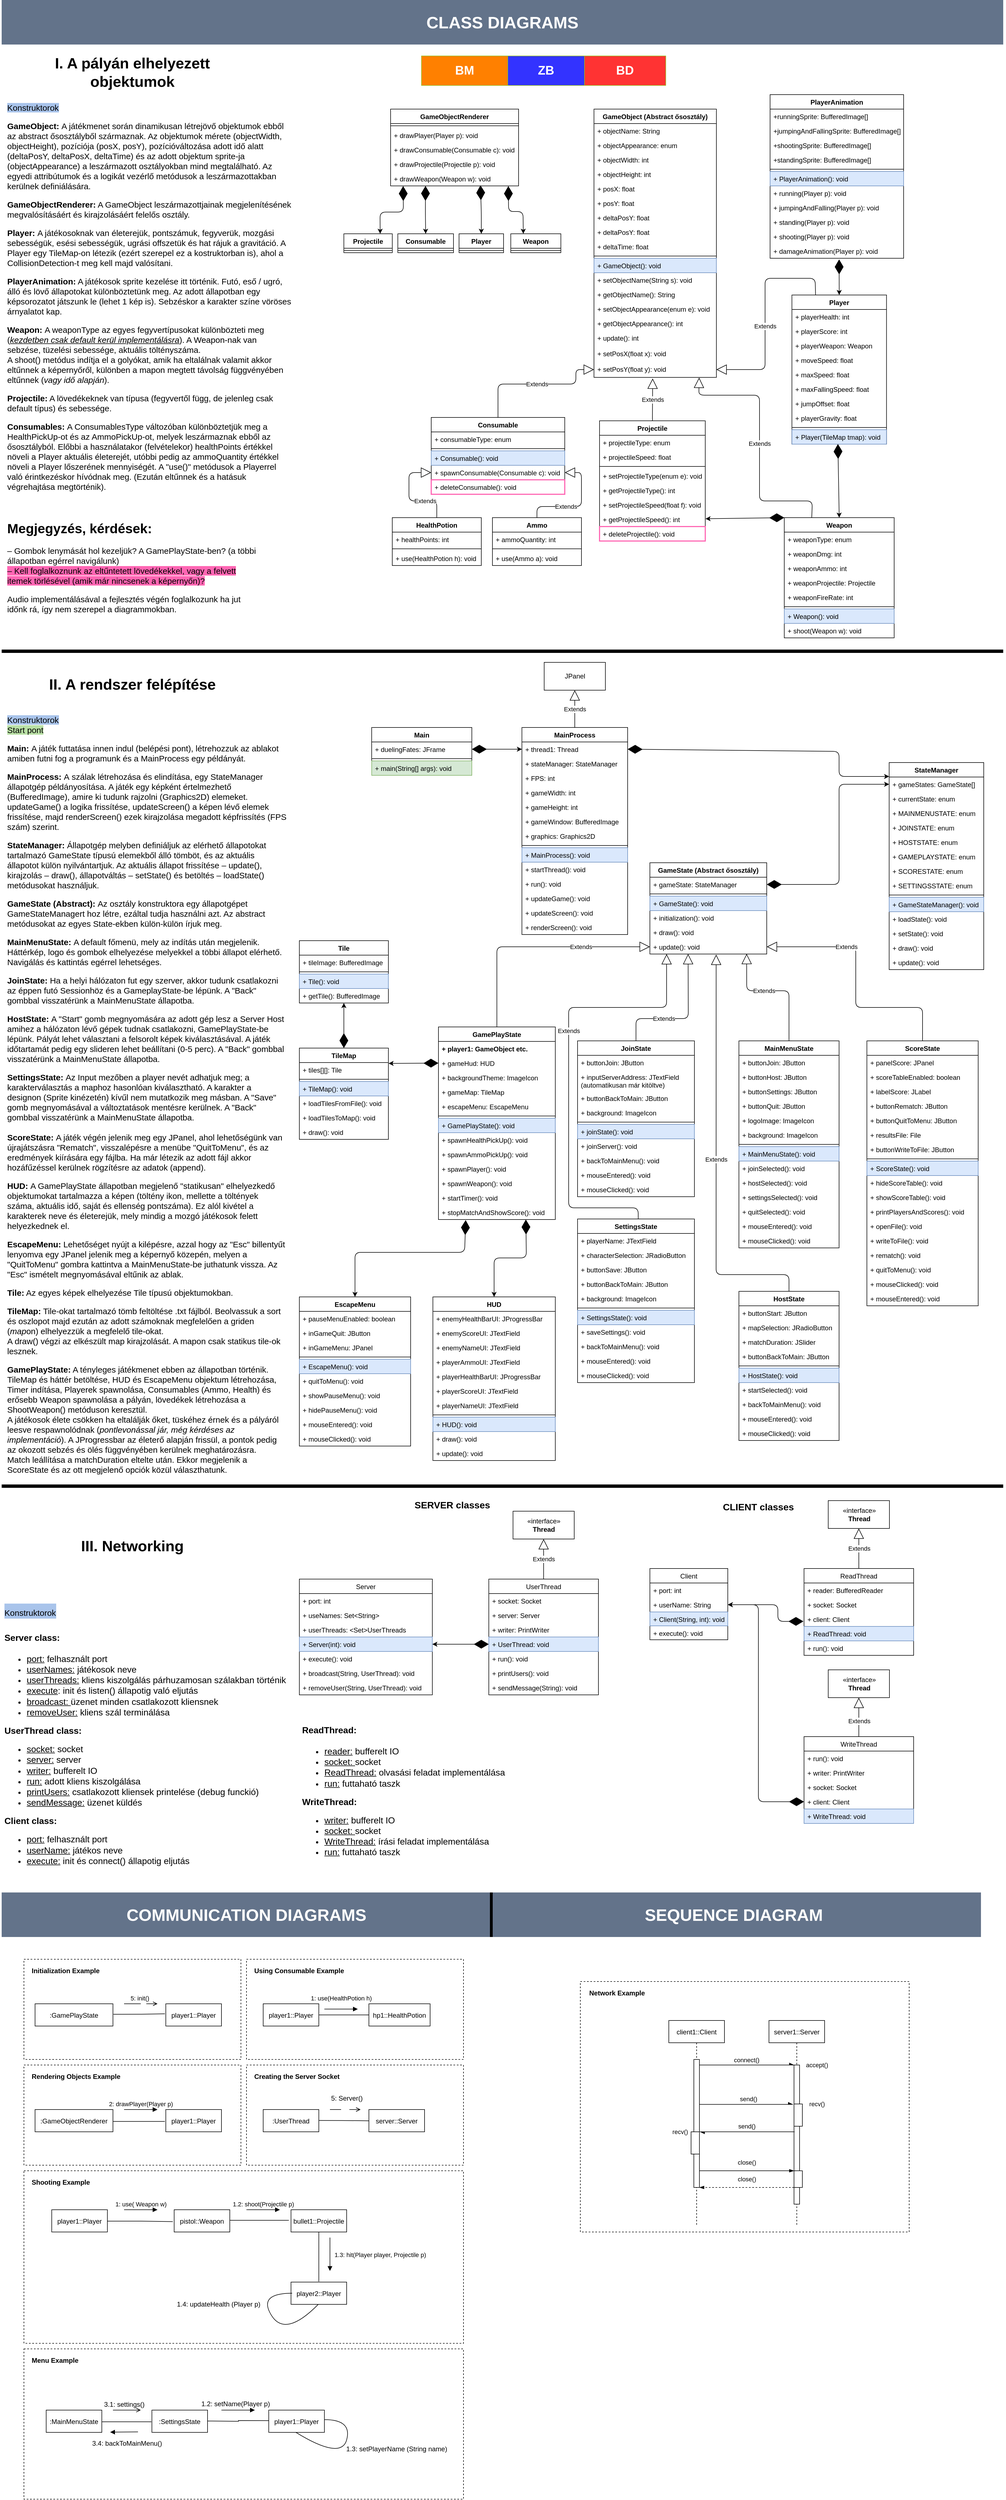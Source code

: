 <mxfile version="14.5.1" type="device"><diagram id="C5RBs43oDa-KdzZeNtuy" name="Page-1"><mxGraphModel dx="2558" dy="1850" grid="1" gridSize="10" guides="1" tooltips="1" connect="1" arrows="1" fold="1" page="1" pageScale="1" pageWidth="2339" pageHeight="3300" math="0" shadow="0"><root><mxCell id="WIyWlLk6GJQsqaUBKTNV-0"/><mxCell id="WIyWlLk6GJQsqaUBKTNV-1" parent="WIyWlLk6GJQsqaUBKTNV-0"/><mxCell id="HeRyNd5hMwejU-e7u7k--74" value="" style="rounded=0;whiteSpace=wrap;html=1;fillColor=none;dashed=1;" parent="WIyWlLk6GJQsqaUBKTNV-1" vertex="1"><mxGeometry x="1320" y="3560" width="591" height="450" as="geometry"/></mxCell><mxCell id="JeZtBRn4ZJVJt3xqNd3d-0" value="GameObject (Abstract ősosztály)" style="swimlane;fontStyle=1;align=center;verticalAlign=top;childLayout=stackLayout;horizontal=1;startSize=26;horizontalStack=0;resizeParent=1;resizeParentMax=0;resizeLast=0;collapsible=1;marginBottom=0;" parent="WIyWlLk6GJQsqaUBKTNV-1" vertex="1"><mxGeometry x="1344.5" y="196" width="220" height="482" as="geometry"><mxRectangle x="430" y="140" width="220" height="26" as="alternateBounds"/></mxGeometry></mxCell><mxCell id="JeZtBRn4ZJVJt3xqNd3d-1" value="+ objectName: String" style="text;strokeColor=none;fillColor=none;align=left;verticalAlign=top;spacingLeft=4;spacingRight=4;overflow=hidden;rotatable=0;points=[[0,0.5],[1,0.5]];portConstraint=eastwest;" parent="JeZtBRn4ZJVJt3xqNd3d-0" vertex="1"><mxGeometry y="26" width="220" height="26" as="geometry"/></mxCell><mxCell id="JeZtBRn4ZJVJt3xqNd3d-256" value="+ objectAppearance: enum" style="text;strokeColor=none;fillColor=none;align=left;verticalAlign=top;spacingLeft=4;spacingRight=4;overflow=hidden;rotatable=0;points=[[0,0.5],[1,0.5]];portConstraint=eastwest;" parent="JeZtBRn4ZJVJt3xqNd3d-0" vertex="1"><mxGeometry y="52" width="220" height="26" as="geometry"/></mxCell><mxCell id="JeZtBRn4ZJVJt3xqNd3d-316" value="+ objectWidth: int" style="text;strokeColor=none;fillColor=none;align=left;verticalAlign=top;spacingLeft=4;spacingRight=4;overflow=hidden;rotatable=0;points=[[0,0.5],[1,0.5]];portConstraint=eastwest;" parent="JeZtBRn4ZJVJt3xqNd3d-0" vertex="1"><mxGeometry y="78" width="220" height="26" as="geometry"/></mxCell><mxCell id="JeZtBRn4ZJVJt3xqNd3d-317" value="+ objectHeight: int" style="text;strokeColor=none;fillColor=none;align=left;verticalAlign=top;spacingLeft=4;spacingRight=4;overflow=hidden;rotatable=0;points=[[0,0.5],[1,0.5]];portConstraint=eastwest;" parent="JeZtBRn4ZJVJt3xqNd3d-0" vertex="1"><mxGeometry y="104" width="220" height="26" as="geometry"/></mxCell><mxCell id="JeZtBRn4ZJVJt3xqNd3d-257" value="+ posX: float" style="text;strokeColor=none;fillColor=none;align=left;verticalAlign=top;spacingLeft=4;spacingRight=4;overflow=hidden;rotatable=0;points=[[0,0.5],[1,0.5]];portConstraint=eastwest;" parent="JeZtBRn4ZJVJt3xqNd3d-0" vertex="1"><mxGeometry y="130" width="220" height="26" as="geometry"/></mxCell><mxCell id="JeZtBRn4ZJVJt3xqNd3d-258" value="+ posY: float" style="text;strokeColor=none;fillColor=none;align=left;verticalAlign=top;spacingLeft=4;spacingRight=4;overflow=hidden;rotatable=0;points=[[0,0.5],[1,0.5]];portConstraint=eastwest;" parent="JeZtBRn4ZJVJt3xqNd3d-0" vertex="1"><mxGeometry y="156" width="220" height="26" as="geometry"/></mxCell><mxCell id="JeZtBRn4ZJVJt3xqNd3d-259" value="+ deltaPosY: float" style="text;strokeColor=none;fillColor=none;align=left;verticalAlign=top;spacingLeft=4;spacingRight=4;overflow=hidden;rotatable=0;points=[[0,0.5],[1,0.5]];portConstraint=eastwest;" parent="JeZtBRn4ZJVJt3xqNd3d-0" vertex="1"><mxGeometry y="182" width="220" height="26" as="geometry"/></mxCell><mxCell id="JeZtBRn4ZJVJt3xqNd3d-260" value="+ deltaPosY: float" style="text;strokeColor=none;fillColor=none;align=left;verticalAlign=top;spacingLeft=4;spacingRight=4;overflow=hidden;rotatable=0;points=[[0,0.5],[1,0.5]];portConstraint=eastwest;" parent="JeZtBRn4ZJVJt3xqNd3d-0" vertex="1"><mxGeometry y="208" width="220" height="26" as="geometry"/></mxCell><mxCell id="Zpp8Stq3liSMn8kAWy63-0" value="+ deltaTime: float" style="text;strokeColor=none;fillColor=none;align=left;verticalAlign=top;spacingLeft=4;spacingRight=4;overflow=hidden;rotatable=0;points=[[0,0.5],[1,0.5]];portConstraint=eastwest;" parent="JeZtBRn4ZJVJt3xqNd3d-0" vertex="1"><mxGeometry y="234" width="220" height="26" as="geometry"/></mxCell><mxCell id="JeZtBRn4ZJVJt3xqNd3d-2" value="" style="line;strokeWidth=1;fillColor=none;align=left;verticalAlign=middle;spacingTop=-1;spacingLeft=3;spacingRight=3;rotatable=0;labelPosition=right;points=[];portConstraint=eastwest;" parent="JeZtBRn4ZJVJt3xqNd3d-0" vertex="1"><mxGeometry y="260" width="220" height="8" as="geometry"/></mxCell><mxCell id="JeZtBRn4ZJVJt3xqNd3d-3" value="+ GameObject(): void" style="text;strokeColor=#6c8ebf;fillColor=#dae8fc;align=left;verticalAlign=top;spacingLeft=4;spacingRight=4;overflow=hidden;rotatable=0;points=[[0,0.5],[1,0.5]];portConstraint=eastwest;" parent="JeZtBRn4ZJVJt3xqNd3d-0" vertex="1"><mxGeometry y="268" width="220" height="26" as="geometry"/></mxCell><mxCell id="T7LQ-TurbzekTdMYVXfk-73" value="+ setObjectName(String s): void" style="text;strokeColor=none;fillColor=none;align=left;verticalAlign=top;spacingLeft=4;spacingRight=4;overflow=hidden;rotatable=0;points=[[0,0.5],[1,0.5]];portConstraint=eastwest;" parent="JeZtBRn4ZJVJt3xqNd3d-0" vertex="1"><mxGeometry y="294" width="220" height="26" as="geometry"/></mxCell><mxCell id="JeZtBRn4ZJVJt3xqNd3d-261" value="+ getObjectName(): String" style="text;strokeColor=none;fillColor=none;align=left;verticalAlign=top;spacingLeft=4;spacingRight=4;overflow=hidden;rotatable=0;points=[[0,0.5],[1,0.5]];portConstraint=eastwest;" parent="JeZtBRn4ZJVJt3xqNd3d-0" vertex="1"><mxGeometry y="320" width="220" height="26" as="geometry"/></mxCell><mxCell id="JeZtBRn4ZJVJt3xqNd3d-262" value="+ setObjectAppearance(enum e): void" style="text;strokeColor=none;fillColor=none;align=left;verticalAlign=top;spacingLeft=4;spacingRight=4;overflow=hidden;rotatable=0;points=[[0,0.5],[1,0.5]];portConstraint=eastwest;" parent="JeZtBRn4ZJVJt3xqNd3d-0" vertex="1"><mxGeometry y="346" width="220" height="26" as="geometry"/></mxCell><mxCell id="JeZtBRn4ZJVJt3xqNd3d-263" value="+ getObjectAppearance(): int" style="text;strokeColor=none;fillColor=none;align=left;verticalAlign=top;spacingLeft=4;spacingRight=4;overflow=hidden;rotatable=0;points=[[0,0.5],[1,0.5]];portConstraint=eastwest;" parent="JeZtBRn4ZJVJt3xqNd3d-0" vertex="1"><mxGeometry y="372" width="220" height="26" as="geometry"/></mxCell><mxCell id="JeZtBRn4ZJVJt3xqNd3d-321" value="+ update(): int" style="text;strokeColor=none;fillColor=none;align=left;verticalAlign=top;spacingLeft=4;spacingRight=4;overflow=hidden;rotatable=0;points=[[0,0.5],[1,0.5]];portConstraint=eastwest;" parent="JeZtBRn4ZJVJt3xqNd3d-0" vertex="1"><mxGeometry y="398" width="220" height="28" as="geometry"/></mxCell><mxCell id="JeZtBRn4ZJVJt3xqNd3d-322" value="+ setPosX(float x): void" style="text;strokeColor=none;fillColor=none;align=left;verticalAlign=top;spacingLeft=4;spacingRight=4;overflow=hidden;rotatable=0;points=[[0,0.5],[1,0.5]];portConstraint=eastwest;" parent="JeZtBRn4ZJVJt3xqNd3d-0" vertex="1"><mxGeometry y="426" width="220" height="28" as="geometry"/></mxCell><mxCell id="JeZtBRn4ZJVJt3xqNd3d-320" value="+ setPosY(float y): void" style="text;strokeColor=none;fillColor=none;align=left;verticalAlign=top;spacingLeft=4;spacingRight=4;overflow=hidden;rotatable=0;points=[[0,0.5],[1,0.5]];portConstraint=eastwest;" parent="JeZtBRn4ZJVJt3xqNd3d-0" vertex="1"><mxGeometry y="454" width="220" height="28" as="geometry"/></mxCell><mxCell id="JeZtBRn4ZJVJt3xqNd3d-265" value="Projectile" style="swimlane;fontStyle=1;align=center;verticalAlign=top;childLayout=stackLayout;horizontal=1;startSize=26;horizontalStack=0;resizeParent=1;resizeParentMax=0;resizeLast=0;collapsible=1;marginBottom=0;" parent="WIyWlLk6GJQsqaUBKTNV-1" vertex="1"><mxGeometry x="1354.5" y="756" width="190" height="216" as="geometry"/></mxCell><mxCell id="JeZtBRn4ZJVJt3xqNd3d-266" value="+ projectileType: enum" style="text;strokeColor=none;fillColor=none;align=left;verticalAlign=top;spacingLeft=4;spacingRight=4;overflow=hidden;rotatable=0;points=[[0,0.5],[1,0.5]];portConstraint=eastwest;" parent="JeZtBRn4ZJVJt3xqNd3d-265" vertex="1"><mxGeometry y="26" width="190" height="26" as="geometry"/></mxCell><mxCell id="JeZtBRn4ZJVJt3xqNd3d-269" value="+ projectileSpeed: float" style="text;strokeColor=none;fillColor=none;align=left;verticalAlign=top;spacingLeft=4;spacingRight=4;overflow=hidden;rotatable=0;points=[[0,0.5],[1,0.5]];portConstraint=eastwest;" parent="JeZtBRn4ZJVJt3xqNd3d-265" vertex="1"><mxGeometry y="52" width="190" height="26" as="geometry"/></mxCell><mxCell id="JeZtBRn4ZJVJt3xqNd3d-267" value="" style="line;strokeWidth=1;fillColor=none;align=left;verticalAlign=middle;spacingTop=-1;spacingLeft=3;spacingRight=3;rotatable=0;labelPosition=right;points=[];portConstraint=eastwest;" parent="JeZtBRn4ZJVJt3xqNd3d-265" vertex="1"><mxGeometry y="78" width="190" height="8" as="geometry"/></mxCell><mxCell id="JeZtBRn4ZJVJt3xqNd3d-268" value="+ setProjectileType(enum e): void" style="text;strokeColor=none;fillColor=none;align=left;verticalAlign=top;spacingLeft=4;spacingRight=4;overflow=hidden;rotatable=0;points=[[0,0.5],[1,0.5]];portConstraint=eastwest;" parent="JeZtBRn4ZJVJt3xqNd3d-265" vertex="1"><mxGeometry y="86" width="190" height="26" as="geometry"/></mxCell><mxCell id="JeZtBRn4ZJVJt3xqNd3d-272" value="+ getProjectileType(): int" style="text;strokeColor=none;fillColor=none;align=left;verticalAlign=top;spacingLeft=4;spacingRight=4;overflow=hidden;rotatable=0;points=[[0,0.5],[1,0.5]];portConstraint=eastwest;" parent="JeZtBRn4ZJVJt3xqNd3d-265" vertex="1"><mxGeometry y="112" width="190" height="26" as="geometry"/></mxCell><mxCell id="JeZtBRn4ZJVJt3xqNd3d-271" value="+ setProjectileSpeed(float f): void" style="text;strokeColor=none;fillColor=none;align=left;verticalAlign=top;spacingLeft=4;spacingRight=4;overflow=hidden;rotatable=0;points=[[0,0.5],[1,0.5]];portConstraint=eastwest;" parent="JeZtBRn4ZJVJt3xqNd3d-265" vertex="1"><mxGeometry y="138" width="190" height="26" as="geometry"/></mxCell><mxCell id="JeZtBRn4ZJVJt3xqNd3d-270" value="+ getProjectileSpeed(): int" style="text;strokeColor=none;fillColor=none;align=left;verticalAlign=top;spacingLeft=4;spacingRight=4;overflow=hidden;rotatable=0;points=[[0,0.5],[1,0.5]];portConstraint=eastwest;" parent="JeZtBRn4ZJVJt3xqNd3d-265" vertex="1"><mxGeometry y="164" width="190" height="26" as="geometry"/></mxCell><mxCell id="T7LQ-TurbzekTdMYVXfk-82" value="+ deleteProjectile(): void" style="text;fillColor=none;align=left;verticalAlign=top;spacingLeft=4;spacingRight=4;overflow=hidden;rotatable=0;points=[[0,0.5],[1,0.5]];portConstraint=eastwest;strokeWidth=2;strokeColor=#FF66B3;" parent="JeZtBRn4ZJVJt3xqNd3d-265" vertex="1"><mxGeometry y="190" width="190" height="26" as="geometry"/></mxCell><mxCell id="JeZtBRn4ZJVJt3xqNd3d-275" value="Extends" style="endArrow=block;endSize=16;endFill=0;html=1;exitX=0.5;exitY=0;exitDx=0;exitDy=0;" parent="WIyWlLk6GJQsqaUBKTNV-1" source="JeZtBRn4ZJVJt3xqNd3d-265" edge="1"><mxGeometry width="160" relative="1" as="geometry"><mxPoint x="1494.5" y="832" as="sourcePoint"/><mxPoint x="1450" y="680" as="targetPoint"/></mxGeometry></mxCell><mxCell id="JeZtBRn4ZJVJt3xqNd3d-276" value="Consumable" style="swimlane;fontStyle=1;align=center;verticalAlign=top;childLayout=stackLayout;horizontal=1;startSize=26;horizontalStack=0;resizeParent=1;resizeParentMax=0;resizeLast=0;collapsible=1;marginBottom=0;" parent="WIyWlLk6GJQsqaUBKTNV-1" vertex="1"><mxGeometry x="1052" y="750" width="240" height="138" as="geometry"/></mxCell><mxCell id="JeZtBRn4ZJVJt3xqNd3d-277" value="+ consumableType: enum" style="text;strokeColor=none;fillColor=none;align=left;verticalAlign=top;spacingLeft=4;spacingRight=4;overflow=hidden;rotatable=0;points=[[0,0.5],[1,0.5]];portConstraint=eastwest;" parent="JeZtBRn4ZJVJt3xqNd3d-276" vertex="1"><mxGeometry y="26" width="240" height="26" as="geometry"/></mxCell><mxCell id="JeZtBRn4ZJVJt3xqNd3d-278" value="" style="line;strokeWidth=1;fillColor=none;align=left;verticalAlign=middle;spacingTop=-1;spacingLeft=3;spacingRight=3;rotatable=0;labelPosition=right;points=[];portConstraint=eastwest;" parent="JeZtBRn4ZJVJt3xqNd3d-276" vertex="1"><mxGeometry y="52" width="240" height="8" as="geometry"/></mxCell><mxCell id="T7LQ-TurbzekTdMYVXfk-81" value="+ Consumable(): void" style="text;strokeColor=#6c8ebf;fillColor=#dae8fc;align=left;verticalAlign=top;spacingLeft=4;spacingRight=4;overflow=hidden;rotatable=0;points=[[0,0.5],[1,0.5]];portConstraint=eastwest;" parent="JeZtBRn4ZJVJt3xqNd3d-276" vertex="1"><mxGeometry y="60" width="240" height="26" as="geometry"/></mxCell><mxCell id="Zpp8Stq3liSMn8kAWy63-38" value="+ spawnConsumable(Consumable c): void" style="text;strokeColor=none;fillColor=none;align=left;verticalAlign=top;spacingLeft=4;spacingRight=4;overflow=hidden;rotatable=0;points=[[0,0.5],[1,0.5]];portConstraint=eastwest;" parent="JeZtBRn4ZJVJt3xqNd3d-276" vertex="1"><mxGeometry y="86" width="240" height="26" as="geometry"/></mxCell><mxCell id="T7LQ-TurbzekTdMYVXfk-62" value="+ deleteConsumable(): void" style="text;fillColor=none;align=left;verticalAlign=top;spacingLeft=4;spacingRight=4;overflow=hidden;rotatable=0;points=[[0,0.5],[1,0.5]];portConstraint=eastwest;strokeWidth=2;strokeColor=#FF66B3;" parent="JeZtBRn4ZJVJt3xqNd3d-276" vertex="1"><mxGeometry y="112" width="240" height="26" as="geometry"/></mxCell><mxCell id="JeZtBRn4ZJVJt3xqNd3d-280" value="Extends" style="endArrow=block;endSize=16;endFill=0;html=1;exitX=0.5;exitY=0;exitDx=0;exitDy=0;entryX=0;entryY=0.5;entryDx=0;entryDy=0;" parent="WIyWlLk6GJQsqaUBKTNV-1" source="JeZtBRn4ZJVJt3xqNd3d-276" target="JeZtBRn4ZJVJt3xqNd3d-320" edge="1"><mxGeometry width="160" relative="1" as="geometry"><mxPoint x="1434.5" y="1055" as="sourcePoint"/><mxPoint x="1344.5" y="652" as="targetPoint"/><Array as="points"><mxPoint x="1172" y="690"/><mxPoint x="1312" y="690"/><mxPoint x="1312" y="664"/></Array></mxGeometry></mxCell><mxCell id="JeZtBRn4ZJVJt3xqNd3d-281" value="HealthPotion" style="swimlane;fontStyle=1;align=center;verticalAlign=top;childLayout=stackLayout;horizontal=1;startSize=26;horizontalStack=0;resizeParent=1;resizeParentMax=0;resizeLast=0;collapsible=1;marginBottom=0;" parent="WIyWlLk6GJQsqaUBKTNV-1" vertex="1"><mxGeometry x="982" y="930" width="160" height="86" as="geometry"/></mxCell><mxCell id="JeZtBRn4ZJVJt3xqNd3d-282" value="+ healthPoints: int" style="text;strokeColor=none;fillColor=none;align=left;verticalAlign=top;spacingLeft=4;spacingRight=4;overflow=hidden;rotatable=0;points=[[0,0.5],[1,0.5]];portConstraint=eastwest;" parent="JeZtBRn4ZJVJt3xqNd3d-281" vertex="1"><mxGeometry y="26" width="160" height="26" as="geometry"/></mxCell><mxCell id="JeZtBRn4ZJVJt3xqNd3d-283" value="" style="line;strokeWidth=1;fillColor=none;align=left;verticalAlign=middle;spacingTop=-1;spacingLeft=3;spacingRight=3;rotatable=0;labelPosition=right;points=[];portConstraint=eastwest;" parent="JeZtBRn4ZJVJt3xqNd3d-281" vertex="1"><mxGeometry y="52" width="160" height="8" as="geometry"/></mxCell><mxCell id="Zpp8Stq3liSMn8kAWy63-37" value="+ use(HealthPotion h): void" style="text;strokeColor=none;fillColor=none;align=left;verticalAlign=top;spacingLeft=4;spacingRight=4;overflow=hidden;rotatable=0;points=[[0,0.5],[1,0.5]];portConstraint=eastwest;" parent="JeZtBRn4ZJVJt3xqNd3d-281" vertex="1"><mxGeometry y="60" width="160" height="26" as="geometry"/></mxCell><mxCell id="JeZtBRn4ZJVJt3xqNd3d-285" value="Ammo" style="swimlane;fontStyle=1;align=center;verticalAlign=top;childLayout=stackLayout;horizontal=1;startSize=26;horizontalStack=0;resizeParent=1;resizeParentMax=0;resizeLast=0;collapsible=1;marginBottom=0;" parent="WIyWlLk6GJQsqaUBKTNV-1" vertex="1"><mxGeometry x="1162" y="930" width="160" height="86" as="geometry"/></mxCell><mxCell id="JeZtBRn4ZJVJt3xqNd3d-286" value="+ ammoQuantity: int" style="text;strokeColor=none;fillColor=none;align=left;verticalAlign=top;spacingLeft=4;spacingRight=4;overflow=hidden;rotatable=0;points=[[0,0.5],[1,0.5]];portConstraint=eastwest;" parent="JeZtBRn4ZJVJt3xqNd3d-285" vertex="1"><mxGeometry y="26" width="160" height="26" as="geometry"/></mxCell><mxCell id="JeZtBRn4ZJVJt3xqNd3d-287" value="" style="line;strokeWidth=1;fillColor=none;align=left;verticalAlign=middle;spacingTop=-1;spacingLeft=3;spacingRight=3;rotatable=0;labelPosition=right;points=[];portConstraint=eastwest;" parent="JeZtBRn4ZJVJt3xqNd3d-285" vertex="1"><mxGeometry y="52" width="160" height="8" as="geometry"/></mxCell><mxCell id="_JxZ4ZDpzI68w7kfM63D-3" value="+ use(Ammo a): void" style="text;strokeColor=none;fillColor=none;align=left;verticalAlign=top;spacingLeft=4;spacingRight=4;overflow=hidden;rotatable=0;points=[[0,0.5],[1,0.5]];portConstraint=eastwest;" parent="JeZtBRn4ZJVJt3xqNd3d-285" vertex="1"><mxGeometry y="60" width="160" height="26" as="geometry"/></mxCell><mxCell id="JeZtBRn4ZJVJt3xqNd3d-289" value="Extends" style="endArrow=block;endSize=16;endFill=0;html=1;exitX=0.5;exitY=0;exitDx=0;exitDy=0;entryX=1;entryY=0.5;entryDx=0;entryDy=0;" parent="WIyWlLk6GJQsqaUBKTNV-1" source="JeZtBRn4ZJVJt3xqNd3d-285" target="Zpp8Stq3liSMn8kAWy63-38" edge="1"><mxGeometry x="-0.251" width="160" relative="1" as="geometry"><mxPoint x="1188.5" y="982" as="sourcePoint"/><mxPoint x="1217.46" y="928.988" as="targetPoint"/><Array as="points"><mxPoint x="1242" y="910"/><mxPoint x="1322" y="910"/><mxPoint x="1322" y="849"/></Array><mxPoint as="offset"/></mxGeometry></mxCell><mxCell id="JeZtBRn4ZJVJt3xqNd3d-290" value="&lt;span style=&quot;font-weight: 400&quot;&gt;Extends&lt;/span&gt;" style="endArrow=block;endSize=16;endFill=0;html=1;exitX=0.5;exitY=0;exitDx=0;exitDy=0;fontStyle=1;entryX=0;entryY=0.5;entryDx=0;entryDy=0;" parent="WIyWlLk6GJQsqaUBKTNV-1" source="JeZtBRn4ZJVJt3xqNd3d-281" target="Zpp8Stq3liSMn8kAWy63-38" edge="1"><mxGeometry x="-0.401" width="160" relative="1" as="geometry"><mxPoint x="1140.42" y="982" as="sourcePoint"/><mxPoint x="1102" y="844" as="targetPoint"/><Array as="points"><mxPoint x="1062" y="900"/><mxPoint x="1012" y="900"/><mxPoint x="1012" y="849"/></Array><mxPoint as="offset"/></mxGeometry></mxCell><mxCell id="JeZtBRn4ZJVJt3xqNd3d-291" value="Weapon" style="swimlane;fontStyle=1;align=center;verticalAlign=top;childLayout=stackLayout;horizontal=1;startSize=26;horizontalStack=0;resizeParent=1;resizeParentMax=0;resizeLast=0;collapsible=1;marginBottom=0;" parent="WIyWlLk6GJQsqaUBKTNV-1" vertex="1"><mxGeometry x="1686.5" y="930" width="197.5" height="216" as="geometry"/></mxCell><mxCell id="JeZtBRn4ZJVJt3xqNd3d-292" value="+ weaponType: enum" style="text;strokeColor=none;fillColor=none;align=left;verticalAlign=top;spacingLeft=4;spacingRight=4;overflow=hidden;rotatable=0;points=[[0,0.5],[1,0.5]];portConstraint=eastwest;" parent="JeZtBRn4ZJVJt3xqNd3d-291" vertex="1"><mxGeometry y="26" width="197.5" height="26" as="geometry"/></mxCell><mxCell id="JeZtBRn4ZJVJt3xqNd3d-296" value="+ weaponDmg: int" style="text;strokeColor=none;fillColor=none;align=left;verticalAlign=top;spacingLeft=4;spacingRight=4;overflow=hidden;rotatable=0;points=[[0,0.5],[1,0.5]];portConstraint=eastwest;" parent="JeZtBRn4ZJVJt3xqNd3d-291" vertex="1"><mxGeometry y="52" width="197.5" height="26" as="geometry"/></mxCell><mxCell id="JeZtBRn4ZJVJt3xqNd3d-297" value="+ weaponAmmo: int" style="text;strokeColor=none;fillColor=none;align=left;verticalAlign=top;spacingLeft=4;spacingRight=4;overflow=hidden;rotatable=0;points=[[0,0.5],[1,0.5]];portConstraint=eastwest;" parent="JeZtBRn4ZJVJt3xqNd3d-291" vertex="1"><mxGeometry y="78" width="197.5" height="26" as="geometry"/></mxCell><mxCell id="JeZtBRn4ZJVJt3xqNd3d-298" value="+ weaponProjectile: Projectile" style="text;strokeColor=none;fillColor=none;align=left;verticalAlign=top;spacingLeft=4;spacingRight=4;overflow=hidden;rotatable=0;points=[[0,0.5],[1,0.5]];portConstraint=eastwest;" parent="JeZtBRn4ZJVJt3xqNd3d-291" vertex="1"><mxGeometry y="104" width="197.5" height="26" as="geometry"/></mxCell><mxCell id="JeZtBRn4ZJVJt3xqNd3d-299" value="+ weaponFireRate: int" style="text;strokeColor=none;fillColor=none;align=left;verticalAlign=top;spacingLeft=4;spacingRight=4;overflow=hidden;rotatable=0;points=[[0,0.5],[1,0.5]];portConstraint=eastwest;" parent="JeZtBRn4ZJVJt3xqNd3d-291" vertex="1"><mxGeometry y="130" width="197.5" height="26" as="geometry"/></mxCell><mxCell id="JeZtBRn4ZJVJt3xqNd3d-293" value="" style="line;strokeWidth=1;fillColor=none;align=left;verticalAlign=middle;spacingTop=-1;spacingLeft=3;spacingRight=3;rotatable=0;labelPosition=right;points=[];portConstraint=eastwest;" parent="JeZtBRn4ZJVJt3xqNd3d-291" vertex="1"><mxGeometry y="156" width="197.5" height="8" as="geometry"/></mxCell><mxCell id="Zpp8Stq3liSMn8kAWy63-36" value="+ Weapon(): void" style="text;strokeColor=#6c8ebf;fillColor=#dae8fc;align=left;verticalAlign=top;spacingLeft=4;spacingRight=4;overflow=hidden;rotatable=0;points=[[0,0.5],[1,0.5]];portConstraint=eastwest;" parent="JeZtBRn4ZJVJt3xqNd3d-291" vertex="1"><mxGeometry y="164" width="197.5" height="26" as="geometry"/></mxCell><mxCell id="T7LQ-TurbzekTdMYVXfk-74" value="+ shoot(Weapon w): void" style="text;strokeColor=none;fillColor=none;align=left;verticalAlign=top;spacingLeft=4;spacingRight=4;overflow=hidden;rotatable=0;points=[[0,0.5],[1,0.5]];portConstraint=eastwest;" parent="JeZtBRn4ZJVJt3xqNd3d-291" vertex="1"><mxGeometry y="190" width="197.5" height="26" as="geometry"/></mxCell><mxCell id="JeZtBRn4ZJVJt3xqNd3d-295" value="Extends" style="endArrow=block;endSize=16;endFill=0;html=1;exitX=0.25;exitY=0;exitDx=0;exitDy=0;entryX=0.859;entryY=1.014;entryDx=0;entryDy=0;entryPerimeter=0;" parent="WIyWlLk6GJQsqaUBKTNV-1" source="JeZtBRn4ZJVJt3xqNd3d-291" target="JeZtBRn4ZJVJt3xqNd3d-320" edge="1"><mxGeometry width="160" relative="1" as="geometry"><mxPoint x="1524.5" y="742" as="sourcePoint"/><mxPoint x="1533" y="660" as="targetPoint"/><Array as="points"><mxPoint x="1737" y="900"/><mxPoint x="1642" y="900"/><mxPoint x="1642" y="710"/><mxPoint x="1533" y="710"/></Array></mxGeometry></mxCell><mxCell id="JeZtBRn4ZJVJt3xqNd3d-300" value="Player" style="swimlane;fontStyle=1;align=center;verticalAlign=top;childLayout=stackLayout;horizontal=1;startSize=26;horizontalStack=0;resizeParent=1;resizeParentMax=0;resizeLast=0;collapsible=1;marginBottom=0;" parent="WIyWlLk6GJQsqaUBKTNV-1" vertex="1"><mxGeometry x="1700.25" y="530" width="170" height="268" as="geometry"/></mxCell><mxCell id="JeZtBRn4ZJVJt3xqNd3d-301" value="+ playerHealth: int" style="text;strokeColor=none;fillColor=none;align=left;verticalAlign=top;spacingLeft=4;spacingRight=4;overflow=hidden;rotatable=0;points=[[0,0.5],[1,0.5]];portConstraint=eastwest;" parent="JeZtBRn4ZJVJt3xqNd3d-300" vertex="1"><mxGeometry y="26" width="170" height="26" as="geometry"/></mxCell><mxCell id="JeZtBRn4ZJVJt3xqNd3d-302" value="+ playerScore: int" style="text;strokeColor=none;fillColor=none;align=left;verticalAlign=top;spacingLeft=4;spacingRight=4;overflow=hidden;rotatable=0;points=[[0,0.5],[1,0.5]];portConstraint=eastwest;" parent="JeZtBRn4ZJVJt3xqNd3d-300" vertex="1"><mxGeometry y="52" width="170" height="26" as="geometry"/></mxCell><mxCell id="JeZtBRn4ZJVJt3xqNd3d-303" value="+ playerWeapon: Weapon" style="text;strokeColor=none;fillColor=none;align=left;verticalAlign=top;spacingLeft=4;spacingRight=4;overflow=hidden;rotatable=0;points=[[0,0.5],[1,0.5]];portConstraint=eastwest;" parent="JeZtBRn4ZJVJt3xqNd3d-300" vertex="1"><mxGeometry y="78" width="170" height="26" as="geometry"/></mxCell><mxCell id="JeZtBRn4ZJVJt3xqNd3d-311" value="+ moveSpeed: float" style="text;strokeColor=none;fillColor=none;align=left;verticalAlign=top;spacingLeft=4;spacingRight=4;overflow=hidden;rotatable=0;points=[[0,0.5],[1,0.5]];portConstraint=eastwest;" parent="JeZtBRn4ZJVJt3xqNd3d-300" vertex="1"><mxGeometry y="104" width="170" height="26" as="geometry"/></mxCell><mxCell id="JeZtBRn4ZJVJt3xqNd3d-315" value="+ maxSpeed: float" style="text;strokeColor=none;fillColor=none;align=left;verticalAlign=top;spacingLeft=4;spacingRight=4;overflow=hidden;rotatable=0;points=[[0,0.5],[1,0.5]];portConstraint=eastwest;" parent="JeZtBRn4ZJVJt3xqNd3d-300" vertex="1"><mxGeometry y="130" width="170" height="26" as="geometry"/></mxCell><mxCell id="JeZtBRn4ZJVJt3xqNd3d-312" value="+ maxFallingSpeed: float" style="text;strokeColor=none;fillColor=none;align=left;verticalAlign=top;spacingLeft=4;spacingRight=4;overflow=hidden;rotatable=0;points=[[0,0.5],[1,0.5]];portConstraint=eastwest;" parent="JeZtBRn4ZJVJt3xqNd3d-300" vertex="1"><mxGeometry y="156" width="170" height="26" as="geometry"/></mxCell><mxCell id="JeZtBRn4ZJVJt3xqNd3d-313" value="+ jumpOffset: float" style="text;strokeColor=none;fillColor=none;align=left;verticalAlign=top;spacingLeft=4;spacingRight=4;overflow=hidden;rotatable=0;points=[[0,0.5],[1,0.5]];portConstraint=eastwest;" parent="JeZtBRn4ZJVJt3xqNd3d-300" vertex="1"><mxGeometry y="182" width="170" height="26" as="geometry"/></mxCell><mxCell id="JeZtBRn4ZJVJt3xqNd3d-314" value="+ playerGravity: float&#10;" style="text;strokeColor=none;fillColor=none;align=left;verticalAlign=top;spacingLeft=4;spacingRight=4;overflow=hidden;rotatable=0;points=[[0,0.5],[1,0.5]];portConstraint=eastwest;" parent="JeZtBRn4ZJVJt3xqNd3d-300" vertex="1"><mxGeometry y="208" width="170" height="26" as="geometry"/></mxCell><mxCell id="JeZtBRn4ZJVJt3xqNd3d-306" value="" style="line;strokeWidth=1;fillColor=none;align=left;verticalAlign=middle;spacingTop=-1;spacingLeft=3;spacingRight=3;rotatable=0;labelPosition=right;points=[];portConstraint=eastwest;" parent="JeZtBRn4ZJVJt3xqNd3d-300" vertex="1"><mxGeometry y="234" width="170" height="8" as="geometry"/></mxCell><mxCell id="T7LQ-TurbzekTdMYVXfk-65" value="+ Player(TileMap tmap): void" style="text;strokeColor=#6c8ebf;fillColor=#dae8fc;align=left;verticalAlign=top;spacingLeft=4;spacingRight=4;overflow=hidden;rotatable=0;points=[[0,0.5],[1,0.5]];portConstraint=eastwest;" parent="JeZtBRn4ZJVJt3xqNd3d-300" vertex="1"><mxGeometry y="242" width="170" height="26" as="geometry"/></mxCell><mxCell id="JeZtBRn4ZJVJt3xqNd3d-308" value="Extends" style="endArrow=block;endSize=16;endFill=0;html=1;entryX=1;entryY=0.5;entryDx=0;entryDy=0;exitX=0.25;exitY=0;exitDx=0;exitDy=0;" parent="WIyWlLk6GJQsqaUBKTNV-1" source="JeZtBRn4ZJVJt3xqNd3d-300" target="JeZtBRn4ZJVJt3xqNd3d-320" edge="1"><mxGeometry x="0.112" width="160" relative="1" as="geometry"><mxPoint x="1695" y="616" as="sourcePoint"/><mxPoint x="1584.5" y="606" as="targetPoint"/><Array as="points"><mxPoint x="1742" y="500"/><mxPoint x="1692" y="500"/><mxPoint x="1652" y="500"/><mxPoint x="1652" y="590"/><mxPoint x="1652" y="664"/></Array><mxPoint as="offset"/></mxGeometry></mxCell><mxCell id="JeZtBRn4ZJVJt3xqNd3d-323" value="TileMap" style="swimlane;fontStyle=1;align=center;verticalAlign=top;childLayout=stackLayout;horizontal=1;startSize=26;horizontalStack=0;resizeParent=1;resizeParentMax=0;resizeLast=0;collapsible=1;marginBottom=0;" parent="WIyWlLk6GJQsqaUBKTNV-1" vertex="1"><mxGeometry x="815" y="1883" width="160" height="164" as="geometry"/></mxCell><mxCell id="JeZtBRn4ZJVJt3xqNd3d-324" value="+ tiles[][]: Tile" style="text;strokeColor=none;fillColor=none;align=left;verticalAlign=top;spacingLeft=4;spacingRight=4;overflow=hidden;rotatable=0;points=[[0,0.5],[1,0.5]];portConstraint=eastwest;" parent="JeZtBRn4ZJVJt3xqNd3d-323" vertex="1"><mxGeometry y="26" width="160" height="26" as="geometry"/></mxCell><mxCell id="JeZtBRn4ZJVJt3xqNd3d-325" value="" style="line;strokeWidth=1;fillColor=none;align=left;verticalAlign=middle;spacingTop=-1;spacingLeft=3;spacingRight=3;rotatable=0;labelPosition=right;points=[];portConstraint=eastwest;" parent="JeZtBRn4ZJVJt3xqNd3d-323" vertex="1"><mxGeometry y="52" width="160" height="8" as="geometry"/></mxCell><mxCell id="T7LQ-TurbzekTdMYVXfk-5" value="+ TileMap(): void" style="text;strokeColor=#6c8ebf;fillColor=#dae8fc;align=left;verticalAlign=top;spacingLeft=4;spacingRight=4;overflow=hidden;rotatable=0;points=[[0,0.5],[1,0.5]];portConstraint=eastwest;" parent="JeZtBRn4ZJVJt3xqNd3d-323" vertex="1"><mxGeometry y="60" width="160" height="26" as="geometry"/></mxCell><mxCell id="T7LQ-TurbzekTdMYVXfk-3" value="+ loadTilesFromFile(): void" style="text;strokeColor=none;fillColor=none;align=left;verticalAlign=top;spacingLeft=4;spacingRight=4;overflow=hidden;rotatable=0;points=[[0,0.5],[1,0.5]];portConstraint=eastwest;" parent="JeZtBRn4ZJVJt3xqNd3d-323" vertex="1"><mxGeometry y="86" width="160" height="26" as="geometry"/></mxCell><mxCell id="T7LQ-TurbzekTdMYVXfk-4" value="+ loadTilesToMap(): void" style="text;strokeColor=none;fillColor=none;align=left;verticalAlign=top;spacingLeft=4;spacingRight=4;overflow=hidden;rotatable=0;points=[[0,0.5],[1,0.5]];portConstraint=eastwest;" parent="JeZtBRn4ZJVJt3xqNd3d-323" vertex="1"><mxGeometry y="112" width="160" height="26" as="geometry"/></mxCell><mxCell id="JeZtBRn4ZJVJt3xqNd3d-326" value="+ draw(): void" style="text;strokeColor=none;fillColor=none;align=left;verticalAlign=top;spacingLeft=4;spacingRight=4;overflow=hidden;rotatable=0;points=[[0,0.5],[1,0.5]];portConstraint=eastwest;" parent="JeZtBRn4ZJVJt3xqNd3d-323" vertex="1"><mxGeometry y="138" width="160" height="26" as="geometry"/></mxCell><mxCell id="JeZtBRn4ZJVJt3xqNd3d-327" value="Tile" style="swimlane;fontStyle=1;align=center;verticalAlign=top;childLayout=stackLayout;horizontal=1;startSize=26;horizontalStack=0;resizeParent=1;resizeParentMax=0;resizeLast=0;collapsible=1;marginBottom=0;" parent="WIyWlLk6GJQsqaUBKTNV-1" vertex="1"><mxGeometry x="815" y="1690" width="160" height="112" as="geometry"/></mxCell><mxCell id="T7LQ-TurbzekTdMYVXfk-0" value="+ tileImage: BufferedImage" style="text;strokeColor=none;fillColor=none;align=left;verticalAlign=top;spacingLeft=4;spacingRight=4;overflow=hidden;rotatable=0;points=[[0,0.5],[1,0.5]];portConstraint=eastwest;" parent="JeZtBRn4ZJVJt3xqNd3d-327" vertex="1"><mxGeometry y="26" width="160" height="26" as="geometry"/></mxCell><mxCell id="JeZtBRn4ZJVJt3xqNd3d-329" value="" style="line;strokeWidth=1;fillColor=none;align=left;verticalAlign=middle;spacingTop=-1;spacingLeft=3;spacingRight=3;rotatable=0;labelPosition=right;points=[];portConstraint=eastwest;" parent="JeZtBRn4ZJVJt3xqNd3d-327" vertex="1"><mxGeometry y="52" width="160" height="8" as="geometry"/></mxCell><mxCell id="T7LQ-TurbzekTdMYVXfk-2" value="+ Tile(): void" style="text;strokeColor=#6c8ebf;fillColor=#dae8fc;align=left;verticalAlign=top;spacingLeft=4;spacingRight=4;overflow=hidden;rotatable=0;points=[[0,0.5],[1,0.5]];portConstraint=eastwest;" parent="JeZtBRn4ZJVJt3xqNd3d-327" vertex="1"><mxGeometry y="60" width="160" height="26" as="geometry"/></mxCell><mxCell id="T7LQ-TurbzekTdMYVXfk-1" value="+ getTile(): BufferedImage " style="text;strokeColor=none;fillColor=none;align=left;verticalAlign=top;spacingLeft=4;spacingRight=4;overflow=hidden;rotatable=0;points=[[0,0.5],[1,0.5]];portConstraint=eastwest;" parent="JeZtBRn4ZJVJt3xqNd3d-327" vertex="1"><mxGeometry y="86" width="160" height="26" as="geometry"/></mxCell><mxCell id="JeZtBRn4ZJVJt3xqNd3d-332" value="&lt;p style=&quot;font-size: 15px&quot;&gt;&lt;span style=&quot;background-color: rgb(169 , 196 , 235)&quot;&gt;Konstruktorok&lt;/span&gt;&lt;br&gt;&lt;span style=&quot;background-color: rgb(185 , 224 , 165)&quot;&gt;Start pont&lt;/span&gt;&lt;/p&gt;&lt;p style=&quot;font-size: 15px&quot;&gt;&lt;font style=&quot;font-size: 15px ; line-height: 70%&quot;&gt;&lt;b&gt;Main: &lt;/b&gt;A játék futtatása innen indul (belépési pont), létrehozzuk az ablakot amiben futni fog a programunk és a MainProcess egy példányát.&lt;/font&gt;&lt;/p&gt;&lt;p style=&quot;font-size: 15px&quot;&gt;&lt;font style=&quot;font-size: 15px ; line-height: 70%&quot;&gt;&lt;b&gt;MainProcess: &lt;/b&gt;A&amp;nbsp;szálak létrehozása és elindítása, egy StateManager állapotgép példányosítása. A játék egy képként értelmezhető (BufferedImage), amire ki tudunk rajzolni (Graphics2D) elemeket.&lt;br&gt;updateGame() a logika frissítése, updateScreen() a képen lévő elemek frissítése, majd renderScreen() ezek kirajzolása megadott képfrissítés (FPS szám) szerint.&lt;br&gt;&lt;/font&gt;&lt;/p&gt;&lt;p style=&quot;font-size: 15px&quot;&gt;&lt;font style=&quot;font-size: 15px ; line-height: 70%&quot;&gt;&lt;b&gt;StateManager: &lt;/b&gt;Állapotgép melyben definiáljuk az elérhető állapotokat tartalmazó GameState típusú elemekből álló tömböt, és az aktuális állapotot külön nyilvántartjuk. Az aktuális állapot frissítése – update(), kirajzolás – draw(), állapotváltás – setState() és betöltés – loadState() metódusokat használjuk.&amp;nbsp;&lt;/font&gt;&lt;/p&gt;&lt;p style=&quot;font-size: 15px&quot;&gt;&lt;font style=&quot;font-size: 15px ; line-height: 70%&quot;&gt;&lt;b&gt;GameState (Abstract):&lt;/b&gt;&amp;nbsp;Az osztály konstruktora egy állapotgépet GameStateManagert hoz létre, ezáltal tudja használni azt. Az abstract metódusokat az egyes State-ekben külön-külön írjuk meg.&lt;/font&gt;&lt;/p&gt;&lt;p style=&quot;font-size: 15px&quot;&gt;&lt;font style=&quot;font-size: 15px ; line-height: 70%&quot;&gt;&lt;b&gt;MainMenuState: &lt;/b&gt;A default főmenü, mely az indítás után megjelenik. Háttérkép, logo és gombok elhelyezése melyekkel a többi állapot elérhető.&lt;br&gt;Navigálás és kattintás egérrel lehetséges.&lt;/font&gt;&lt;/p&gt;&lt;p style=&quot;font-size: 15px&quot;&gt;&lt;b&gt;JoinState: &lt;/b&gt;&lt;span&gt;Ha a helyi hálózaton fut egy szerver, akkor tudunk csatlakozni az éppen futó Sessionhöz és a GameplayState-be lépünk. A &quot;Back&quot; gombbal visszatérünk a MainMenuState állapotba.&lt;/span&gt;&lt;/p&gt;&lt;p style=&quot;font-size: 15px&quot;&gt;&lt;font style=&quot;font-size: 15px ; line-height: 70%&quot;&gt;&lt;b&gt;HostState:&lt;/b&gt;&amp;nbsp;A &quot;Start&quot; gomb megnyomására az adott gép lesz a Server Host amihez a hálózaton lévő gépek tudnak csatlakozni, GamePlayState-be lépünk. Pályát lehet választani a felsorolt képek kiválasztásával. A játék időtartamát pedig egy slideren lehet beállítani (0-5 perc). A &quot;Back&quot; gombbal visszatérünk a MainMenuState állapotba.&amp;nbsp;&lt;/font&gt;&lt;/p&gt;&lt;b&gt;SettingsState: &lt;/b&gt;Az Input mezőben a player nevét adhatjuk meg; a karakterválasztás a maphoz hasonlóan kiválasztható. A karakter a designon (Sprite kinézetén) kívűl nem mutatkozik meg másban. A &quot;Save&quot; gomb megnyomásával a változtatások mentésre kerülnek. A &quot;Back&quot; gombbal visszatérünk a MainMenuState állapotba.&amp;nbsp;&lt;br&gt;&lt;br&gt;&lt;b&gt;ScoreState:&lt;/b&gt;&amp;nbsp;A játék végén jelenik meg egy JPanel, ahol lehetőségünk van újrajátszásra &quot;Rematch&quot;, visszalépésre a menübe &quot;QuitToMenu&quot;, és az eredmények kiírására egy fájlba. Ha már létezik az adott fájl akkor hozáfűzéssel kerülnek rögzítésre az adatok (append).&lt;br&gt;&lt;p style=&quot;font-size: 15px&quot;&gt;&lt;b&gt;HUD: &lt;/b&gt;A GamePlayState állapotban megjelenő &quot;statikusan&quot; elhelyezkedő objektumokat tartalmazza a képen (töltény ikon, mellette a töltények száma, aktuális idő, saját és ellenség pontszáma). Ez alól kivétel a karakterek neve és életerejük, mely mindig a mozgó játékosok felett helyezkednek el.&lt;/p&gt;&lt;p style=&quot;font-size: 15px&quot;&gt;&lt;font style=&quot;font-size: 15px ; line-height: 70%&quot;&gt;&lt;b&gt;EscapeMenu: &lt;/b&gt;Lehetőséget nyújt a kilépésre, azzal hogy az &quot;Esc&quot; billentyűt lenyomva egy JPanel jelenik meg a képernyő közepén, melyen a &quot;QuitToMenu&quot; gombra kattintva a MainMenuState-be juthatunk vissza. Az &quot;Esc&quot; ismételt megnyomásával eltűnik az ablak.&lt;/font&gt;&lt;/p&gt;&lt;p style=&quot;font-size: 15px&quot;&gt;&lt;font style=&quot;font-size: 15px ; line-height: 70%&quot;&gt;&lt;b&gt;Tile:&lt;/b&gt; Az egyes képek elhelyezése Tile típusú objektumokban.&lt;/font&gt;&lt;/p&gt;&lt;p style=&quot;font-size: 15px&quot;&gt;&lt;font style=&quot;font-size: 15px ; line-height: 70%&quot;&gt;&lt;b&gt;TileMap:&lt;/b&gt; Tile-okat tartalmazó tömb feltöltése .txt fájlból. Beolvassuk a sort és oszlopot majd ezután az adott számoknak megfelelően a griden (&lt;i&gt;map&lt;/i&gt;on) elhelyezzük a megfelelő tile-okat.&lt;br&gt;&lt;/font&gt;&lt;span&gt;A draw() végzi az elkészült map kirajzolását. A mapon csak statikus tile-ok lesznek.&lt;/span&gt;&lt;/p&gt;&lt;p style=&quot;font-size: 15px&quot;&gt;&lt;b&gt;GamePlayState:&lt;/b&gt; A tényleges játékmenet ebben az állapotban történik.&amp;nbsp;&lt;br&gt;TileMap és háttér betöltése, HUD és EscapeMenu objektum létrehozása, Timer indítása, Playerek spawnolása, Consumables (Ammo, Health) és erősebb Weapon spawnolása a pályán, lövedékek létrehozása a ShootWeapon() metóduson keresztül. &lt;br&gt;A játékosok élete csökken ha eltalálják őket, tüskéhez érnek és a pályáról leesve respawnolódnak (&lt;i&gt;pontlevonással jár, még kérdéses az implementáció&lt;/i&gt;). A JProgressbar az életerő alapján frissül, a pontok pedig az okozott sebzés és ölés függvényében kerülnek meghatározásra.&lt;br&gt;Match leállítása a matchDuration eltelte után. Ekkor megjelenik a ScoreState és az ott megjelenő opciók közül választhatunk.&lt;/p&gt;" style="text;html=1;strokeColor=none;fillColor=none;spacing=5;spacingTop=-20;whiteSpace=wrap;overflow=hidden;rounded=0;fontSize=15;" parent="WIyWlLk6GJQsqaUBKTNV-1" vertex="1"><mxGeometry x="285" y="1280" width="510" height="1370" as="geometry"/></mxCell><mxCell id="JeZtBRn4ZJVJt3xqNd3d-333" value="HUD" style="swimlane;fontStyle=1;align=center;verticalAlign=top;childLayout=stackLayout;horizontal=1;startSize=26;horizontalStack=0;resizeParent=1;resizeParentMax=0;resizeLast=0;collapsible=1;marginBottom=0;" parent="WIyWlLk6GJQsqaUBKTNV-1" vertex="1"><mxGeometry x="1055" y="2330" width="220" height="294" as="geometry"/></mxCell><mxCell id="JeZtBRn4ZJVJt3xqNd3d-343" value="+ enemyHealthBarUI: JProgressBar " style="text;align=left;verticalAlign=top;spacingLeft=4;spacingRight=4;overflow=hidden;rotatable=0;points=[[0,0.5],[1,0.5]];portConstraint=eastwest;rounded=0;shadow=0;html=0;" parent="JeZtBRn4ZJVJt3xqNd3d-333" vertex="1"><mxGeometry y="26" width="220" height="26" as="geometry"/></mxCell><mxCell id="JeZtBRn4ZJVJt3xqNd3d-342" value="+ enemyScoreUI: JTextField " style="text;align=left;verticalAlign=top;spacingLeft=4;spacingRight=4;overflow=hidden;rotatable=0;points=[[0,0.5],[1,0.5]];portConstraint=eastwest;rounded=0;shadow=0;html=0;" parent="JeZtBRn4ZJVJt3xqNd3d-333" vertex="1"><mxGeometry y="52" width="220" height="26" as="geometry"/></mxCell><mxCell id="JeZtBRn4ZJVJt3xqNd3d-341" value="+ enemyNameUI: JTextField " style="text;align=left;verticalAlign=top;spacingLeft=4;spacingRight=4;overflow=hidden;rotatable=0;points=[[0,0.5],[1,0.5]];portConstraint=eastwest;rounded=0;shadow=0;html=0;" parent="JeZtBRn4ZJVJt3xqNd3d-333" vertex="1"><mxGeometry y="78" width="220" height="26" as="geometry"/></mxCell><mxCell id="JeZtBRn4ZJVJt3xqNd3d-340" value="+ playerAmmoUI: JTextField " style="text;align=left;verticalAlign=top;spacingLeft=4;spacingRight=4;overflow=hidden;rotatable=0;points=[[0,0.5],[1,0.5]];portConstraint=eastwest;rounded=0;shadow=0;html=0;" parent="JeZtBRn4ZJVJt3xqNd3d-333" vertex="1"><mxGeometry y="104" width="220" height="26" as="geometry"/></mxCell><mxCell id="JeZtBRn4ZJVJt3xqNd3d-339" value="+ playerHealthBarUI: JProgressBar " style="text;align=left;verticalAlign=top;spacingLeft=4;spacingRight=4;overflow=hidden;rotatable=0;points=[[0,0.5],[1,0.5]];portConstraint=eastwest;rounded=0;shadow=0;html=0;" parent="JeZtBRn4ZJVJt3xqNd3d-333" vertex="1"><mxGeometry y="130" width="220" height="26" as="geometry"/></mxCell><mxCell id="JeZtBRn4ZJVJt3xqNd3d-338" value="+ playerScoreUI: JTextField " style="text;align=left;verticalAlign=top;spacingLeft=4;spacingRight=4;overflow=hidden;rotatable=0;points=[[0,0.5],[1,0.5]];portConstraint=eastwest;rounded=0;shadow=0;html=0;" parent="JeZtBRn4ZJVJt3xqNd3d-333" vertex="1"><mxGeometry y="156" width="220" height="26" as="geometry"/></mxCell><mxCell id="JeZtBRn4ZJVJt3xqNd3d-337" value="+ playerNameUI: JTextField " style="text;align=left;verticalAlign=top;spacingLeft=4;spacingRight=4;overflow=hidden;rotatable=0;points=[[0,0.5],[1,0.5]];portConstraint=eastwest;rounded=0;shadow=0;html=0;" parent="JeZtBRn4ZJVJt3xqNd3d-333" vertex="1"><mxGeometry y="182" width="220" height="26" as="geometry"/></mxCell><mxCell id="JeZtBRn4ZJVJt3xqNd3d-335" value="" style="line;strokeWidth=1;fillColor=none;align=left;verticalAlign=middle;spacingTop=-1;spacingLeft=3;spacingRight=3;rotatable=0;labelPosition=right;points=[];portConstraint=eastwest;" parent="JeZtBRn4ZJVJt3xqNd3d-333" vertex="1"><mxGeometry y="208" width="220" height="8" as="geometry"/></mxCell><mxCell id="T7LQ-TurbzekTdMYVXfk-69" value="+ HUD(): void" style="text;strokeColor=#6c8ebf;fillColor=#dae8fc;align=left;verticalAlign=top;spacingLeft=4;spacingRight=4;overflow=hidden;rotatable=0;points=[[0,0.5],[1,0.5]];portConstraint=eastwest;" parent="JeZtBRn4ZJVJt3xqNd3d-333" vertex="1"><mxGeometry y="216" width="220" height="26" as="geometry"/></mxCell><mxCell id="JeZtBRn4ZJVJt3xqNd3d-336" value="+ draw(): void" style="text;strokeColor=none;fillColor=none;align=left;verticalAlign=top;spacingLeft=4;spacingRight=4;overflow=hidden;rotatable=0;points=[[0,0.5],[1,0.5]];portConstraint=eastwest;" parent="JeZtBRn4ZJVJt3xqNd3d-333" vertex="1"><mxGeometry y="242" width="220" height="26" as="geometry"/></mxCell><mxCell id="JeZtBRn4ZJVJt3xqNd3d-344" value="+ update(): void" style="text;strokeColor=none;fillColor=none;align=left;verticalAlign=top;spacingLeft=4;spacingRight=4;overflow=hidden;rotatable=0;points=[[0,0.5],[1,0.5]];portConstraint=eastwest;" parent="JeZtBRn4ZJVJt3xqNd3d-333" vertex="1"><mxGeometry y="268" width="220" height="26" as="geometry"/></mxCell><mxCell id="JeZtBRn4ZJVJt3xqNd3d-345" value="EscapeMenu" style="swimlane;fontStyle=1;align=center;verticalAlign=top;childLayout=stackLayout;horizontal=1;startSize=26;horizontalStack=0;resizeParent=1;resizeParentMax=0;resizeLast=0;collapsible=1;marginBottom=0;" parent="WIyWlLk6GJQsqaUBKTNV-1" vertex="1"><mxGeometry x="815" y="2330" width="200" height="268" as="geometry"/></mxCell><mxCell id="JeZtBRn4ZJVJt3xqNd3d-358" value="+ pauseMenuEnabled: boolean" style="text;align=left;verticalAlign=top;spacingLeft=4;spacingRight=4;overflow=hidden;rotatable=0;points=[[0,0.5],[1,0.5]];portConstraint=eastwest;" parent="JeZtBRn4ZJVJt3xqNd3d-345" vertex="1"><mxGeometry y="26" width="200" height="26" as="geometry"/></mxCell><mxCell id="JeZtBRn4ZJVJt3xqNd3d-357" value="+ inGameQuit: JButton" style="text;align=left;verticalAlign=top;spacingLeft=4;spacingRight=4;overflow=hidden;rotatable=0;points=[[0,0.5],[1,0.5]];portConstraint=eastwest;" parent="JeZtBRn4ZJVJt3xqNd3d-345" vertex="1"><mxGeometry y="52" width="200" height="26" as="geometry"/></mxCell><mxCell id="JeZtBRn4ZJVJt3xqNd3d-356" value="+ inGameMenu: JPanel" style="text;align=left;verticalAlign=top;spacingLeft=4;spacingRight=4;overflow=hidden;rotatable=0;points=[[0,0.5],[1,0.5]];portConstraint=eastwest;" parent="JeZtBRn4ZJVJt3xqNd3d-345" vertex="1"><mxGeometry y="78" width="200" height="26" as="geometry"/></mxCell><mxCell id="JeZtBRn4ZJVJt3xqNd3d-353" value="" style="line;strokeWidth=1;fillColor=none;align=left;verticalAlign=middle;spacingTop=-1;spacingLeft=3;spacingRight=3;rotatable=0;labelPosition=right;points=[];portConstraint=eastwest;" parent="JeZtBRn4ZJVJt3xqNd3d-345" vertex="1"><mxGeometry y="104" width="200" height="8" as="geometry"/></mxCell><mxCell id="T7LQ-TurbzekTdMYVXfk-70" value="+ EscapeMenu(): void" style="text;align=left;verticalAlign=top;spacingLeft=4;spacingRight=4;overflow=hidden;rotatable=0;points=[[0,0.5],[1,0.5]];portConstraint=eastwest;fillColor=#dae8fc;strokeColor=#6c8ebf;" parent="JeZtBRn4ZJVJt3xqNd3d-345" vertex="1"><mxGeometry y="112" width="200" height="26" as="geometry"/></mxCell><mxCell id="JeZtBRn4ZJVJt3xqNd3d-355" value="+ quitToMenu(): void" style="text;strokeColor=none;fillColor=none;align=left;verticalAlign=top;spacingLeft=4;spacingRight=4;overflow=hidden;rotatable=0;points=[[0,0.5],[1,0.5]];portConstraint=eastwest;" parent="JeZtBRn4ZJVJt3xqNd3d-345" vertex="1"><mxGeometry y="138" width="200" height="26" as="geometry"/></mxCell><mxCell id="JeZtBRn4ZJVJt3xqNd3d-359" value="+ showPauseMenu(): void" style="text;align=left;verticalAlign=top;spacingLeft=4;spacingRight=4;overflow=hidden;rotatable=0;points=[[0,0.5],[1,0.5]];portConstraint=eastwest;" parent="JeZtBRn4ZJVJt3xqNd3d-345" vertex="1"><mxGeometry y="164" width="200" height="26" as="geometry"/></mxCell><mxCell id="JeZtBRn4ZJVJt3xqNd3d-360" value="+ hidePauseMenu(): void" style="text;align=left;verticalAlign=top;spacingLeft=4;spacingRight=4;overflow=hidden;rotatable=0;points=[[0,0.5],[1,0.5]];portConstraint=eastwest;" parent="JeZtBRn4ZJVJt3xqNd3d-345" vertex="1"><mxGeometry y="190" width="200" height="26" as="geometry"/></mxCell><mxCell id="T7LQ-TurbzekTdMYVXfk-47" value="+ mouseEntered(): void" style="text;strokeColor=none;fillColor=none;align=left;verticalAlign=top;spacingLeft=4;spacingRight=4;overflow=hidden;rotatable=0;points=[[0,0.5],[1,0.5]];portConstraint=eastwest;" parent="JeZtBRn4ZJVJt3xqNd3d-345" vertex="1"><mxGeometry y="216" width="200" height="26" as="geometry"/></mxCell><mxCell id="T7LQ-TurbzekTdMYVXfk-48" value="+ mouseClicked(): void" style="text;strokeColor=none;fillColor=none;align=left;verticalAlign=top;spacingLeft=4;spacingRight=4;overflow=hidden;rotatable=0;points=[[0,0.5],[1,0.5]];portConstraint=eastwest;" parent="JeZtBRn4ZJVJt3xqNd3d-345" vertex="1"><mxGeometry y="242" width="200" height="26" as="geometry"/></mxCell><mxCell id="JeZtBRn4ZJVJt3xqNd3d-366" value="Main" style="swimlane;fontStyle=1;align=center;verticalAlign=top;childLayout=stackLayout;horizontal=1;startSize=26;horizontalStack=0;resizeParent=1;resizeParentMax=0;resizeLast=0;collapsible=1;marginBottom=0;" parent="WIyWlLk6GJQsqaUBKTNV-1" vertex="1"><mxGeometry x="945" y="1307" width="180" height="86" as="geometry"/></mxCell><mxCell id="JeZtBRn4ZJVJt3xqNd3d-367" value="+ duelingFates: JFrame" style="text;strokeColor=none;fillColor=none;align=left;verticalAlign=top;spacingLeft=4;spacingRight=4;overflow=hidden;rotatable=0;points=[[0,0.5],[1,0.5]];portConstraint=eastwest;fontSize=12;" parent="JeZtBRn4ZJVJt3xqNd3d-366" vertex="1"><mxGeometry y="26" width="180" height="26" as="geometry"/></mxCell><mxCell id="JeZtBRn4ZJVJt3xqNd3d-368" value="" style="line;strokeWidth=1;fillColor=none;align=left;verticalAlign=middle;spacingTop=-1;spacingLeft=3;spacingRight=3;rotatable=0;labelPosition=right;points=[];portConstraint=eastwest;" parent="JeZtBRn4ZJVJt3xqNd3d-366" vertex="1"><mxGeometry y="52" width="180" height="8" as="geometry"/></mxCell><mxCell id="T7LQ-TurbzekTdMYVXfk-7" value="+ main(String[] args): void" style="text;strokeColor=#82b366;fillColor=#d5e8d4;align=left;verticalAlign=top;spacingLeft=4;spacingRight=4;overflow=hidden;rotatable=0;points=[[0,0.5],[1,0.5]];portConstraint=eastwest;fontSize=12;" parent="JeZtBRn4ZJVJt3xqNd3d-366" vertex="1"><mxGeometry y="60" width="180" height="26" as="geometry"/></mxCell><mxCell id="JeZtBRn4ZJVJt3xqNd3d-370" value="MainProcess" style="swimlane;fontStyle=1;align=center;verticalAlign=top;childLayout=stackLayout;horizontal=1;startSize=26;horizontalStack=0;resizeParent=1;resizeParentMax=0;resizeLast=0;collapsible=1;marginBottom=0;" parent="WIyWlLk6GJQsqaUBKTNV-1" vertex="1"><mxGeometry x="1215" y="1307" width="190" height="372" as="geometry"/></mxCell><mxCell id="JeZtBRn4ZJVJt3xqNd3d-371" value="+ thread1: Thread" style="text;strokeColor=none;fillColor=none;align=left;verticalAlign=top;spacingLeft=4;spacingRight=4;overflow=hidden;rotatable=0;points=[[0,0.5],[1,0.5]];portConstraint=eastwest;" parent="JeZtBRn4ZJVJt3xqNd3d-370" vertex="1"><mxGeometry y="26" width="190" height="26" as="geometry"/></mxCell><mxCell id="T7LQ-TurbzekTdMYVXfk-10" value="+ stateManager: StateManager" style="text;strokeColor=none;fillColor=none;align=left;verticalAlign=top;spacingLeft=4;spacingRight=4;overflow=hidden;rotatable=0;points=[[0,0.5],[1,0.5]];portConstraint=eastwest;" parent="JeZtBRn4ZJVJt3xqNd3d-370" vertex="1"><mxGeometry y="52" width="190" height="26" as="geometry"/></mxCell><mxCell id="T7LQ-TurbzekTdMYVXfk-12" value="+ FPS: int" style="text;strokeColor=none;fillColor=none;align=left;verticalAlign=top;spacingLeft=4;spacingRight=4;overflow=hidden;rotatable=0;points=[[0,0.5],[1,0.5]];portConstraint=eastwest;" parent="JeZtBRn4ZJVJt3xqNd3d-370" vertex="1"><mxGeometry y="78" width="190" height="26" as="geometry"/></mxCell><mxCell id="JeZtBRn4ZJVJt3xqNd3d-376" value="+ gameWidth: int" style="text;strokeColor=none;fillColor=none;align=left;verticalAlign=top;spacingLeft=4;spacingRight=4;overflow=hidden;rotatable=0;points=[[0,0.5],[1,0.5]];portConstraint=eastwest;" parent="JeZtBRn4ZJVJt3xqNd3d-370" vertex="1"><mxGeometry y="104" width="190" height="26" as="geometry"/></mxCell><mxCell id="T7LQ-TurbzekTdMYVXfk-11" value="+ gameHeight: int" style="text;strokeColor=none;fillColor=none;align=left;verticalAlign=top;spacingLeft=4;spacingRight=4;overflow=hidden;rotatable=0;points=[[0,0.5],[1,0.5]];portConstraint=eastwest;" parent="JeZtBRn4ZJVJt3xqNd3d-370" vertex="1"><mxGeometry y="130" width="190" height="26" as="geometry"/></mxCell><mxCell id="T7LQ-TurbzekTdMYVXfk-13" value="+ gameWindow: BufferedImage" style="text;strokeColor=none;fillColor=none;align=left;verticalAlign=top;spacingLeft=4;spacingRight=4;overflow=hidden;rotatable=0;points=[[0,0.5],[1,0.5]];portConstraint=eastwest;" parent="JeZtBRn4ZJVJt3xqNd3d-370" vertex="1"><mxGeometry y="156" width="190" height="26" as="geometry"/></mxCell><mxCell id="T7LQ-TurbzekTdMYVXfk-14" value="+ graphics: Graphics2D" style="text;strokeColor=none;fillColor=none;align=left;verticalAlign=top;spacingLeft=4;spacingRight=4;overflow=hidden;rotatable=0;points=[[0,0.5],[1,0.5]];portConstraint=eastwest;" parent="JeZtBRn4ZJVJt3xqNd3d-370" vertex="1"><mxGeometry y="182" width="190" height="26" as="geometry"/></mxCell><mxCell id="JeZtBRn4ZJVJt3xqNd3d-372" value="" style="line;strokeWidth=1;fillColor=none;align=left;verticalAlign=middle;spacingTop=-1;spacingLeft=3;spacingRight=3;rotatable=0;labelPosition=right;points=[];portConstraint=eastwest;" parent="JeZtBRn4ZJVJt3xqNd3d-370" vertex="1"><mxGeometry y="208" width="190" height="8" as="geometry"/></mxCell><mxCell id="JeZtBRn4ZJVJt3xqNd3d-375" value="+ MainProcess(): void" style="text;strokeColor=#6c8ebf;fillColor=#dae8fc;align=left;verticalAlign=top;spacingLeft=4;spacingRight=4;overflow=hidden;rotatable=0;points=[[0,0.5],[1,0.5]];portConstraint=eastwest;" parent="JeZtBRn4ZJVJt3xqNd3d-370" vertex="1"><mxGeometry y="216" width="190" height="26" as="geometry"/></mxCell><mxCell id="T7LQ-TurbzekTdMYVXfk-9" value="+ startThread(): void" style="text;strokeColor=none;fillColor=none;align=left;verticalAlign=top;spacingLeft=4;spacingRight=4;overflow=hidden;rotatable=0;points=[[0,0.5],[1,0.5]];portConstraint=eastwest;" parent="JeZtBRn4ZJVJt3xqNd3d-370" vertex="1"><mxGeometry y="242" width="190" height="26" as="geometry"/></mxCell><mxCell id="T7LQ-TurbzekTdMYVXfk-8" value="+ run(): void" style="text;strokeColor=none;fillColor=none;align=left;verticalAlign=top;spacingLeft=4;spacingRight=4;overflow=hidden;rotatable=0;points=[[0,0.5],[1,0.5]];portConstraint=eastwest;" parent="JeZtBRn4ZJVJt3xqNd3d-370" vertex="1"><mxGeometry y="268" width="190" height="26" as="geometry"/></mxCell><mxCell id="JeZtBRn4ZJVJt3xqNd3d-374" value="+ updateGame(): void" style="text;strokeColor=none;fillColor=none;align=left;verticalAlign=top;spacingLeft=4;spacingRight=4;overflow=hidden;rotatable=0;points=[[0,0.5],[1,0.5]];portConstraint=eastwest;" parent="JeZtBRn4ZJVJt3xqNd3d-370" vertex="1"><mxGeometry y="294" width="190" height="26" as="geometry"/></mxCell><mxCell id="JeZtBRn4ZJVJt3xqNd3d-373" value="+ updateScreen(): void" style="text;strokeColor=none;fillColor=none;align=left;verticalAlign=top;spacingLeft=4;spacingRight=4;overflow=hidden;rotatable=0;points=[[0,0.5],[1,0.5]];portConstraint=eastwest;" parent="JeZtBRn4ZJVJt3xqNd3d-370" vertex="1"><mxGeometry y="320" width="190" height="26" as="geometry"/></mxCell><mxCell id="T7LQ-TurbzekTdMYVXfk-15" value="+ renderScreen(): void" style="text;strokeColor=none;fillColor=none;align=left;verticalAlign=top;spacingLeft=4;spacingRight=4;overflow=hidden;rotatable=0;points=[[0,0.5],[1,0.5]];portConstraint=eastwest;" parent="JeZtBRn4ZJVJt3xqNd3d-370" vertex="1"><mxGeometry y="346" width="190" height="26" as="geometry"/></mxCell><mxCell id="JeZtBRn4ZJVJt3xqNd3d-377" value="Extends" style="endArrow=block;endSize=16;endFill=0;html=1;exitX=0.5;exitY=0;exitDx=0;exitDy=0;entryX=0.5;entryY=1;entryDx=0;entryDy=0;" parent="WIyWlLk6GJQsqaUBKTNV-1" source="JeZtBRn4ZJVJt3xqNd3d-370" target="JeZtBRn4ZJVJt3xqNd3d-378" edge="1"><mxGeometry width="160" relative="1" as="geometry"><mxPoint x="1171" y="1344.06" as="sourcePoint"/><mxPoint x="1273" y="1207" as="targetPoint"/></mxGeometry></mxCell><mxCell id="JeZtBRn4ZJVJt3xqNd3d-378" value="JPanel" style="html=1;" parent="WIyWlLk6GJQsqaUBKTNV-1" vertex="1"><mxGeometry x="1255" y="1190" width="110" height="50" as="geometry"/></mxCell><mxCell id="JeZtBRn4ZJVJt3xqNd3d-380" value="StateManager" style="swimlane;fontStyle=1;align=center;verticalAlign=top;childLayout=stackLayout;horizontal=1;startSize=26;horizontalStack=0;resizeParent=1;resizeParentMax=0;resizeLast=0;collapsible=1;marginBottom=0;" parent="WIyWlLk6GJQsqaUBKTNV-1" vertex="1"><mxGeometry x="1875" y="1370" width="170" height="372" as="geometry"/></mxCell><mxCell id="JeZtBRn4ZJVJt3xqNd3d-381" value="+ gameStates: GameState[] " style="text;strokeColor=none;fillColor=none;align=left;verticalAlign=top;spacingLeft=4;spacingRight=4;overflow=hidden;rotatable=0;points=[[0,0.5],[1,0.5]];portConstraint=eastwest;" parent="JeZtBRn4ZJVJt3xqNd3d-380" vertex="1"><mxGeometry y="26" width="170" height="26" as="geometry"/></mxCell><mxCell id="T7LQ-TurbzekTdMYVXfk-16" value="+ currentState: enum" style="text;strokeColor=none;fillColor=none;align=left;verticalAlign=top;spacingLeft=4;spacingRight=4;overflow=hidden;rotatable=0;points=[[0,0.5],[1,0.5]];portConstraint=eastwest;" parent="JeZtBRn4ZJVJt3xqNd3d-380" vertex="1"><mxGeometry y="52" width="170" height="26" as="geometry"/></mxCell><mxCell id="JeZtBRn4ZJVJt3xqNd3d-383" value="+ MAINMENUSTATE: enum" style="text;strokeColor=none;fillColor=none;align=left;verticalAlign=top;spacingLeft=4;spacingRight=4;overflow=hidden;rotatable=0;points=[[0,0.5],[1,0.5]];portConstraint=eastwest;" parent="JeZtBRn4ZJVJt3xqNd3d-380" vertex="1"><mxGeometry y="78" width="170" height="26" as="geometry"/></mxCell><mxCell id="JeZtBRn4ZJVJt3xqNd3d-384" value="+ JOINSTATE: enum" style="text;strokeColor=none;fillColor=none;align=left;verticalAlign=top;spacingLeft=4;spacingRight=4;overflow=hidden;rotatable=0;points=[[0,0.5],[1,0.5]];portConstraint=eastwest;" parent="JeZtBRn4ZJVJt3xqNd3d-380" vertex="1"><mxGeometry y="104" width="170" height="26" as="geometry"/></mxCell><mxCell id="JeZtBRn4ZJVJt3xqNd3d-385" value="+ HOSTSTATE: enum" style="text;strokeColor=none;fillColor=none;align=left;verticalAlign=top;spacingLeft=4;spacingRight=4;overflow=hidden;rotatable=0;points=[[0,0.5],[1,0.5]];portConstraint=eastwest;" parent="JeZtBRn4ZJVJt3xqNd3d-380" vertex="1"><mxGeometry y="130" width="170" height="26" as="geometry"/></mxCell><mxCell id="JeZtBRn4ZJVJt3xqNd3d-386" value="+ GAMEPLAYSTATE: enum" style="text;strokeColor=none;fillColor=none;align=left;verticalAlign=top;spacingLeft=4;spacingRight=4;overflow=hidden;rotatable=0;points=[[0,0.5],[1,0.5]];portConstraint=eastwest;" parent="JeZtBRn4ZJVJt3xqNd3d-380" vertex="1"><mxGeometry y="156" width="170" height="26" as="geometry"/></mxCell><mxCell id="JeZtBRn4ZJVJt3xqNd3d-387" value="+ SCORESTATE: enum" style="text;strokeColor=none;fillColor=none;align=left;verticalAlign=top;spacingLeft=4;spacingRight=4;overflow=hidden;rotatable=0;points=[[0,0.5],[1,0.5]];portConstraint=eastwest;" parent="JeZtBRn4ZJVJt3xqNd3d-380" vertex="1"><mxGeometry y="182" width="170" height="26" as="geometry"/></mxCell><mxCell id="MMSGL0OMwupSHAJdwORb-0" value="+ SETTINGSSTATE: enum" style="text;strokeColor=none;fillColor=none;align=left;verticalAlign=top;spacingLeft=4;spacingRight=4;overflow=hidden;rotatable=0;points=[[0,0.5],[1,0.5]];portConstraint=eastwest;" parent="JeZtBRn4ZJVJt3xqNd3d-380" vertex="1"><mxGeometry y="208" width="170" height="26" as="geometry"/></mxCell><mxCell id="JeZtBRn4ZJVJt3xqNd3d-382" value="" style="line;strokeWidth=1;fillColor=none;align=left;verticalAlign=middle;spacingTop=-1;spacingLeft=3;spacingRight=3;rotatable=0;labelPosition=right;points=[];portConstraint=eastwest;" parent="JeZtBRn4ZJVJt3xqNd3d-380" vertex="1"><mxGeometry y="234" width="170" height="8" as="geometry"/></mxCell><mxCell id="T7LQ-TurbzekTdMYVXfk-19" value="+ GameStateManager(): void" style="text;strokeColor=#6c8ebf;fillColor=#dae8fc;align=left;verticalAlign=top;spacingLeft=4;spacingRight=4;overflow=hidden;rotatable=0;points=[[0,0.5],[1,0.5]];portConstraint=eastwest;" parent="JeZtBRn4ZJVJt3xqNd3d-380" vertex="1"><mxGeometry y="242" width="170" height="26" as="geometry"/></mxCell><mxCell id="T7LQ-TurbzekTdMYVXfk-20" value="+ loadState(): void" style="text;strokeColor=none;fillColor=none;align=left;verticalAlign=top;spacingLeft=4;spacingRight=4;overflow=hidden;rotatable=0;points=[[0,0.5],[1,0.5]];portConstraint=eastwest;" parent="JeZtBRn4ZJVJt3xqNd3d-380" vertex="1"><mxGeometry y="268" width="170" height="26" as="geometry"/></mxCell><mxCell id="T7LQ-TurbzekTdMYVXfk-21" value="+ setState(): void" style="text;strokeColor=none;fillColor=none;align=left;verticalAlign=top;spacingLeft=4;spacingRight=4;overflow=hidden;rotatable=0;points=[[0,0.5],[1,0.5]];portConstraint=eastwest;" parent="JeZtBRn4ZJVJt3xqNd3d-380" vertex="1"><mxGeometry y="294" width="170" height="26" as="geometry"/></mxCell><mxCell id="T7LQ-TurbzekTdMYVXfk-22" value="+ draw(): void" style="text;strokeColor=none;fillColor=none;align=left;verticalAlign=top;spacingLeft=4;spacingRight=4;overflow=hidden;rotatable=0;points=[[0,0.5],[1,0.5]];portConstraint=eastwest;" parent="JeZtBRn4ZJVJt3xqNd3d-380" vertex="1"><mxGeometry y="320" width="170" height="26" as="geometry"/></mxCell><mxCell id="T7LQ-TurbzekTdMYVXfk-23" value="+ update(): void" style="text;strokeColor=none;fillColor=none;align=left;verticalAlign=top;spacingLeft=4;spacingRight=4;overflow=hidden;rotatable=0;points=[[0,0.5],[1,0.5]];portConstraint=eastwest;" parent="JeZtBRn4ZJVJt3xqNd3d-380" vertex="1"><mxGeometry y="346" width="170" height="26" as="geometry"/></mxCell><mxCell id="JeZtBRn4ZJVJt3xqNd3d-388" value="GameState (Abstract ősosztály)" style="swimlane;fontStyle=1;align=center;verticalAlign=top;childLayout=stackLayout;horizontal=1;startSize=26;horizontalStack=0;resizeParent=1;resizeParentMax=0;resizeLast=0;collapsible=1;marginBottom=0;" parent="WIyWlLk6GJQsqaUBKTNV-1" vertex="1"><mxGeometry x="1445" y="1550" width="210" height="164" as="geometry"/></mxCell><mxCell id="JeZtBRn4ZJVJt3xqNd3d-389" value="+ gameState: StateManager" style="text;strokeColor=none;fillColor=none;align=left;verticalAlign=top;spacingLeft=4;spacingRight=4;overflow=hidden;rotatable=0;points=[[0,0.5],[1,0.5]];portConstraint=eastwest;" parent="JeZtBRn4ZJVJt3xqNd3d-388" vertex="1"><mxGeometry y="26" width="210" height="26" as="geometry"/></mxCell><mxCell id="JeZtBRn4ZJVJt3xqNd3d-390" value="" style="line;strokeWidth=1;fillColor=none;align=left;verticalAlign=middle;spacingTop=-1;spacingLeft=3;spacingRight=3;rotatable=0;labelPosition=right;points=[];portConstraint=eastwest;" parent="JeZtBRn4ZJVJt3xqNd3d-388" vertex="1"><mxGeometry y="52" width="210" height="8" as="geometry"/></mxCell><mxCell id="JeZtBRn4ZJVJt3xqNd3d-391" value="+ GameState(): void" style="text;strokeColor=#6c8ebf;fillColor=#dae8fc;align=left;verticalAlign=top;spacingLeft=4;spacingRight=4;overflow=hidden;rotatable=0;points=[[0,0.5],[1,0.5]];portConstraint=eastwest;" parent="JeZtBRn4ZJVJt3xqNd3d-388" vertex="1"><mxGeometry y="60" width="210" height="26" as="geometry"/></mxCell><mxCell id="T7LQ-TurbzekTdMYVXfk-18" value="+ initialization(): void" style="text;strokeColor=none;fillColor=none;align=left;verticalAlign=top;spacingLeft=4;spacingRight=4;overflow=hidden;rotatable=0;points=[[0,0.5],[1,0.5]];portConstraint=eastwest;" parent="JeZtBRn4ZJVJt3xqNd3d-388" vertex="1"><mxGeometry y="86" width="210" height="26" as="geometry"/></mxCell><mxCell id="JeZtBRn4ZJVJt3xqNd3d-392" value="+ draw(): void" style="text;strokeColor=none;fillColor=none;align=left;verticalAlign=top;spacingLeft=4;spacingRight=4;overflow=hidden;rotatable=0;points=[[0,0.5],[1,0.5]];portConstraint=eastwest;" parent="JeZtBRn4ZJVJt3xqNd3d-388" vertex="1"><mxGeometry y="112" width="210" height="26" as="geometry"/></mxCell><mxCell id="JeZtBRn4ZJVJt3xqNd3d-393" value="+ update(): void" style="text;strokeColor=none;fillColor=none;align=left;verticalAlign=top;spacingLeft=4;spacingRight=4;overflow=hidden;rotatable=0;points=[[0,0.5],[1,0.5]];portConstraint=eastwest;" parent="JeZtBRn4ZJVJt3xqNd3d-388" vertex="1"><mxGeometry y="138" width="210" height="26" as="geometry"/></mxCell><mxCell id="JeZtBRn4ZJVJt3xqNd3d-404" value="SettingsState" style="swimlane;fontStyle=1;align=center;verticalAlign=top;childLayout=stackLayout;horizontal=1;startSize=26;horizontalStack=0;resizeParent=1;resizeParentMax=0;resizeLast=0;collapsible=1;marginBottom=0;" parent="WIyWlLk6GJQsqaUBKTNV-1" vertex="1"><mxGeometry x="1315" y="2190" width="210" height="294" as="geometry"/></mxCell><mxCell id="JeZtBRn4ZJVJt3xqNd3d-412" value="+ playerName: JTextField" style="text;align=left;verticalAlign=top;spacingLeft=4;spacingRight=4;overflow=hidden;rotatable=0;points=[[0,0.5],[1,0.5]];portConstraint=eastwest;" parent="JeZtBRn4ZJVJt3xqNd3d-404" vertex="1"><mxGeometry y="26" width="210" height="26" as="geometry"/></mxCell><mxCell id="JeZtBRn4ZJVJt3xqNd3d-411" value="+ characterSelection: JRadioButton" style="text;align=left;verticalAlign=top;spacingLeft=4;spacingRight=4;overflow=hidden;rotatable=0;points=[[0,0.5],[1,0.5]];portConstraint=eastwest;" parent="JeZtBRn4ZJVJt3xqNd3d-404" vertex="1"><mxGeometry y="52" width="210" height="26" as="geometry"/></mxCell><mxCell id="T7LQ-TurbzekTdMYVXfk-36" value="+ buttonSave: JButton" style="text;align=left;verticalAlign=top;spacingLeft=4;spacingRight=4;overflow=hidden;rotatable=0;points=[[0,0.5],[1,0.5]];portConstraint=eastwest;" parent="JeZtBRn4ZJVJt3xqNd3d-404" vertex="1"><mxGeometry y="78" width="210" height="26" as="geometry"/></mxCell><mxCell id="JeZtBRn4ZJVJt3xqNd3d-410" value="+ buttonBackToMain: JButton" style="text;align=left;verticalAlign=top;spacingLeft=4;spacingRight=4;overflow=hidden;rotatable=0;points=[[0,0.5],[1,0.5]];portConstraint=eastwest;" parent="JeZtBRn4ZJVJt3xqNd3d-404" vertex="1"><mxGeometry y="104" width="210" height="26" as="geometry"/></mxCell><mxCell id="JeZtBRn4ZJVJt3xqNd3d-413" value="+ background: ImageIcon" style="text;align=left;verticalAlign=top;spacingLeft=4;spacingRight=4;overflow=hidden;rotatable=0;points=[[0,0.5],[1,0.5]];portConstraint=eastwest;" parent="JeZtBRn4ZJVJt3xqNd3d-404" vertex="1"><mxGeometry y="130" width="210" height="26" as="geometry"/></mxCell><mxCell id="JeZtBRn4ZJVJt3xqNd3d-406" value="" style="line;strokeWidth=1;fillColor=none;align=left;verticalAlign=middle;spacingTop=-1;spacingLeft=3;spacingRight=3;rotatable=0;labelPosition=right;points=[];portConstraint=eastwest;" parent="JeZtBRn4ZJVJt3xqNd3d-404" vertex="1"><mxGeometry y="156" width="210" height="8" as="geometry"/></mxCell><mxCell id="T7LQ-TurbzekTdMYVXfk-68" value="+ SettingsState(): void" style="text;strokeColor=#6c8ebf;fillColor=#dae8fc;align=left;verticalAlign=top;spacingLeft=4;spacingRight=4;overflow=hidden;rotatable=0;points=[[0,0.5],[1,0.5]];portConstraint=eastwest;" parent="JeZtBRn4ZJVJt3xqNd3d-404" vertex="1"><mxGeometry y="164" width="210" height="26" as="geometry"/></mxCell><mxCell id="T7LQ-TurbzekTdMYVXfk-35" value="+ saveSettings(): void" style="text;align=left;verticalAlign=top;spacingLeft=4;spacingRight=4;overflow=hidden;rotatable=0;points=[[0,0.5],[1,0.5]];portConstraint=eastwest;rounded=0;shadow=0;html=0;" parent="JeZtBRn4ZJVJt3xqNd3d-404" vertex="1"><mxGeometry y="190" width="210" height="26" as="geometry"/></mxCell><mxCell id="T7LQ-TurbzekTdMYVXfk-34" value="+ backToMainMenu(): void" style="text;align=left;verticalAlign=top;spacingLeft=4;spacingRight=4;overflow=hidden;rotatable=0;points=[[0,0.5],[1,0.5]];portConstraint=eastwest;rounded=0;shadow=0;html=0;" parent="JeZtBRn4ZJVJt3xqNd3d-404" vertex="1"><mxGeometry y="216" width="210" height="26" as="geometry"/></mxCell><mxCell id="T7LQ-TurbzekTdMYVXfk-42" value="+ mouseEntered(): void" style="text;strokeColor=none;fillColor=none;align=left;verticalAlign=top;spacingLeft=4;spacingRight=4;overflow=hidden;rotatable=0;points=[[0,0.5],[1,0.5]];portConstraint=eastwest;" parent="JeZtBRn4ZJVJt3xqNd3d-404" vertex="1"><mxGeometry y="242" width="210" height="26" as="geometry"/></mxCell><mxCell id="T7LQ-TurbzekTdMYVXfk-41" value="+ mouseClicked(): void" style="text;strokeColor=none;fillColor=none;align=left;verticalAlign=top;spacingLeft=4;spacingRight=4;overflow=hidden;rotatable=0;points=[[0,0.5],[1,0.5]];portConstraint=eastwest;" parent="JeZtBRn4ZJVJt3xqNd3d-404" vertex="1"><mxGeometry y="268" width="210" height="26" as="geometry"/></mxCell><mxCell id="JeZtBRn4ZJVJt3xqNd3d-414" value="JoinState" style="swimlane;fontStyle=1;align=center;verticalAlign=top;childLayout=stackLayout;horizontal=1;startSize=26;horizontalStack=0;resizeParent=1;resizeParentMax=0;resizeLast=0;collapsible=1;marginBottom=0;" parent="WIyWlLk6GJQsqaUBKTNV-1" vertex="1"><mxGeometry x="1315" y="1870" width="210" height="280" as="geometry"/></mxCell><mxCell id="JeZtBRn4ZJVJt3xqNd3d-437" value="+ buttonJoin: JButton" style="text;align=left;verticalAlign=top;spacingLeft=4;spacingRight=4;overflow=hidden;rotatable=0;points=[[0,0.5],[1,0.5]];portConstraint=eastwest;" parent="JeZtBRn4ZJVJt3xqNd3d-414" vertex="1"><mxGeometry y="26" width="210" height="26" as="geometry"/></mxCell><mxCell id="JeZtBRn4ZJVJt3xqNd3d-439" value="+ inputServerAddress: JTextField&#10;(automatikusan már kitöltve)" style="text;align=left;verticalAlign=top;spacingLeft=4;spacingRight=4;overflow=hidden;rotatable=0;points=[[0,0.5],[1,0.5]];portConstraint=eastwest;" parent="JeZtBRn4ZJVJt3xqNd3d-414" vertex="1"><mxGeometry y="52" width="210" height="38" as="geometry"/></mxCell><mxCell id="JeZtBRn4ZJVJt3xqNd3d-438" value="+ buttonBackToMain: JButton" style="text;align=left;verticalAlign=top;spacingLeft=4;spacingRight=4;overflow=hidden;rotatable=0;points=[[0,0.5],[1,0.5]];portConstraint=eastwest;" parent="JeZtBRn4ZJVJt3xqNd3d-414" vertex="1"><mxGeometry y="90" width="210" height="26" as="geometry"/></mxCell><mxCell id="JeZtBRn4ZJVJt3xqNd3d-441" value="+ background: ImageIcon" style="text;align=left;verticalAlign=top;spacingLeft=4;spacingRight=4;overflow=hidden;rotatable=0;points=[[0,0.5],[1,0.5]];portConstraint=eastwest;" parent="JeZtBRn4ZJVJt3xqNd3d-414" vertex="1"><mxGeometry y="116" width="210" height="26" as="geometry"/></mxCell><mxCell id="JeZtBRn4ZJVJt3xqNd3d-419" value="" style="line;strokeWidth=1;fillColor=none;align=left;verticalAlign=middle;spacingTop=-1;spacingLeft=3;spacingRight=3;rotatable=0;labelPosition=right;points=[];portConstraint=eastwest;" parent="JeZtBRn4ZJVJt3xqNd3d-414" vertex="1"><mxGeometry y="142" width="210" height="8" as="geometry"/></mxCell><mxCell id="T7LQ-TurbzekTdMYVXfk-45" value="+ joinState(): void" style="text;strokeColor=#6c8ebf;fillColor=#dae8fc;align=left;verticalAlign=top;spacingLeft=4;spacingRight=4;overflow=hidden;rotatable=0;points=[[0,0.5],[1,0.5]];portConstraint=eastwest;" parent="JeZtBRn4ZJVJt3xqNd3d-414" vertex="1"><mxGeometry y="150" width="210" height="26" as="geometry"/></mxCell><mxCell id="T7LQ-TurbzekTdMYVXfk-72" value="+ joinServer(): void" style="text;strokeColor=none;fillColor=none;align=left;verticalAlign=top;spacingLeft=4;spacingRight=4;overflow=hidden;rotatable=0;points=[[0,0.5],[1,0.5]];portConstraint=eastwest;" parent="JeZtBRn4ZJVJt3xqNd3d-414" vertex="1"><mxGeometry y="176" width="210" height="26" as="geometry"/></mxCell><mxCell id="T7LQ-TurbzekTdMYVXfk-46" value="+ backToMainMenu(): void" style="text;align=left;verticalAlign=top;spacingLeft=4;spacingRight=4;overflow=hidden;rotatable=0;points=[[0,0.5],[1,0.5]];portConstraint=eastwest;rounded=0;shadow=0;html=0;" parent="JeZtBRn4ZJVJt3xqNd3d-414" vertex="1"><mxGeometry y="202" width="210" height="26" as="geometry"/></mxCell><mxCell id="T7LQ-TurbzekTdMYVXfk-44" value="+ mouseEntered(): void" style="text;strokeColor=none;fillColor=none;align=left;verticalAlign=top;spacingLeft=4;spacingRight=4;overflow=hidden;rotatable=0;points=[[0,0.5],[1,0.5]];portConstraint=eastwest;" parent="JeZtBRn4ZJVJt3xqNd3d-414" vertex="1"><mxGeometry y="228" width="210" height="26" as="geometry"/></mxCell><mxCell id="T7LQ-TurbzekTdMYVXfk-43" value="+ mouseClicked(): void" style="text;strokeColor=none;fillColor=none;align=left;verticalAlign=top;spacingLeft=4;spacingRight=4;overflow=hidden;rotatable=0;points=[[0,0.5],[1,0.5]];portConstraint=eastwest;" parent="JeZtBRn4ZJVJt3xqNd3d-414" vertex="1"><mxGeometry y="254" width="210" height="26" as="geometry"/></mxCell><mxCell id="JeZtBRn4ZJVJt3xqNd3d-420" value="HostState" style="swimlane;fontStyle=1;align=center;verticalAlign=top;childLayout=stackLayout;horizontal=1;startSize=26;horizontalStack=0;resizeParent=1;resizeParentMax=0;resizeLast=0;collapsible=1;marginBottom=0;" parent="WIyWlLk6GJQsqaUBKTNV-1" vertex="1"><mxGeometry x="1605" y="2320" width="180" height="268" as="geometry"/></mxCell><mxCell id="JeZtBRn4ZJVJt3xqNd3d-433" value="+ buttonStart: JButton" style="text;align=left;verticalAlign=top;spacingLeft=4;spacingRight=4;overflow=hidden;rotatable=0;points=[[0,0.5],[1,0.5]];portConstraint=eastwest;" parent="JeZtBRn4ZJVJt3xqNd3d-420" vertex="1"><mxGeometry y="26" width="180" height="26" as="geometry"/></mxCell><mxCell id="JeZtBRn4ZJVJt3xqNd3d-432" value="+ mapSelection: JRadioButton" style="text;align=left;verticalAlign=top;spacingLeft=4;spacingRight=4;overflow=hidden;rotatable=0;points=[[0,0.5],[1,0.5]];portConstraint=eastwest;" parent="JeZtBRn4ZJVJt3xqNd3d-420" vertex="1"><mxGeometry y="52" width="180" height="26" as="geometry"/></mxCell><mxCell id="JeZtBRn4ZJVJt3xqNd3d-435" value="+ matchDuration: JSlider" style="text;align=left;verticalAlign=top;spacingLeft=4;spacingRight=4;overflow=hidden;rotatable=0;points=[[0,0.5],[1,0.5]];portConstraint=eastwest;" parent="JeZtBRn4ZJVJt3xqNd3d-420" vertex="1"><mxGeometry y="78" width="180" height="26" as="geometry"/></mxCell><mxCell id="JeZtBRn4ZJVJt3xqNd3d-434" value="+ buttonBackToMain: JButton" style="text;align=left;verticalAlign=top;spacingLeft=4;spacingRight=4;overflow=hidden;rotatable=0;points=[[0,0.5],[1,0.5]];portConstraint=eastwest;" parent="JeZtBRn4ZJVJt3xqNd3d-420" vertex="1"><mxGeometry y="104" width="180" height="26" as="geometry"/></mxCell><mxCell id="JeZtBRn4ZJVJt3xqNd3d-425" value="" style="line;strokeWidth=1;fillColor=none;align=left;verticalAlign=middle;spacingTop=-1;spacingLeft=3;spacingRight=3;rotatable=0;labelPosition=right;points=[];portConstraint=eastwest;" parent="JeZtBRn4ZJVJt3xqNd3d-420" vertex="1"><mxGeometry y="130" width="180" height="8" as="geometry"/></mxCell><mxCell id="T7LQ-TurbzekTdMYVXfk-67" value="+ HostState(): void" style="text;align=left;verticalAlign=top;spacingLeft=4;spacingRight=4;overflow=hidden;rotatable=0;points=[[0,0.5],[1,0.5]];portConstraint=eastwest;rounded=0;shadow=0;html=0;fillColor=#dae8fc;strokeColor=#6c8ebf;" parent="JeZtBRn4ZJVJt3xqNd3d-420" vertex="1"><mxGeometry y="138" width="180" height="26" as="geometry"/></mxCell><mxCell id="T7LQ-TurbzekTdMYVXfk-32" value="+ startSelected(): void" style="text;align=left;verticalAlign=top;spacingLeft=4;spacingRight=4;overflow=hidden;rotatable=0;points=[[0,0.5],[1,0.5]];portConstraint=eastwest;rounded=0;shadow=0;html=0;" parent="JeZtBRn4ZJVJt3xqNd3d-420" vertex="1"><mxGeometry y="164" width="180" height="26" as="geometry"/></mxCell><mxCell id="T7LQ-TurbzekTdMYVXfk-33" value="+ backToMainMenu(): void" style="text;align=left;verticalAlign=top;spacingLeft=4;spacingRight=4;overflow=hidden;rotatable=0;points=[[0,0.5],[1,0.5]];portConstraint=eastwest;rounded=0;shadow=0;html=0;" parent="JeZtBRn4ZJVJt3xqNd3d-420" vertex="1"><mxGeometry y="190" width="180" height="26" as="geometry"/></mxCell><mxCell id="T7LQ-TurbzekTdMYVXfk-40" value="+ mouseEntered(): void" style="text;strokeColor=none;fillColor=none;align=left;verticalAlign=top;spacingLeft=4;spacingRight=4;overflow=hidden;rotatable=0;points=[[0,0.5],[1,0.5]];portConstraint=eastwest;" parent="JeZtBRn4ZJVJt3xqNd3d-420" vertex="1"><mxGeometry y="216" width="180" height="26" as="geometry"/></mxCell><mxCell id="T7LQ-TurbzekTdMYVXfk-39" value="+ mouseClicked(): void" style="text;strokeColor=none;fillColor=none;align=left;verticalAlign=top;spacingLeft=4;spacingRight=4;overflow=hidden;rotatable=0;points=[[0,0.5],[1,0.5]];portConstraint=eastwest;" parent="JeZtBRn4ZJVJt3xqNd3d-420" vertex="1"><mxGeometry y="242" width="180" height="26" as="geometry"/></mxCell><mxCell id="JeZtBRn4ZJVJt3xqNd3d-426" value="MainMenuState" style="swimlane;fontStyle=1;align=center;verticalAlign=top;childLayout=stackLayout;horizontal=1;startSize=26;horizontalStack=0;resizeParent=1;resizeParentMax=0;resizeLast=0;collapsible=1;marginBottom=0;" parent="WIyWlLk6GJQsqaUBKTNV-1" vertex="1"><mxGeometry x="1605" y="1870" width="180" height="372" as="geometry"/></mxCell><mxCell id="JeZtBRn4ZJVJt3xqNd3d-446" value="+ buttonJoin: JButton" style="text;align=left;verticalAlign=top;spacingLeft=4;spacingRight=4;overflow=hidden;rotatable=0;points=[[0,0.5],[1,0.5]];portConstraint=eastwest;" parent="JeZtBRn4ZJVJt3xqNd3d-426" vertex="1"><mxGeometry y="26" width="180" height="26" as="geometry"/></mxCell><mxCell id="JeZtBRn4ZJVJt3xqNd3d-445" value="+ buttonHost: JButton" style="text;align=left;verticalAlign=top;spacingLeft=4;spacingRight=4;overflow=hidden;rotatable=0;points=[[0,0.5],[1,0.5]];portConstraint=eastwest;" parent="JeZtBRn4ZJVJt3xqNd3d-426" vertex="1"><mxGeometry y="52" width="180" height="26" as="geometry"/></mxCell><mxCell id="JeZtBRn4ZJVJt3xqNd3d-444" value="+ buttonSettings: JButton" style="text;align=left;verticalAlign=top;spacingLeft=4;spacingRight=4;overflow=hidden;rotatable=0;points=[[0,0.5],[1,0.5]];portConstraint=eastwest;" parent="JeZtBRn4ZJVJt3xqNd3d-426" vertex="1"><mxGeometry y="78" width="180" height="26" as="geometry"/></mxCell><mxCell id="JeZtBRn4ZJVJt3xqNd3d-443" value="+ buttonQuit: JButton" style="text;align=left;verticalAlign=top;spacingLeft=4;spacingRight=4;overflow=hidden;rotatable=0;points=[[0,0.5],[1,0.5]];portConstraint=eastwest;" parent="JeZtBRn4ZJVJt3xqNd3d-426" vertex="1"><mxGeometry y="104" width="180" height="26" as="geometry"/></mxCell><mxCell id="JeZtBRn4ZJVJt3xqNd3d-447" value="+ logoImage: ImageIcon" style="text;align=left;verticalAlign=top;spacingLeft=4;spacingRight=4;overflow=hidden;rotatable=0;points=[[0,0.5],[1,0.5]];portConstraint=eastwest;" parent="JeZtBRn4ZJVJt3xqNd3d-426" vertex="1"><mxGeometry y="130" width="180" height="26" as="geometry"/></mxCell><mxCell id="JeZtBRn4ZJVJt3xqNd3d-449" value="+ background: ImageIcon" style="text;align=left;verticalAlign=top;spacingLeft=4;spacingRight=4;overflow=hidden;rotatable=0;points=[[0,0.5],[1,0.5]];portConstraint=eastwest;" parent="JeZtBRn4ZJVJt3xqNd3d-426" vertex="1"><mxGeometry y="156" width="180" height="26" as="geometry"/></mxCell><mxCell id="JeZtBRn4ZJVJt3xqNd3d-431" value="" style="line;strokeWidth=1;fillColor=none;align=left;verticalAlign=middle;spacingTop=-1;spacingLeft=3;spacingRight=3;rotatable=0;labelPosition=right;points=[];portConstraint=eastwest;" parent="JeZtBRn4ZJVJt3xqNd3d-426" vertex="1"><mxGeometry y="182" width="180" height="8" as="geometry"/></mxCell><mxCell id="T7LQ-TurbzekTdMYVXfk-30" value="+ MainMenuState(): void" style="text;strokeColor=#6c8ebf;fillColor=#dae8fc;align=left;verticalAlign=top;spacingLeft=4;spacingRight=4;overflow=hidden;rotatable=0;points=[[0,0.5],[1,0.5]];portConstraint=eastwest;" parent="JeZtBRn4ZJVJt3xqNd3d-426" vertex="1"><mxGeometry y="190" width="180" height="26" as="geometry"/></mxCell><mxCell id="T7LQ-TurbzekTdMYVXfk-26" value="+ joinSelected(): void" style="text;strokeColor=none;fillColor=none;align=left;verticalAlign=top;spacingLeft=4;spacingRight=4;overflow=hidden;rotatable=0;points=[[0,0.5],[1,0.5]];portConstraint=eastwest;" parent="JeZtBRn4ZJVJt3xqNd3d-426" vertex="1"><mxGeometry y="216" width="180" height="26" as="geometry"/></mxCell><mxCell id="T7LQ-TurbzekTdMYVXfk-27" value="+ hostSelected(): void" style="text;strokeColor=none;fillColor=none;align=left;verticalAlign=top;spacingLeft=4;spacingRight=4;overflow=hidden;rotatable=0;points=[[0,0.5],[1,0.5]];portConstraint=eastwest;" parent="JeZtBRn4ZJVJt3xqNd3d-426" vertex="1"><mxGeometry y="242" width="180" height="26" as="geometry"/></mxCell><mxCell id="T7LQ-TurbzekTdMYVXfk-28" value="+ settingsSelected(): void" style="text;strokeColor=none;fillColor=none;align=left;verticalAlign=top;spacingLeft=4;spacingRight=4;overflow=hidden;rotatable=0;points=[[0,0.5],[1,0.5]];portConstraint=eastwest;" parent="JeZtBRn4ZJVJt3xqNd3d-426" vertex="1"><mxGeometry y="268" width="180" height="26" as="geometry"/></mxCell><mxCell id="T7LQ-TurbzekTdMYVXfk-29" value="+ quitSelected(): void" style="text;strokeColor=none;fillColor=none;align=left;verticalAlign=top;spacingLeft=4;spacingRight=4;overflow=hidden;rotatable=0;points=[[0,0.5],[1,0.5]];portConstraint=eastwest;" parent="JeZtBRn4ZJVJt3xqNd3d-426" vertex="1"><mxGeometry y="294" width="180" height="26" as="geometry"/></mxCell><mxCell id="T7LQ-TurbzekTdMYVXfk-25" value="+ mouseEntered(): void" style="text;strokeColor=none;fillColor=none;align=left;verticalAlign=top;spacingLeft=4;spacingRight=4;overflow=hidden;rotatable=0;points=[[0,0.5],[1,0.5]];portConstraint=eastwest;" parent="JeZtBRn4ZJVJt3xqNd3d-426" vertex="1"><mxGeometry y="320" width="180" height="26" as="geometry"/></mxCell><mxCell id="T7LQ-TurbzekTdMYVXfk-24" value="+ mouseClicked(): void" style="text;strokeColor=none;fillColor=none;align=left;verticalAlign=top;spacingLeft=4;spacingRight=4;overflow=hidden;rotatable=0;points=[[0,0.5],[1,0.5]];portConstraint=eastwest;" parent="JeZtBRn4ZJVJt3xqNd3d-426" vertex="1"><mxGeometry y="346" width="180" height="26" as="geometry"/></mxCell><mxCell id="JeZtBRn4ZJVJt3xqNd3d-450" value="Extends" style="endArrow=block;endSize=16;endFill=0;html=1;exitX=0.5;exitY=0;exitDx=0;exitDy=0;entryX=0.828;entryY=0.984;entryDx=0;entryDy=0;entryPerimeter=0;" parent="WIyWlLk6GJQsqaUBKTNV-1" source="JeZtBRn4ZJVJt3xqNd3d-426" target="JeZtBRn4ZJVJt3xqNd3d-393" edge="1"><mxGeometry x="0.16" width="160" relative="1" as="geometry"><mxPoint x="1692.5" y="1795" as="sourcePoint"/><mxPoint x="1645" y="1728" as="targetPoint"/><Array as="points"><mxPoint x="1695" y="1780"/><mxPoint x="1619" y="1780"/></Array><mxPoint as="offset"/></mxGeometry></mxCell><mxCell id="JeZtBRn4ZJVJt3xqNd3d-451" value="Extends" style="endArrow=block;endSize=16;endFill=0;html=1;entryX=0.567;entryY=1.038;entryDx=0;entryDy=0;entryPerimeter=0;exitX=0.5;exitY=0;exitDx=0;exitDy=0;" parent="WIyWlLk6GJQsqaUBKTNV-1" source="JeZtBRn4ZJVJt3xqNd3d-420" target="JeZtBRn4ZJVJt3xqNd3d-393" edge="1"><mxGeometry width="160" relative="1" as="geometry"><mxPoint x="1710" y="2106" as="sourcePoint"/><mxPoint x="1555" y="1726" as="targetPoint"/><Array as="points"><mxPoint x="1695" y="2290"/><mxPoint x="1564" y="2290"/><mxPoint x="1564" y="2180"/></Array></mxGeometry></mxCell><mxCell id="JeZtBRn4ZJVJt3xqNd3d-452" value="Extends" style="endArrow=block;endSize=16;endFill=0;html=1;exitX=0.5;exitY=0;exitDx=0;exitDy=0;entryX=0.327;entryY=0.993;entryDx=0;entryDy=0;entryPerimeter=0;" parent="WIyWlLk6GJQsqaUBKTNV-1" source="JeZtBRn4ZJVJt3xqNd3d-414" target="JeZtBRn4ZJVJt3xqNd3d-393" edge="1"><mxGeometry x="-0.283" width="160" relative="1" as="geometry"><mxPoint x="1340" y="1870" as="sourcePoint"/><mxPoint x="1500" y="1728" as="targetPoint"/><Array as="points"><mxPoint x="1420" y="1830"/><mxPoint x="1514" y="1830"/></Array><mxPoint as="offset"/></mxGeometry></mxCell><mxCell id="JeZtBRn4ZJVJt3xqNd3d-453" value="Extends" style="endArrow=block;endSize=16;endFill=0;html=1;exitX=0.5;exitY=0;exitDx=0;exitDy=0;entryX=0.124;entryY=1;entryDx=0;entryDy=0;entryPerimeter=0;" parent="WIyWlLk6GJQsqaUBKTNV-1" edge="1"><mxGeometry x="0.192" width="160" relative="1" as="geometry"><mxPoint x="1424" y="2190" as="sourcePoint"/><mxPoint x="1475.04" y="1714" as="targetPoint"/><Array as="points"><mxPoint x="1424" y="2170"/><mxPoint x="1299" y="2170"/><mxPoint x="1299" y="1810"/><mxPoint x="1475" y="1810"/></Array><mxPoint as="offset"/></mxGeometry></mxCell><mxCell id="JeZtBRn4ZJVJt3xqNd3d-454" value="ScoreState" style="swimlane;fontStyle=1;align=center;verticalAlign=top;childLayout=stackLayout;horizontal=1;startSize=26;horizontalStack=0;resizeParent=1;resizeParentMax=0;resizeLast=0;collapsible=1;marginBottom=0;" parent="WIyWlLk6GJQsqaUBKTNV-1" vertex="1"><mxGeometry x="1835" y="1870" width="200" height="476" as="geometry"/></mxCell><mxCell id="JeZtBRn4ZJVJt3xqNd3d-460" value="+ panelScore: JPanel" style="text;align=left;verticalAlign=top;spacingLeft=4;spacingRight=4;overflow=hidden;rotatable=0;points=[[0,0.5],[1,0.5]];portConstraint=eastwest;" parent="JeZtBRn4ZJVJt3xqNd3d-454" vertex="1"><mxGeometry y="26" width="200" height="26" as="geometry"/></mxCell><mxCell id="JeZtBRn4ZJVJt3xqNd3d-465" value="+ scoreTableEnabled: boolean" style="text;align=left;verticalAlign=top;spacingLeft=4;spacingRight=4;overflow=hidden;rotatable=0;points=[[0,0.5],[1,0.5]];portConstraint=eastwest;" parent="JeZtBRn4ZJVJt3xqNd3d-454" vertex="1"><mxGeometry y="52" width="200" height="26" as="geometry"/></mxCell><mxCell id="JeZtBRn4ZJVJt3xqNd3d-464" value="+ labelScore: JLabel" style="text;align=left;verticalAlign=top;spacingLeft=4;spacingRight=4;overflow=hidden;rotatable=0;points=[[0,0.5],[1,0.5]];portConstraint=eastwest;" parent="JeZtBRn4ZJVJt3xqNd3d-454" vertex="1"><mxGeometry y="78" width="200" height="26" as="geometry"/></mxCell><mxCell id="JeZtBRn4ZJVJt3xqNd3d-462" value="+ buttonRematch: JButton" style="text;align=left;verticalAlign=top;spacingLeft=4;spacingRight=4;overflow=hidden;rotatable=0;points=[[0,0.5],[1,0.5]];portConstraint=eastwest;" parent="JeZtBRn4ZJVJt3xqNd3d-454" vertex="1"><mxGeometry y="104" width="200" height="26" as="geometry"/></mxCell><mxCell id="JeZtBRn4ZJVJt3xqNd3d-463" value="+ buttonQuitToMenu: JButton" style="text;align=left;verticalAlign=top;spacingLeft=4;spacingRight=4;overflow=hidden;rotatable=0;points=[[0,0.5],[1,0.5]];portConstraint=eastwest;" parent="JeZtBRn4ZJVJt3xqNd3d-454" vertex="1"><mxGeometry y="130" width="200" height="26" as="geometry"/></mxCell><mxCell id="JeZtBRn4ZJVJt3xqNd3d-466" value="+ resultsFile: File" style="text;align=left;verticalAlign=top;spacingLeft=4;spacingRight=4;overflow=hidden;rotatable=0;points=[[0,0.5],[1,0.5]];portConstraint=eastwest;" parent="JeZtBRn4ZJVJt3xqNd3d-454" vertex="1"><mxGeometry y="156" width="200" height="26" as="geometry"/></mxCell><mxCell id="JeZtBRn4ZJVJt3xqNd3d-461" value="+ buttonWriteToFile: JButton" style="text;align=left;verticalAlign=top;spacingLeft=4;spacingRight=4;overflow=hidden;rotatable=0;points=[[0,0.5],[1,0.5]];portConstraint=eastwest;" parent="JeZtBRn4ZJVJt3xqNd3d-454" vertex="1"><mxGeometry y="182" width="200" height="26" as="geometry"/></mxCell><mxCell id="JeZtBRn4ZJVJt3xqNd3d-459" value="" style="line;strokeWidth=1;fillColor=none;align=left;verticalAlign=middle;spacingTop=-1;spacingLeft=3;spacingRight=3;rotatable=0;labelPosition=right;points=[];portConstraint=eastwest;" parent="JeZtBRn4ZJVJt3xqNd3d-454" vertex="1"><mxGeometry y="208" width="200" height="8" as="geometry"/></mxCell><mxCell id="T7LQ-TurbzekTdMYVXfk-66" value="+ ScoreState(): void" style="text;align=left;verticalAlign=top;spacingLeft=4;spacingRight=4;overflow=hidden;rotatable=0;points=[[0,0.5],[1,0.5]];portConstraint=eastwest;rounded=0;shadow=0;html=0;fillColor=#dae8fc;strokeColor=#6c8ebf;" parent="JeZtBRn4ZJVJt3xqNd3d-454" vertex="1"><mxGeometry y="216" width="200" height="26" as="geometry"/></mxCell><mxCell id="JeZtBRn4ZJVJt3xqNd3d-473" value="+ hideScoreTable(): void" style="text;align=left;verticalAlign=top;spacingLeft=4;spacingRight=4;overflow=hidden;rotatable=0;points=[[0,0.5],[1,0.5]];portConstraint=eastwest;" parent="JeZtBRn4ZJVJt3xqNd3d-454" vertex="1"><mxGeometry y="242" width="200" height="26" as="geometry"/></mxCell><mxCell id="JeZtBRn4ZJVJt3xqNd3d-472" value="+ showScoreTable(): void" style="text;align=left;verticalAlign=top;spacingLeft=4;spacingRight=4;overflow=hidden;rotatable=0;points=[[0,0.5],[1,0.5]];portConstraint=eastwest;" parent="JeZtBRn4ZJVJt3xqNd3d-454" vertex="1"><mxGeometry y="268" width="200" height="26" as="geometry"/></mxCell><mxCell id="JeZtBRn4ZJVJt3xqNd3d-471" value="+ printPlayersAndScores(): void" style="text;align=left;verticalAlign=top;spacingLeft=4;spacingRight=4;overflow=hidden;rotatable=0;points=[[0,0.5],[1,0.5]];portConstraint=eastwest;" parent="JeZtBRn4ZJVJt3xqNd3d-454" vertex="1"><mxGeometry y="294" width="200" height="26" as="geometry"/></mxCell><mxCell id="JeZtBRn4ZJVJt3xqNd3d-470" value="+ openFile(): void" style="text;align=left;verticalAlign=top;spacingLeft=4;spacingRight=4;overflow=hidden;rotatable=0;points=[[0,0.5],[1,0.5]];portConstraint=eastwest;" parent="JeZtBRn4ZJVJt3xqNd3d-454" vertex="1"><mxGeometry y="320" width="200" height="26" as="geometry"/></mxCell><mxCell id="JeZtBRn4ZJVJt3xqNd3d-469" value="+ writeToFile(): void" style="text;align=left;verticalAlign=top;spacingLeft=4;spacingRight=4;overflow=hidden;rotatable=0;points=[[0,0.5],[1,0.5]];portConstraint=eastwest;" parent="JeZtBRn4ZJVJt3xqNd3d-454" vertex="1"><mxGeometry y="346" width="200" height="26" as="geometry"/></mxCell><mxCell id="JeZtBRn4ZJVJt3xqNd3d-468" value="+ rematch(): void" style="text;align=left;verticalAlign=top;spacingLeft=4;spacingRight=4;overflow=hidden;rotatable=0;points=[[0,0.5],[1,0.5]];portConstraint=eastwest;rounded=0;shadow=0;html=0;" parent="JeZtBRn4ZJVJt3xqNd3d-454" vertex="1"><mxGeometry y="372" width="200" height="26" as="geometry"/></mxCell><mxCell id="JeZtBRn4ZJVJt3xqNd3d-467" value="+ quitToMenu(): void" style="text;align=left;verticalAlign=top;spacingLeft=4;spacingRight=4;overflow=hidden;rotatable=0;points=[[0,0.5],[1,0.5]];portConstraint=eastwest;rounded=0;shadow=0;html=0;" parent="JeZtBRn4ZJVJt3xqNd3d-454" vertex="1"><mxGeometry y="398" width="200" height="26" as="geometry"/></mxCell><mxCell id="T7LQ-TurbzekTdMYVXfk-38" value="+ mouseClicked(): void" style="text;strokeColor=none;fillColor=none;align=left;verticalAlign=top;spacingLeft=4;spacingRight=4;overflow=hidden;rotatable=0;points=[[0,0.5],[1,0.5]];portConstraint=eastwest;" parent="JeZtBRn4ZJVJt3xqNd3d-454" vertex="1"><mxGeometry y="424" width="200" height="26" as="geometry"/></mxCell><mxCell id="T7LQ-TurbzekTdMYVXfk-37" value="+ mouseEntered(): void" style="text;strokeColor=none;fillColor=none;align=left;verticalAlign=top;spacingLeft=4;spacingRight=4;overflow=hidden;rotatable=0;points=[[0,0.5],[1,0.5]];portConstraint=eastwest;" parent="JeZtBRn4ZJVJt3xqNd3d-454" vertex="1"><mxGeometry y="450" width="200" height="26" as="geometry"/></mxCell><mxCell id="JeZtBRn4ZJVJt3xqNd3d-474" value="Extends" style="endArrow=block;endSize=16;endFill=0;html=1;exitX=0.5;exitY=0;exitDx=0;exitDy=0;entryX=1;entryY=0.5;entryDx=0;entryDy=0;" parent="WIyWlLk6GJQsqaUBKTNV-1" source="JeZtBRn4ZJVJt3xqNd3d-454" target="JeZtBRn4ZJVJt3xqNd3d-393" edge="1"><mxGeometry x="0.366" width="160" relative="1" as="geometry"><mxPoint x="1795" y="1850" as="sourcePoint"/><mxPoint x="1645" y="1710" as="targetPoint"/><Array as="points"><mxPoint x="1935" y="1810"/><mxPoint x="1815" y="1810"/><mxPoint x="1815" y="1701"/></Array><mxPoint as="offset"/></mxGeometry></mxCell><mxCell id="JeZtBRn4ZJVJt3xqNd3d-475" value="GamePlayState" style="swimlane;fontStyle=1;align=center;verticalAlign=top;childLayout=stackLayout;horizontal=1;startSize=26;horizontalStack=0;resizeParent=1;resizeParentMax=0;resizeLast=0;collapsible=1;marginBottom=0;" parent="WIyWlLk6GJQsqaUBKTNV-1" vertex="1"><mxGeometry x="1065" y="1845" width="210" height="346" as="geometry"/></mxCell><mxCell id="JeZtBRn4ZJVJt3xqNd3d-476" value="+ player1: GameObject etc." style="text;align=left;verticalAlign=top;spacingLeft=4;spacingRight=4;overflow=hidden;rotatable=0;points=[[0,0.5],[1,0.5]];portConstraint=eastwest;fontStyle=1" parent="JeZtBRn4ZJVJt3xqNd3d-475" vertex="1"><mxGeometry y="26" width="210" height="26" as="geometry"/></mxCell><mxCell id="JeZtBRn4ZJVJt3xqNd3d-481" value="+ gameHud: HUD" style="text;align=left;verticalAlign=top;spacingLeft=4;spacingRight=4;overflow=hidden;rotatable=0;points=[[0,0.5],[1,0.5]];portConstraint=eastwest;" parent="JeZtBRn4ZJVJt3xqNd3d-475" vertex="1"><mxGeometry y="52" width="210" height="26" as="geometry"/></mxCell><mxCell id="T7LQ-TurbzekTdMYVXfk-6" value="+ backgroundTheme: ImageIcon" style="text;align=left;verticalAlign=top;spacingLeft=4;spacingRight=4;overflow=hidden;rotatable=0;points=[[0,0.5],[1,0.5]];portConstraint=eastwest;" parent="JeZtBRn4ZJVJt3xqNd3d-475" vertex="1"><mxGeometry y="78" width="210" height="26" as="geometry"/></mxCell><mxCell id="JeZtBRn4ZJVJt3xqNd3d-482" value="+ gameMap: TileMap" style="text;align=left;verticalAlign=top;spacingLeft=4;spacingRight=4;overflow=hidden;rotatable=0;points=[[0,0.5],[1,0.5]];portConstraint=eastwest;" parent="JeZtBRn4ZJVJt3xqNd3d-475" vertex="1"><mxGeometry y="104" width="210" height="26" as="geometry"/></mxCell><mxCell id="JeZtBRn4ZJVJt3xqNd3d-483" value="+ escapeMenu: EscapeMenu" style="text;align=left;verticalAlign=top;spacingLeft=4;spacingRight=4;overflow=hidden;rotatable=0;points=[[0,0.5],[1,0.5]];portConstraint=eastwest;" parent="JeZtBRn4ZJVJt3xqNd3d-475" vertex="1"><mxGeometry y="130" width="210" height="26" as="geometry"/></mxCell><mxCell id="JeZtBRn4ZJVJt3xqNd3d-480" value="" style="line;strokeWidth=1;fillColor=none;align=left;verticalAlign=middle;spacingTop=-1;spacingLeft=3;spacingRight=3;rotatable=0;labelPosition=right;points=[];portConstraint=eastwest;" parent="JeZtBRn4ZJVJt3xqNd3d-475" vertex="1"><mxGeometry y="156" width="210" height="8" as="geometry"/></mxCell><mxCell id="T7LQ-TurbzekTdMYVXfk-71" value="+ GamePlayState(): void" style="text;strokeColor=#6c8ebf;fillColor=#dae8fc;align=left;verticalAlign=top;spacingLeft=4;spacingRight=4;overflow=hidden;rotatable=0;points=[[0,0.5],[1,0.5]];portConstraint=eastwest;" parent="JeZtBRn4ZJVJt3xqNd3d-475" vertex="1"><mxGeometry y="164" width="210" height="26" as="geometry"/></mxCell><mxCell id="T7LQ-TurbzekTdMYVXfk-49" value="+ spawnHealthPickUp(): void" style="text;strokeColor=none;fillColor=none;align=left;verticalAlign=top;spacingLeft=4;spacingRight=4;overflow=hidden;rotatable=0;points=[[0,0.5],[1,0.5]];portConstraint=eastwest;" parent="JeZtBRn4ZJVJt3xqNd3d-475" vertex="1"><mxGeometry y="190" width="210" height="26" as="geometry"/></mxCell><mxCell id="T7LQ-TurbzekTdMYVXfk-51" value="+ spawnAmmoPickUp(): void" style="text;strokeColor=none;fillColor=none;align=left;verticalAlign=top;spacingLeft=4;spacingRight=4;overflow=hidden;rotatable=0;points=[[0,0.5],[1,0.5]];portConstraint=eastwest;" parent="JeZtBRn4ZJVJt3xqNd3d-475" vertex="1"><mxGeometry y="216" width="210" height="26" as="geometry"/></mxCell><mxCell id="T7LQ-TurbzekTdMYVXfk-52" value="+ spawnPlayer(): void" style="text;strokeColor=none;fillColor=none;align=left;verticalAlign=top;spacingLeft=4;spacingRight=4;overflow=hidden;rotatable=0;points=[[0,0.5],[1,0.5]];portConstraint=eastwest;" parent="JeZtBRn4ZJVJt3xqNd3d-475" vertex="1"><mxGeometry y="242" width="210" height="26" as="geometry"/></mxCell><mxCell id="T7LQ-TurbzekTdMYVXfk-53" value="+ spawnWeapon(): void" style="text;strokeColor=none;fillColor=none;align=left;verticalAlign=top;spacingLeft=4;spacingRight=4;overflow=hidden;rotatable=0;points=[[0,0.5],[1,0.5]];portConstraint=eastwest;" parent="JeZtBRn4ZJVJt3xqNd3d-475" vertex="1"><mxGeometry y="268" width="210" height="26" as="geometry"/></mxCell><mxCell id="T7LQ-TurbzekTdMYVXfk-50" value="+ startTimer(): void" style="text;strokeColor=none;fillColor=none;align=left;verticalAlign=top;spacingLeft=4;spacingRight=4;overflow=hidden;rotatable=0;points=[[0,0.5],[1,0.5]];portConstraint=eastwest;" parent="JeZtBRn4ZJVJt3xqNd3d-475" vertex="1"><mxGeometry y="294" width="210" height="26" as="geometry"/></mxCell><mxCell id="T7LQ-TurbzekTdMYVXfk-54" value="+ stopMatchAndShowScore(): void" style="text;strokeColor=none;fillColor=none;align=left;verticalAlign=top;spacingLeft=4;spacingRight=4;overflow=hidden;rotatable=0;points=[[0,0.5],[1,0.5]];portConstraint=eastwest;" parent="JeZtBRn4ZJVJt3xqNd3d-475" vertex="1"><mxGeometry y="320" width="210" height="26" as="geometry"/></mxCell><mxCell id="JeZtBRn4ZJVJt3xqNd3d-484" value="Extends" style="endArrow=block;endSize=16;endFill=0;html=1;entryX=0;entryY=0.5;entryDx=0;entryDy=0;exitX=0.5;exitY=0;exitDx=0;exitDy=0;" parent="WIyWlLk6GJQsqaUBKTNV-1" source="JeZtBRn4ZJVJt3xqNd3d-475" target="JeZtBRn4ZJVJt3xqNd3d-393" edge="1"><mxGeometry x="0.407" width="160" relative="1" as="geometry"><mxPoint x="1035" y="1868" as="sourcePoint"/><mxPoint x="1405" y="1715" as="targetPoint"/><Array as="points"><mxPoint x="1170" y="1701"/></Array><mxPoint as="offset"/></mxGeometry></mxCell><mxCell id="JeZtBRn4ZJVJt3xqNd3d-485" value="PlayerAnimation" style="swimlane;fontStyle=1;align=center;verticalAlign=top;childLayout=stackLayout;horizontal=1;startSize=26;horizontalStack=0;resizeParent=1;resizeParentMax=0;resizeLast=0;collapsible=1;marginBottom=0;" parent="WIyWlLk6GJQsqaUBKTNV-1" vertex="1"><mxGeometry x="1661" y="170" width="240" height="294" as="geometry"/></mxCell><mxCell id="T7LQ-TurbzekTdMYVXfk-75" value="+runningSprite: BufferedImage[]" style="text;strokeColor=none;fillColor=none;align=left;verticalAlign=top;spacingLeft=4;spacingRight=4;overflow=hidden;rotatable=0;points=[[0,0.5],[1,0.5]];portConstraint=eastwest;" parent="JeZtBRn4ZJVJt3xqNd3d-485" vertex="1"><mxGeometry y="26" width="240" height="26" as="geometry"/></mxCell><mxCell id="T7LQ-TurbzekTdMYVXfk-76" value="+jumpingAndFallingSprite: BufferedImage[]" style="text;strokeColor=none;fillColor=none;align=left;verticalAlign=top;spacingLeft=4;spacingRight=4;overflow=hidden;rotatable=0;points=[[0,0.5],[1,0.5]];portConstraint=eastwest;" parent="JeZtBRn4ZJVJt3xqNd3d-485" vertex="1"><mxGeometry y="52" width="240" height="26" as="geometry"/></mxCell><mxCell id="T7LQ-TurbzekTdMYVXfk-77" value="+shootingSprite: BufferedImage[]" style="text;strokeColor=none;fillColor=none;align=left;verticalAlign=top;spacingLeft=4;spacingRight=4;overflow=hidden;rotatable=0;points=[[0,0.5],[1,0.5]];portConstraint=eastwest;" parent="JeZtBRn4ZJVJt3xqNd3d-485" vertex="1"><mxGeometry y="78" width="240" height="26" as="geometry"/></mxCell><mxCell id="T7LQ-TurbzekTdMYVXfk-78" value="+standingSprite: BufferedImage[]" style="text;strokeColor=none;fillColor=none;align=left;verticalAlign=top;spacingLeft=4;spacingRight=4;overflow=hidden;rotatable=0;points=[[0,0.5],[1,0.5]];portConstraint=eastwest;" parent="JeZtBRn4ZJVJt3xqNd3d-485" vertex="1"><mxGeometry y="104" width="240" height="26" as="geometry"/></mxCell><mxCell id="JeZtBRn4ZJVJt3xqNd3d-486" value="" style="line;strokeWidth=1;fillColor=none;align=left;verticalAlign=middle;spacingTop=-1;spacingLeft=3;spacingRight=3;rotatable=0;labelPosition=right;points=[];portConstraint=eastwest;" parent="JeZtBRn4ZJVJt3xqNd3d-485" vertex="1"><mxGeometry y="130" width="240" height="8" as="geometry"/></mxCell><mxCell id="T7LQ-TurbzekTdMYVXfk-79" value="+ PlayerAnimation(): void" style="text;strokeColor=#6c8ebf;fillColor=#dae8fc;align=left;verticalAlign=top;spacingLeft=4;spacingRight=4;overflow=hidden;rotatable=0;points=[[0,0.5],[1,0.5]];portConstraint=eastwest;" parent="JeZtBRn4ZJVJt3xqNd3d-485" vertex="1"><mxGeometry y="138" width="240" height="26" as="geometry"/></mxCell><mxCell id="Zpp8Stq3liSMn8kAWy63-41" value="+ running(Player p): void" style="text;strokeColor=none;fillColor=none;align=left;verticalAlign=top;spacingLeft=4;spacingRight=4;overflow=hidden;rotatable=0;points=[[0,0.5],[1,0.5]];portConstraint=eastwest;" parent="JeZtBRn4ZJVJt3xqNd3d-485" vertex="1"><mxGeometry y="164" width="240" height="26" as="geometry"/></mxCell><mxCell id="Zpp8Stq3liSMn8kAWy63-42" value="+ jumpingAndFalling(Player p): void" style="text;strokeColor=none;fillColor=none;align=left;verticalAlign=top;spacingLeft=4;spacingRight=4;overflow=hidden;rotatable=0;points=[[0,0.5],[1,0.5]];portConstraint=eastwest;" parent="JeZtBRn4ZJVJt3xqNd3d-485" vertex="1"><mxGeometry y="190" width="240" height="26" as="geometry"/></mxCell><mxCell id="Zpp8Stq3liSMn8kAWy63-43" value="+ standing(Player p): void" style="text;strokeColor=none;fillColor=none;align=left;verticalAlign=top;spacingLeft=4;spacingRight=4;overflow=hidden;rotatable=0;points=[[0,0.5],[1,0.5]];portConstraint=eastwest;" parent="JeZtBRn4ZJVJt3xqNd3d-485" vertex="1"><mxGeometry y="216" width="240" height="26" as="geometry"/></mxCell><mxCell id="Zpp8Stq3liSMn8kAWy63-44" value="+ shooting(Player p): void" style="text;strokeColor=none;fillColor=none;align=left;verticalAlign=top;spacingLeft=4;spacingRight=4;overflow=hidden;rotatable=0;points=[[0,0.5],[1,0.5]];portConstraint=eastwest;" parent="JeZtBRn4ZJVJt3xqNd3d-485" vertex="1"><mxGeometry y="242" width="240" height="26" as="geometry"/></mxCell><mxCell id="Zpp8Stq3liSMn8kAWy63-45" value="+ damageAnimation(Player p): void" style="text;strokeColor=none;fillColor=none;align=left;verticalAlign=top;spacingLeft=4;spacingRight=4;overflow=hidden;rotatable=0;points=[[0,0.5],[1,0.5]];portConstraint=eastwest;" parent="JeZtBRn4ZJVJt3xqNd3d-485" vertex="1"><mxGeometry y="268" width="240" height="26" as="geometry"/></mxCell><mxCell id="LcbsdcWYRGzOLQetb1zM-0" value="&lt;table border=&quot;1&quot; width=&quot;100%&quot; cellpadding=&quot;4&quot; style=&quot;width: 100% ; height: 100% ; border-collapse: collapse ; font-size: 22px ; background-color: rgb(79 , 138 , 255)&quot;&gt;&lt;tbody&gt;&lt;tr style=&quot;color: rgb(255 , 255 , 255) ; border: 1px solid rgb(152 , 191 , 33)&quot;&gt;&lt;th style=&quot;background-color: rgb(255 , 128 , 0)&quot;&gt;&lt;font style=&quot;font-size: 22px&quot;&gt;BM&lt;/font&gt;&lt;/th&gt;&lt;th style=&quot;background-color: rgb(51 , 51 , 255)&quot;&gt;&lt;font style=&quot;font-size: 22px&quot;&gt;ZB&lt;/font&gt;&lt;/th&gt;&lt;th style=&quot;background-color: rgb(255 , 51 , 51)&quot;&gt;&lt;font style=&quot;font-size: 22px&quot;&gt;BD&lt;/font&gt;&lt;/th&gt;&lt;/tr&gt;&lt;/tbody&gt;&lt;/table&gt;" style="text;html=1;overflow=fill;rounded=0;imageAspect=1;align=center;fillColor=#6a00ff;fontColor=#ffffff;" parent="WIyWlLk6GJQsqaUBKTNV-1" vertex="1"><mxGeometry x="1034" y="100" width="440" height="54" as="geometry"/></mxCell><mxCell id="uGVcDti7RYMBFMaiANMX-0" value="GameObjectRenderer" style="swimlane;fontStyle=1;align=center;verticalAlign=top;childLayout=stackLayout;horizontal=1;startSize=26;horizontalStack=0;resizeParent=1;resizeParentMax=0;resizeLast=0;collapsible=1;marginBottom=0;" parent="WIyWlLk6GJQsqaUBKTNV-1" vertex="1"><mxGeometry x="979" y="196" width="230" height="138" as="geometry"/></mxCell><mxCell id="uGVcDti7RYMBFMaiANMX-2" value="" style="line;strokeWidth=1;fillColor=none;align=left;verticalAlign=middle;spacingTop=-1;spacingLeft=3;spacingRight=3;rotatable=0;labelPosition=right;points=[];portConstraint=eastwest;" parent="uGVcDti7RYMBFMaiANMX-0" vertex="1"><mxGeometry y="26" width="230" height="8" as="geometry"/></mxCell><mxCell id="uGVcDti7RYMBFMaiANMX-3" value="+ drawPlayer(Player p): void" style="text;strokeColor=none;fillColor=none;align=left;verticalAlign=top;spacingLeft=4;spacingRight=4;overflow=hidden;rotatable=0;points=[[0,0.5],[1,0.5]];portConstraint=eastwest;" parent="uGVcDti7RYMBFMaiANMX-0" vertex="1"><mxGeometry y="34" width="230" height="26" as="geometry"/></mxCell><mxCell id="Zpp8Stq3liSMn8kAWy63-40" value="+ drawConsumable(Consumable c): void" style="text;strokeColor=none;fillColor=none;align=left;verticalAlign=top;spacingLeft=4;spacingRight=4;overflow=hidden;rotatable=0;points=[[0,0.5],[1,0.5]];portConstraint=eastwest;" parent="uGVcDti7RYMBFMaiANMX-0" vertex="1"><mxGeometry y="60" width="230" height="26" as="geometry"/></mxCell><mxCell id="Zpp8Stq3liSMn8kAWy63-39" value="+ drawProjectile(Projectile p): void" style="text;strokeColor=none;fillColor=none;align=left;verticalAlign=top;spacingLeft=4;spacingRight=4;overflow=hidden;rotatable=0;points=[[0,0.5],[1,0.5]];portConstraint=eastwest;" parent="uGVcDti7RYMBFMaiANMX-0" vertex="1"><mxGeometry y="86" width="230" height="26" as="geometry"/></mxCell><mxCell id="_JxZ4ZDpzI68w7kfM63D-4" value="+ drawWeapon(Weapon w): void" style="text;strokeColor=none;fillColor=none;align=left;verticalAlign=top;spacingLeft=4;spacingRight=4;overflow=hidden;rotatable=0;points=[[0,0.5],[1,0.5]];portConstraint=eastwest;" parent="uGVcDti7RYMBFMaiANMX-0" vertex="1"><mxGeometry y="112" width="230" height="26" as="geometry"/></mxCell><mxCell id="Zpp8Stq3liSMn8kAWy63-5" value="Consumable" style="swimlane;fontStyle=1;align=center;verticalAlign=top;childLayout=stackLayout;horizontal=1;startSize=26;horizontalStack=0;resizeParent=1;resizeParentMax=0;resizeLast=0;collapsible=1;marginBottom=0;" parent="WIyWlLk6GJQsqaUBKTNV-1" vertex="1"><mxGeometry x="992" y="420" width="100" height="34" as="geometry"/></mxCell><mxCell id="Zpp8Stq3liSMn8kAWy63-7" value="" style="line;strokeWidth=1;fillColor=none;align=left;verticalAlign=middle;spacingTop=-1;spacingLeft=3;spacingRight=3;rotatable=0;labelPosition=right;points=[];portConstraint=eastwest;" parent="Zpp8Stq3liSMn8kAWy63-5" vertex="1"><mxGeometry y="26" width="100" height="8" as="geometry"/></mxCell><mxCell id="Zpp8Stq3liSMn8kAWy63-8" value="Player" style="swimlane;fontStyle=1;align=center;verticalAlign=top;childLayout=stackLayout;horizontal=1;startSize=26;horizontalStack=0;resizeParent=1;resizeParentMax=0;resizeLast=0;collapsible=1;marginBottom=0;" parent="WIyWlLk6GJQsqaUBKTNV-1" vertex="1"><mxGeometry x="1102" y="420" width="80" height="34" as="geometry"/></mxCell><mxCell id="Zpp8Stq3liSMn8kAWy63-17" value="" style="line;strokeWidth=1;fillColor=none;align=left;verticalAlign=middle;spacingTop=-1;spacingLeft=3;spacingRight=3;rotatable=0;labelPosition=right;points=[];portConstraint=eastwest;" parent="Zpp8Stq3liSMn8kAWy63-8" vertex="1"><mxGeometry y="26" width="80" height="8" as="geometry"/></mxCell><mxCell id="Zpp8Stq3liSMn8kAWy63-18" value="Weapon" style="swimlane;fontStyle=1;align=center;verticalAlign=top;childLayout=stackLayout;horizontal=1;startSize=26;horizontalStack=0;resizeParent=1;resizeParentMax=0;resizeLast=0;collapsible=1;marginBottom=0;" parent="WIyWlLk6GJQsqaUBKTNV-1" vertex="1"><mxGeometry x="1195" y="420" width="90" height="34" as="geometry"/></mxCell><mxCell id="Zpp8Stq3liSMn8kAWy63-24" value="" style="line;strokeWidth=1;fillColor=none;align=left;verticalAlign=middle;spacingTop=-1;spacingLeft=3;spacingRight=3;rotatable=0;labelPosition=right;points=[];portConstraint=eastwest;" parent="Zpp8Stq3liSMn8kAWy63-18" vertex="1"><mxGeometry y="26" width="90" height="8" as="geometry"/></mxCell><mxCell id="Zpp8Stq3liSMn8kAWy63-25" value="Projectile" style="swimlane;fontStyle=1;align=center;verticalAlign=top;childLayout=stackLayout;horizontal=1;startSize=26;horizontalStack=0;resizeParent=1;resizeParentMax=0;resizeLast=0;collapsible=1;marginBottom=0;" parent="WIyWlLk6GJQsqaUBKTNV-1" vertex="1"><mxGeometry x="895" y="420" width="87" height="34" as="geometry"/></mxCell><mxCell id="Zpp8Stq3liSMn8kAWy63-28" value="" style="line;strokeWidth=1;fillColor=none;align=left;verticalAlign=middle;spacingTop=-1;spacingLeft=3;spacingRight=3;rotatable=0;labelPosition=right;points=[];portConstraint=eastwest;" parent="Zpp8Stq3liSMn8kAWy63-25" vertex="1"><mxGeometry y="26" width="87" height="8" as="geometry"/></mxCell><mxCell id="Zpp8Stq3liSMn8kAWy63-48" value="Server" style="swimlane;fontStyle=0;childLayout=stackLayout;horizontal=1;startSize=26;fillColor=none;horizontalStack=0;resizeParent=1;resizeParentMax=0;resizeLast=0;collapsible=1;marginBottom=0;" parent="WIyWlLk6GJQsqaUBKTNV-1" vertex="1"><mxGeometry x="815" y="2837" width="239" height="208" as="geometry"/></mxCell><mxCell id="Zpp8Stq3liSMn8kAWy63-49" value="+ port: int" style="text;strokeColor=none;fillColor=none;align=left;verticalAlign=top;spacingLeft=4;spacingRight=4;overflow=hidden;rotatable=0;points=[[0,0.5],[1,0.5]];portConstraint=eastwest;" parent="Zpp8Stq3liSMn8kAWy63-48" vertex="1"><mxGeometry y="26" width="239" height="26" as="geometry"/></mxCell><mxCell id="Zpp8Stq3liSMn8kAWy63-50" value="+ useNames: Set&lt;String&gt;" style="text;strokeColor=none;fillColor=none;align=left;verticalAlign=top;spacingLeft=4;spacingRight=4;overflow=hidden;rotatable=0;points=[[0,0.5],[1,0.5]];portConstraint=eastwest;" parent="Zpp8Stq3liSMn8kAWy63-48" vertex="1"><mxGeometry y="52" width="239" height="26" as="geometry"/></mxCell><mxCell id="Zpp8Stq3liSMn8kAWy63-51" value="+ userThreads: &lt;Set&gt;UserThreads" style="text;strokeColor=none;fillColor=none;align=left;verticalAlign=top;spacingLeft=4;spacingRight=4;overflow=hidden;rotatable=0;points=[[0,0.5],[1,0.5]];portConstraint=eastwest;" parent="Zpp8Stq3liSMn8kAWy63-48" vertex="1"><mxGeometry y="78" width="239" height="26" as="geometry"/></mxCell><mxCell id="Zpp8Stq3liSMn8kAWy63-52" value="+ Server(int): void" style="text;strokeColor=#6c8ebf;fillColor=#dae8fc;align=left;verticalAlign=top;spacingLeft=4;spacingRight=4;overflow=hidden;rotatable=0;points=[[0,0.5],[1,0.5]];portConstraint=eastwest;" parent="Zpp8Stq3liSMn8kAWy63-48" vertex="1"><mxGeometry y="104" width="239" height="26" as="geometry"/></mxCell><mxCell id="Zpp8Stq3liSMn8kAWy63-53" value="+ execute(): void" style="text;strokeColor=none;fillColor=none;align=left;verticalAlign=top;spacingLeft=4;spacingRight=4;overflow=hidden;rotatable=0;points=[[0,0.5],[1,0.5]];portConstraint=eastwest;" parent="Zpp8Stq3liSMn8kAWy63-48" vertex="1"><mxGeometry y="130" width="239" height="26" as="geometry"/></mxCell><mxCell id="Zpp8Stq3liSMn8kAWy63-54" value="+ broadcast(String, UserThread): void" style="text;strokeColor=none;fillColor=none;align=left;verticalAlign=top;spacingLeft=4;spacingRight=4;overflow=hidden;rotatable=0;points=[[0,0.5],[1,0.5]];portConstraint=eastwest;" parent="Zpp8Stq3liSMn8kAWy63-48" vertex="1"><mxGeometry y="156" width="239" height="26" as="geometry"/></mxCell><mxCell id="Zpp8Stq3liSMn8kAWy63-55" value="+ removeUser(String, UserThread): void" style="text;strokeColor=none;fillColor=none;align=left;verticalAlign=top;spacingLeft=4;spacingRight=4;overflow=hidden;rotatable=0;points=[[0,0.5],[1,0.5]];portConstraint=eastwest;" parent="Zpp8Stq3liSMn8kAWy63-48" vertex="1"><mxGeometry y="182" width="239" height="26" as="geometry"/></mxCell><mxCell id="Zpp8Stq3liSMn8kAWy63-56" value="UserThread" style="swimlane;fontStyle=0;childLayout=stackLayout;horizontal=1;startSize=26;fillColor=none;horizontalStack=0;resizeParent=1;resizeParentMax=0;resizeLast=0;collapsible=1;marginBottom=0;" parent="WIyWlLk6GJQsqaUBKTNV-1" vertex="1"><mxGeometry x="1155.5" y="2837" width="197" height="208" as="geometry"/></mxCell><mxCell id="Zpp8Stq3liSMn8kAWy63-57" value="+ socket: Socket" style="text;strokeColor=none;fillColor=none;align=left;verticalAlign=top;spacingLeft=4;spacingRight=4;overflow=hidden;rotatable=0;points=[[0,0.5],[1,0.5]];portConstraint=eastwest;" parent="Zpp8Stq3liSMn8kAWy63-56" vertex="1"><mxGeometry y="26" width="197" height="26" as="geometry"/></mxCell><mxCell id="Zpp8Stq3liSMn8kAWy63-58" value="+ server: Server" style="text;strokeColor=none;fillColor=none;align=left;verticalAlign=top;spacingLeft=4;spacingRight=4;overflow=hidden;rotatable=0;points=[[0,0.5],[1,0.5]];portConstraint=eastwest;" parent="Zpp8Stq3liSMn8kAWy63-56" vertex="1"><mxGeometry y="52" width="197" height="26" as="geometry"/></mxCell><mxCell id="Zpp8Stq3liSMn8kAWy63-59" value="+ writer: PrintWriter" style="text;strokeColor=none;fillColor=none;align=left;verticalAlign=top;spacingLeft=4;spacingRight=4;overflow=hidden;rotatable=0;points=[[0,0.5],[1,0.5]];portConstraint=eastwest;" parent="Zpp8Stq3liSMn8kAWy63-56" vertex="1"><mxGeometry y="78" width="197" height="26" as="geometry"/></mxCell><mxCell id="Zpp8Stq3liSMn8kAWy63-60" value="+ UserThread: void" style="text;strokeColor=#6c8ebf;fillColor=#dae8fc;align=left;verticalAlign=top;spacingLeft=4;spacingRight=4;overflow=hidden;rotatable=0;points=[[0,0.5],[1,0.5]];portConstraint=eastwest;" parent="Zpp8Stq3liSMn8kAWy63-56" vertex="1"><mxGeometry y="104" width="197" height="26" as="geometry"/></mxCell><mxCell id="Zpp8Stq3liSMn8kAWy63-61" value="+ run(): void" style="text;strokeColor=none;fillColor=none;align=left;verticalAlign=top;spacingLeft=4;spacingRight=4;overflow=hidden;rotatable=0;points=[[0,0.5],[1,0.5]];portConstraint=eastwest;" parent="Zpp8Stq3liSMn8kAWy63-56" vertex="1"><mxGeometry y="130" width="197" height="26" as="geometry"/></mxCell><mxCell id="Zpp8Stq3liSMn8kAWy63-62" value="+ printUsers(): void" style="text;strokeColor=none;fillColor=none;align=left;verticalAlign=top;spacingLeft=4;spacingRight=4;overflow=hidden;rotatable=0;points=[[0,0.5],[1,0.5]];portConstraint=eastwest;" parent="Zpp8Stq3liSMn8kAWy63-56" vertex="1"><mxGeometry y="156" width="197" height="26" as="geometry"/></mxCell><mxCell id="Zpp8Stq3liSMn8kAWy63-63" value="+ sendMessage(String): void" style="text;strokeColor=none;fillColor=none;align=left;verticalAlign=top;spacingLeft=4;spacingRight=4;overflow=hidden;rotatable=0;points=[[0,0.5],[1,0.5]];portConstraint=eastwest;" parent="Zpp8Stq3liSMn8kAWy63-56" vertex="1"><mxGeometry y="182" width="197" height="26" as="geometry"/></mxCell><mxCell id="Zpp8Stq3liSMn8kAWy63-64" value="«interface»&lt;br&gt;&lt;b&gt;Thread&lt;/b&gt;" style="html=1;" parent="WIyWlLk6GJQsqaUBKTNV-1" vertex="1"><mxGeometry x="1199" y="2715" width="110" height="50" as="geometry"/></mxCell><mxCell id="Zpp8Stq3liSMn8kAWy63-65" value="Extends" style="endArrow=block;endSize=16;endFill=0;html=1;entryX=0.5;entryY=1;entryDx=0;entryDy=0;exitX=0.5;exitY=0;exitDx=0;exitDy=0;" parent="WIyWlLk6GJQsqaUBKTNV-1" source="Zpp8Stq3liSMn8kAWy63-56" target="Zpp8Stq3liSMn8kAWy63-64" edge="1"><mxGeometry width="160" relative="1" as="geometry"><mxPoint x="1158" y="2919" as="sourcePoint"/><mxPoint x="1318" y="2919" as="targetPoint"/></mxGeometry></mxCell><mxCell id="Zpp8Stq3liSMn8kAWy63-66" value="" style="endArrow=diamondThin;endFill=1;endSize=24;html=1;entryX=0;entryY=0.5;entryDx=0;entryDy=0;exitX=1;exitY=0.5;exitDx=0;exitDy=0;startArrow=classic;startFill=1;" parent="WIyWlLk6GJQsqaUBKTNV-1" source="Zpp8Stq3liSMn8kAWy63-52" target="Zpp8Stq3liSMn8kAWy63-60" edge="1"><mxGeometry width="160" relative="1" as="geometry"><mxPoint x="1158" y="2919" as="sourcePoint"/><mxPoint x="1318" y="2919" as="targetPoint"/></mxGeometry></mxCell><mxCell id="Zpp8Stq3liSMn8kAWy63-67" value="Client" style="swimlane;fontStyle=0;childLayout=stackLayout;horizontal=1;startSize=26;fillColor=none;horizontalStack=0;resizeParent=1;resizeParentMax=0;resizeLast=0;collapsible=1;marginBottom=0;" parent="WIyWlLk6GJQsqaUBKTNV-1" vertex="1"><mxGeometry x="1445" y="2818" width="140" height="128" as="geometry"><mxRectangle x="346" y="726" width="57" height="26" as="alternateBounds"/></mxGeometry></mxCell><mxCell id="Zpp8Stq3liSMn8kAWy63-68" value="+ port: int" style="text;strokeColor=none;fillColor=none;align=left;verticalAlign=top;spacingLeft=4;spacingRight=4;overflow=hidden;rotatable=0;points=[[0,0.5],[1,0.5]];portConstraint=eastwest;" parent="Zpp8Stq3liSMn8kAWy63-67" vertex="1"><mxGeometry y="26" width="140" height="26" as="geometry"/></mxCell><mxCell id="Zpp8Stq3liSMn8kAWy63-69" value="+ userName: String" style="text;strokeColor=none;fillColor=none;align=left;verticalAlign=top;spacingLeft=4;spacingRight=4;overflow=hidden;rotatable=0;points=[[0,0.5],[1,0.5]];portConstraint=eastwest;" parent="Zpp8Stq3liSMn8kAWy63-67" vertex="1"><mxGeometry y="52" width="140" height="26" as="geometry"/></mxCell><mxCell id="Zpp8Stq3liSMn8kAWy63-70" value="+ Client(String, int): void" style="text;strokeColor=#6c8ebf;fillColor=#dae8fc;align=left;verticalAlign=top;spacingLeft=4;spacingRight=4;overflow=hidden;rotatable=0;points=[[0,0.5],[1,0.5]];portConstraint=eastwest;" parent="Zpp8Stq3liSMn8kAWy63-67" vertex="1"><mxGeometry y="78" width="140" height="25" as="geometry"/></mxCell><mxCell id="Zpp8Stq3liSMn8kAWy63-71" value="+ execute(): void" style="text;strokeColor=none;fillColor=none;align=left;verticalAlign=top;spacingLeft=4;spacingRight=4;overflow=hidden;rotatable=0;points=[[0,0.5],[1,0.5]];portConstraint=eastwest;" parent="Zpp8Stq3liSMn8kAWy63-67" vertex="1"><mxGeometry y="103" width="140" height="25" as="geometry"/></mxCell><mxCell id="Zpp8Stq3liSMn8kAWy63-72" value="ReadThread" style="swimlane;fontStyle=0;childLayout=stackLayout;horizontal=1;startSize=26;fillColor=none;horizontalStack=0;resizeParent=1;resizeParentMax=0;resizeLast=0;collapsible=1;marginBottom=0;" parent="WIyWlLk6GJQsqaUBKTNV-1" vertex="1"><mxGeometry x="1722" y="2818" width="197" height="156" as="geometry"/></mxCell><mxCell id="Zpp8Stq3liSMn8kAWy63-73" value="+ reader: BufferedReader" style="text;strokeColor=none;fillColor=none;align=left;verticalAlign=top;spacingLeft=4;spacingRight=4;overflow=hidden;rotatable=0;points=[[0,0.5],[1,0.5]];portConstraint=eastwest;" parent="Zpp8Stq3liSMn8kAWy63-72" vertex="1"><mxGeometry y="26" width="197" height="26" as="geometry"/></mxCell><mxCell id="Zpp8Stq3liSMn8kAWy63-74" value="+ socket: Socket" style="text;strokeColor=none;fillColor=none;align=left;verticalAlign=top;spacingLeft=4;spacingRight=4;overflow=hidden;rotatable=0;points=[[0,0.5],[1,0.5]];portConstraint=eastwest;" parent="Zpp8Stq3liSMn8kAWy63-72" vertex="1"><mxGeometry y="52" width="197" height="26" as="geometry"/></mxCell><mxCell id="Zpp8Stq3liSMn8kAWy63-75" value="+ client: Client" style="text;strokeColor=none;fillColor=none;align=left;verticalAlign=top;spacingLeft=4;spacingRight=4;overflow=hidden;rotatable=0;points=[[0,0.5],[1,0.5]];portConstraint=eastwest;" parent="Zpp8Stq3liSMn8kAWy63-72" vertex="1"><mxGeometry y="78" width="197" height="26" as="geometry"/></mxCell><mxCell id="Zpp8Stq3liSMn8kAWy63-76" value="+ ReadThread: void" style="text;strokeColor=#6c8ebf;fillColor=#dae8fc;align=left;verticalAlign=top;spacingLeft=4;spacingRight=4;overflow=hidden;rotatable=0;points=[[0,0.5],[1,0.5]];portConstraint=eastwest;" parent="Zpp8Stq3liSMn8kAWy63-72" vertex="1"><mxGeometry y="104" width="197" height="26" as="geometry"/></mxCell><mxCell id="Zpp8Stq3liSMn8kAWy63-77" value="+ run(): void" style="text;strokeColor=none;fillColor=none;align=left;verticalAlign=top;spacingLeft=4;spacingRight=4;overflow=hidden;rotatable=0;points=[[0,0.5],[1,0.5]];portConstraint=eastwest;" parent="Zpp8Stq3liSMn8kAWy63-72" vertex="1"><mxGeometry y="130" width="197" height="26" as="geometry"/></mxCell><mxCell id="Zpp8Stq3liSMn8kAWy63-78" value="«interface»&lt;br&gt;&lt;b&gt;Thread&lt;/b&gt;" style="html=1;" parent="WIyWlLk6GJQsqaUBKTNV-1" vertex="1"><mxGeometry x="1765.5" y="2696" width="110" height="50" as="geometry"/></mxCell><mxCell id="Zpp8Stq3liSMn8kAWy63-79" value="Extends" style="endArrow=block;endSize=16;endFill=0;html=1;entryX=0.5;entryY=1;entryDx=0;entryDy=0;exitX=0.5;exitY=0;exitDx=0;exitDy=0;" parent="WIyWlLk6GJQsqaUBKTNV-1" source="Zpp8Stq3liSMn8kAWy63-72" target="Zpp8Stq3liSMn8kAWy63-78" edge="1"><mxGeometry width="160" relative="1" as="geometry"><mxPoint x="1724.5" y="2900" as="sourcePoint"/><mxPoint x="1884.5" y="2900" as="targetPoint"/></mxGeometry></mxCell><mxCell id="Zpp8Stq3liSMn8kAWy63-80" value="WriteThread" style="swimlane;fontStyle=0;childLayout=stackLayout;horizontal=1;startSize=26;fillColor=none;horizontalStack=0;resizeParent=1;resizeParentMax=0;resizeLast=0;collapsible=1;marginBottom=0;" parent="WIyWlLk6GJQsqaUBKTNV-1" vertex="1"><mxGeometry x="1722" y="3120" width="197" height="156" as="geometry"/></mxCell><mxCell id="Zpp8Stq3liSMn8kAWy63-85" value="+ run(): void" style="text;strokeColor=none;fillColor=none;align=left;verticalAlign=top;spacingLeft=4;spacingRight=4;overflow=hidden;rotatable=0;points=[[0,0.5],[1,0.5]];portConstraint=eastwest;" parent="Zpp8Stq3liSMn8kAWy63-80" vertex="1"><mxGeometry y="26" width="197" height="26" as="geometry"/></mxCell><mxCell id="Zpp8Stq3liSMn8kAWy63-81" value="+ writer: PrintWriter" style="text;strokeColor=none;fillColor=none;align=left;verticalAlign=top;spacingLeft=4;spacingRight=4;overflow=hidden;rotatable=0;points=[[0,0.5],[1,0.5]];portConstraint=eastwest;" parent="Zpp8Stq3liSMn8kAWy63-80" vertex="1"><mxGeometry y="52" width="197" height="26" as="geometry"/></mxCell><mxCell id="Zpp8Stq3liSMn8kAWy63-82" value="+ socket: Socket" style="text;strokeColor=none;fillColor=none;align=left;verticalAlign=top;spacingLeft=4;spacingRight=4;overflow=hidden;rotatable=0;points=[[0,0.5],[1,0.5]];portConstraint=eastwest;" parent="Zpp8Stq3liSMn8kAWy63-80" vertex="1"><mxGeometry y="78" width="197" height="26" as="geometry"/></mxCell><mxCell id="Zpp8Stq3liSMn8kAWy63-83" value="+ client: Client" style="text;strokeColor=none;fillColor=none;align=left;verticalAlign=top;spacingLeft=4;spacingRight=4;overflow=hidden;rotatable=0;points=[[0,0.5],[1,0.5]];portConstraint=eastwest;" parent="Zpp8Stq3liSMn8kAWy63-80" vertex="1"><mxGeometry y="104" width="197" height="26" as="geometry"/></mxCell><mxCell id="Zpp8Stq3liSMn8kAWy63-84" value="+ WriteThread: void" style="text;strokeColor=#6c8ebf;fillColor=#dae8fc;align=left;verticalAlign=top;spacingLeft=4;spacingRight=4;overflow=hidden;rotatable=0;points=[[0,0.5],[1,0.5]];portConstraint=eastwest;" parent="Zpp8Stq3liSMn8kAWy63-80" vertex="1"><mxGeometry y="130" width="197" height="26" as="geometry"/></mxCell><mxCell id="Zpp8Stq3liSMn8kAWy63-86" value="«interface»&lt;br&gt;&lt;b&gt;Thread&lt;/b&gt;" style="html=1;" parent="WIyWlLk6GJQsqaUBKTNV-1" vertex="1"><mxGeometry x="1765.5" y="3000" width="110" height="50" as="geometry"/></mxCell><mxCell id="Zpp8Stq3liSMn8kAWy63-87" value="Extends" style="endArrow=block;endSize=16;endFill=0;html=1;entryX=0.5;entryY=1;entryDx=0;entryDy=0;exitX=0.5;exitY=0;exitDx=0;exitDy=0;" parent="WIyWlLk6GJQsqaUBKTNV-1" source="Zpp8Stq3liSMn8kAWy63-80" target="Zpp8Stq3liSMn8kAWy63-86" edge="1"><mxGeometry x="-0.2" width="160" relative="1" as="geometry"><mxPoint x="1821" y="3100" as="sourcePoint"/><mxPoint x="1884.5" y="3204" as="targetPoint"/><mxPoint as="offset"/></mxGeometry></mxCell><mxCell id="Zpp8Stq3liSMn8kAWy63-88" value="" style="endArrow=diamondThin;endFill=1;endSize=24;html=1;exitX=1;exitY=0.5;exitDx=0;exitDy=0;startArrow=classic;startFill=1;" parent="WIyWlLk6GJQsqaUBKTNV-1" source="Zpp8Stq3liSMn8kAWy63-69" edge="1"><mxGeometry width="160" relative="1" as="geometry"><mxPoint x="1627" y="3035" as="sourcePoint"/><mxPoint x="1721" y="2913" as="targetPoint"/><Array as="points"><mxPoint x="1675" y="2883"/><mxPoint x="1675" y="2913"/></Array></mxGeometry></mxCell><mxCell id="Zpp8Stq3liSMn8kAWy63-89" value="" style="endArrow=diamondThin;endFill=1;endSize=24;html=1;entryX=0;entryY=0.5;entryDx=0;entryDy=0;exitX=1;exitY=0.5;exitDx=0;exitDy=0;startArrow=classic;startFill=1;" parent="WIyWlLk6GJQsqaUBKTNV-1" source="Zpp8Stq3liSMn8kAWy63-69" target="Zpp8Stq3liSMn8kAWy63-83" edge="1"><mxGeometry width="160" relative="1" as="geometry"><mxPoint x="1627" y="3035" as="sourcePoint"/><mxPoint x="1787" y="3035" as="targetPoint"/><Array as="points"><mxPoint x="1640" y="2883"/><mxPoint x="1640" y="3029"/><mxPoint x="1640" y="3237"/></Array></mxGeometry></mxCell><mxCell id="Zpp8Stq3liSMn8kAWy63-90" value="&lt;b&gt;&lt;font style=&quot;font-size: 17px&quot;&gt;SERVER classes&lt;/font&gt;&lt;/b&gt;" style="text;html=1;strokeColor=none;fillColor=none;align=center;verticalAlign=middle;whiteSpace=wrap;rounded=0;" parent="WIyWlLk6GJQsqaUBKTNV-1" vertex="1"><mxGeometry x="995" y="2695" width="190" height="20" as="geometry"/></mxCell><mxCell id="Zpp8Stq3liSMn8kAWy63-91" value="CLIENT classes" style="text;align=center;fontStyle=1;verticalAlign=middle;spacingLeft=3;spacingRight=3;strokeColor=none;rotatable=0;points=[[0,0.5],[1,0.5]];portConstraint=eastwest;fontSize=17;" parent="WIyWlLk6GJQsqaUBKTNV-1" vertex="1"><mxGeometry x="1585" y="2693" width="110" height="26" as="geometry"/></mxCell><mxCell id="Zpp8Stq3liSMn8kAWy63-96" value="" style="endArrow=diamondThin;endFill=1;endSize=24;html=1;fontSize=17;entryX=1;entryY=0.5;entryDx=0;entryDy=0;exitX=0;exitY=0.5;exitDx=0;exitDy=0;startArrow=classic;startFill=1;" parent="WIyWlLk6GJQsqaUBKTNV-1" source="JeZtBRn4ZJVJt3xqNd3d-381" target="JeZtBRn4ZJVJt3xqNd3d-389" edge="1"><mxGeometry width="160" relative="1" as="geometry"><mxPoint x="1675" y="1648.58" as="sourcePoint"/><mxPoint x="1835" y="1648.58" as="targetPoint"/><Array as="points"><mxPoint x="1785" y="1409"/><mxPoint x="1785" y="1589"/></Array></mxGeometry></mxCell><mxCell id="Zpp8Stq3liSMn8kAWy63-97" value="" style="endArrow=diamondThin;endFill=1;endSize=24;html=1;fontSize=17;entryX=1;entryY=0.5;entryDx=0;entryDy=0;startArrow=classic;startFill=1;" parent="WIyWlLk6GJQsqaUBKTNV-1" target="JeZtBRn4ZJVJt3xqNd3d-371" edge="1"><mxGeometry width="160" relative="1" as="geometry"><mxPoint x="1875" y="1395" as="sourcePoint"/><mxPoint x="1645" y="1385" as="targetPoint"/><Array as="points"><mxPoint x="1785" y="1395"/><mxPoint x="1785" y="1350"/></Array></mxGeometry></mxCell><mxCell id="Zpp8Stq3liSMn8kAWy63-98" value="" style="endArrow=diamondThin;endFill=1;endSize=24;html=1;fontSize=17;entryX=1;entryY=0.5;entryDx=0;entryDy=0;startArrow=classic;startFill=1;exitX=0;exitY=0.5;exitDx=0;exitDy=0;" parent="WIyWlLk6GJQsqaUBKTNV-1" source="JeZtBRn4ZJVJt3xqNd3d-371" target="JeZtBRn4ZJVJt3xqNd3d-367" edge="1"><mxGeometry width="160" relative="1" as="geometry"><mxPoint x="1205" y="1346" as="sourcePoint"/><mxPoint x="1065" y="1420" as="targetPoint"/><Array as="points"><mxPoint x="1155" y="1346"/></Array></mxGeometry></mxCell><mxCell id="bt4467m30lYe5uGe1qDl-0" value="" style="endArrow=diamondThin;endFill=1;endSize=24;html=1;fontSize=17;entryX=0.748;entryY=1;entryDx=0;entryDy=0;startArrow=classic;startFill=1;exitX=0.5;exitY=0;exitDx=0;exitDy=0;entryPerimeter=0;" parent="WIyWlLk6GJQsqaUBKTNV-1" source="JeZtBRn4ZJVJt3xqNd3d-333" target="T7LQ-TurbzekTdMYVXfk-54" edge="1"><mxGeometry width="160" relative="1" as="geometry"><mxPoint x="1165" y="2320" as="sourcePoint"/><mxPoint x="1222.5" y="2189" as="targetPoint"/><Array as="points"><mxPoint x="1165" y="2260"/><mxPoint x="1223" y="2260"/></Array></mxGeometry></mxCell><mxCell id="bt4467m30lYe5uGe1qDl-2" value="" style="endArrow=diamondThin;endFill=1;endSize=24;html=1;fontSize=17;exitX=0.5;exitY=0;exitDx=0;exitDy=0;startArrow=classic;startFill=1;entryX=0.233;entryY=1.038;entryDx=0;entryDy=0;entryPerimeter=0;" parent="WIyWlLk6GJQsqaUBKTNV-1" source="JeZtBRn4ZJVJt3xqNd3d-345" target="T7LQ-TurbzekTdMYVXfk-54" edge="1"><mxGeometry width="160" relative="1" as="geometry"><mxPoint x="1055" y="2110" as="sourcePoint"/><mxPoint x="1113" y="2190" as="targetPoint"/><Array as="points"><mxPoint x="915" y="2250"/><mxPoint x="1015" y="2250"/><mxPoint x="1112" y="2250"/></Array></mxGeometry></mxCell><mxCell id="bt4467m30lYe5uGe1qDl-3" value="" style="endArrow=diamondThin;endFill=1;endSize=24;html=1;fontSize=17;startArrow=classic;startFill=1;exitX=1.002;exitY=0.168;exitDx=0;exitDy=0;exitPerimeter=0;entryX=0;entryY=0.5;entryDx=0;entryDy=0;" parent="WIyWlLk6GJQsqaUBKTNV-1" source="JeZtBRn4ZJVJt3xqNd3d-323" target="JeZtBRn4ZJVJt3xqNd3d-481" edge="1"><mxGeometry width="160" relative="1" as="geometry"><mxPoint x="995" y="1935" as="sourcePoint"/><mxPoint x="1065" y="1935" as="targetPoint"/><Array as="points"/></mxGeometry></mxCell><mxCell id="bt4467m30lYe5uGe1qDl-4" value="" style="endArrow=diamondThin;endFill=1;endSize=24;html=1;fontSize=17;startArrow=classic;startFill=1;exitX=0.5;exitY=1;exitDx=0;exitDy=0;entryX=0.5;entryY=0;entryDx=0;entryDy=0;" parent="WIyWlLk6GJQsqaUBKTNV-1" source="JeZtBRn4ZJVJt3xqNd3d-327" target="JeZtBRn4ZJVJt3xqNd3d-323" edge="1"><mxGeometry width="160" relative="1" as="geometry"><mxPoint x="985.32" y="1944.448" as="sourcePoint"/><mxPoint x="1075" y="1945" as="targetPoint"/><Array as="points"/></mxGeometry></mxCell><mxCell id="bt4467m30lYe5uGe1qDl-7" value="" style="endArrow=diamondThin;endFill=1;endSize=24;html=1;fontSize=17;startArrow=classic;startFill=1;exitX=0.5;exitY=0;exitDx=0;exitDy=0;entryX=0.486;entryY=0.988;entryDx=0;entryDy=0;entryPerimeter=0;" parent="WIyWlLk6GJQsqaUBKTNV-1" source="JeZtBRn4ZJVJt3xqNd3d-291" target="T7LQ-TurbzekTdMYVXfk-65" edge="1"><mxGeometry width="160" relative="1" as="geometry"><mxPoint x="1982" y="880" as="sourcePoint"/><mxPoint x="1785" y="798" as="targetPoint"/><Array as="points"/></mxGeometry></mxCell><mxCell id="bt4467m30lYe5uGe1qDl-8" value="" style="endArrow=diamondThin;endFill=1;endSize=24;html=1;fontSize=17;startArrow=classic;startFill=1;exitX=0.5;exitY=0;exitDx=0;exitDy=0;entryX=0.517;entryY=1.077;entryDx=0;entryDy=0;entryPerimeter=0;" parent="WIyWlLk6GJQsqaUBKTNV-1" source="JeZtBRn4ZJVJt3xqNd3d-300" target="Zpp8Stq3liSMn8kAWy63-45" edge="1"><mxGeometry width="160" relative="1" as="geometry"><mxPoint x="1712" y="590" as="sourcePoint"/><mxPoint x="1780" y="497" as="targetPoint"/><Array as="points"/></mxGeometry></mxCell><mxCell id="bt4467m30lYe5uGe1qDl-9" value="" style="endArrow=diamondThin;endFill=1;endSize=24;html=1;fontSize=17;startArrow=classic;startFill=1;exitX=0.25;exitY=0;exitDx=0;exitDy=0;entryX=0.92;entryY=1.011;entryDx=0;entryDy=0;entryPerimeter=0;" parent="WIyWlLk6GJQsqaUBKTNV-1" source="Zpp8Stq3liSMn8kAWy63-18" target="_JxZ4ZDpzI68w7kfM63D-4" edge="1"><mxGeometry width="160" relative="1" as="geometry"><mxPoint x="1171.43" y="424" as="sourcePoint"/><mxPoint x="1188" y="333" as="targetPoint"/><Array as="points"><mxPoint x="1217" y="380"/><mxPoint x="1191" y="380"/></Array></mxGeometry></mxCell><mxCell id="bt4467m30lYe5uGe1qDl-10" value="" style="endArrow=diamondThin;endFill=1;endSize=24;html=1;fontSize=17;entryX=0.702;entryY=0.955;entryDx=0;entryDy=0;startArrow=classic;startFill=1;exitX=0.5;exitY=0;exitDx=0;exitDy=0;entryPerimeter=0;" parent="WIyWlLk6GJQsqaUBKTNV-1" source="Zpp8Stq3liSMn8kAWy63-8" target="_JxZ4ZDpzI68w7kfM63D-4" edge="1"><mxGeometry width="160" relative="1" as="geometry"><mxPoint x="1137.5" y="436.86" as="sourcePoint"/><mxPoint x="1111.73" y="334.002" as="targetPoint"/><Array as="points"><mxPoint x="1142" y="381"/></Array></mxGeometry></mxCell><mxCell id="bt4467m30lYe5uGe1qDl-11" value="" style="endArrow=diamondThin;endFill=1;endSize=24;html=1;fontSize=17;entryX=0.849;entryY=0.967;entryDx=0;entryDy=0;startArrow=classic;startFill=1;entryPerimeter=0;exitX=0.5;exitY=0;exitDx=0;exitDy=0;" parent="WIyWlLk6GJQsqaUBKTNV-1" source="Zpp8Stq3liSMn8kAWy63-5" edge="1"><mxGeometry width="160" relative="1" as="geometry"><mxPoint x="1011.75" y="381" as="sourcePoint"/><mxPoint x="1041.73" y="334.002" as="targetPoint"/><Array as="points"><mxPoint x="1041.5" y="380.86"/></Array></mxGeometry></mxCell><mxCell id="bt4467m30lYe5uGe1qDl-12" value="" style="endArrow=diamondThin;endFill=1;endSize=24;html=1;fontSize=17;entryX=0.098;entryY=1.011;entryDx=0;entryDy=0;startArrow=classic;startFill=1;exitX=0.75;exitY=0;exitDx=0;exitDy=0;entryPerimeter=0;" parent="WIyWlLk6GJQsqaUBKTNV-1" source="Zpp8Stq3liSMn8kAWy63-25" target="_JxZ4ZDpzI68w7kfM63D-4" edge="1"><mxGeometry width="160" relative="1" as="geometry"><mxPoint x="1018" y="436.86" as="sourcePoint"/><mxPoint x="992.23" y="334.002" as="targetPoint"/><Array as="points"><mxPoint x="960" y="381"/><mxPoint x="1002" y="381"/></Array></mxGeometry></mxCell><mxCell id="bt4467m30lYe5uGe1qDl-13" value="" style="endArrow=diamondThin;endFill=1;endSize=24;html=1;fontSize=17;entryX=0;entryY=0;entryDx=0;entryDy=0;startArrow=classic;startFill=1;" parent="WIyWlLk6GJQsqaUBKTNV-1" target="JeZtBRn4ZJVJt3xqNd3d-291" edge="1"><mxGeometry width="160" relative="1" as="geometry"><mxPoint x="1545" y="932" as="sourcePoint"/><mxPoint x="1789.5" y="868" as="targetPoint"/><Array as="points"/></mxGeometry></mxCell><mxCell id="YUtyDFrA7iGGNopQjJ6s-0" value="" style="endArrow=none;html=1;strokeWidth=6;" parent="WIyWlLk6GJQsqaUBKTNV-1" edge="1"><mxGeometry width="50" height="50" relative="1" as="geometry"><mxPoint x="280" y="1170" as="sourcePoint"/><mxPoint x="2080" y="1170" as="targetPoint"/></mxGeometry></mxCell><mxCell id="YUtyDFrA7iGGNopQjJ6s-1" value="" style="endArrow=none;html=1;strokeWidth=6;" parent="WIyWlLk6GJQsqaUBKTNV-1" edge="1"><mxGeometry width="50" height="50" relative="1" as="geometry"><mxPoint x="280" y="2670" as="sourcePoint"/><mxPoint x="2080" y="2670" as="targetPoint"/></mxGeometry></mxCell><mxCell id="T7LQ-TurbzekTdMYVXfk-63" value="&lt;h1&gt;Megjegyzés, kérdések:&lt;/h1&gt;&lt;p style=&quot;font-size: 15px&quot;&gt;– Gombok lenymását hol kezeljük? A GamePlayState-ben? (a többi állapotban egérrel navigálunk)&lt;br&gt;&lt;span style=&quot;background-color: rgb(255 , 102 , 179)&quot;&gt;– Kell foglalkoznunk az eltűntetett lövedékekkel, vagy a felvett itemek törlésével (amik már nincsenek a képernyőn)?&lt;/span&gt;&lt;/p&gt;&lt;p style=&quot;font-size: 15px&quot;&gt;Audio implementálásával a fejlesztés végén foglalkozunk ha jut időnk rá, így nem szerepel a diagrammokban.&lt;/p&gt;" style="text;html=1;strokeColor=none;fillColor=none;spacing=5;spacingTop=-20;whiteSpace=wrap;overflow=hidden;rounded=0;fontSize=12;" parent="WIyWlLk6GJQsqaUBKTNV-1" vertex="1"><mxGeometry x="285" y="930" width="460" height="180" as="geometry"/></mxCell><mxCell id="T7LQ-TurbzekTdMYVXfk-64" value="&lt;p style=&quot;font-size: 15px&quot;&gt;&lt;span style=&quot;background-color: rgb(169 , 196 , 235)&quot;&gt;Konstruktorok&lt;/span&gt;&lt;br&gt;&lt;/p&gt;&lt;p style=&quot;font-size: 15px&quot;&gt;&lt;b&gt;GameObject: &lt;/b&gt;A játékmenet során dinamikusan létrejövő objektumok ebből az abstract ősosztályből származnak. Az objektumok mérete (objectWidth, objectHeight), pozíciója (posX, posY), pozícióváltozása adott idő alatt (deltaPosY, deltaPosX, deltaTime) és az adott objektum sprite-ja (objectAppearance) a leszármazott osztályokban mind megtalálható. Az egyedi attribútumok és a logikát vezérlő metódusok a leszármazottakban kerülnek definiálására.&lt;/p&gt;&lt;p style=&quot;font-size: 15px&quot;&gt;&lt;b&gt;GameObjectRenderer:&lt;/b&gt; A GameObject leszármazottjainak megjelenítésének megvalósításáért és kirajzolásáért felelős osztály.&lt;/p&gt;&lt;p style=&quot;font-size: 15px&quot;&gt;&lt;b&gt;Player:&lt;/b&gt;&amp;nbsp;A játékosoknak van életerejük, pontszámuk, fegyverük, mozgási sebességük, esési sebességük, ugrási offszetük és hat rájuk a gravitáció. A Player egy TileMap-on létezik (ezért szerepel ez a kostruktorban is), ahol a CollisionDetection-t meg kell majd valósítani.&lt;/p&gt;&lt;p style=&quot;font-size: 15px&quot;&gt;&lt;b&gt;PlayerAnimation:&lt;/b&gt; A játékosok sprite kezelése itt történik. Futó, eső / ugró, álló és lövő állapotokat különböztetünk meg. Az adott állapotban egy képsorozatot játszunk le (lehet 1 kép is). Sebzéskor a karakter színe vöröses árnyalatot kap.&lt;/p&gt;&lt;p style=&quot;font-size: 15px&quot;&gt;&lt;b&gt;Weapon:&lt;/b&gt;&amp;nbsp;A weaponType az egyes fegyvertípusokat különbözteti meg (&lt;u&gt;&lt;i&gt;kezdetben csak default kerül implementálásra&lt;/i&gt;&lt;/u&gt;). A Weapon-nak van sebzése, tüzelési sebessége, aktuális töltényszáma.&lt;br&gt;A shoot() metódus indítja el a golyókat, amik ha eltalálnak valamit akkor eltűnnek a képernyőről, különben a mapon megtett távolság függvényében eltűnnek (&lt;i&gt;vagy idő alapján&lt;/i&gt;).&lt;/p&gt;&lt;p style=&quot;font-size: 15px&quot;&gt;&lt;b&gt;Projectile:&lt;/b&gt; A lövedékeknek van típusa (fegyvertől függ, de jelenleg csak default típus) és sebessége.&lt;span style=&quot;background-color: rgb(255 , 0 , 0)&quot;&gt;&lt;br&gt;&lt;/span&gt;&lt;/p&gt;&lt;p style=&quot;font-size: 15px&quot;&gt;&lt;b&gt;Consumables: &lt;/b&gt;A ConsumablesType változóban különböztetjük meg a HealthPickUp-ot és az AmmoPickUp-ot, melyek leszármaznak ebből az ősosztályból. Előbbi a használatakor (felvételekor) healthPoints értékkel növeli a Player aktuális életerejét, utóbbi pedig az ammoQuantity értékkel növeli a Player lőszerének mennyiségét. A &quot;use()&quot; metódusok a Playerrel való érintkezéskor hívódnak meg. (Ezután eltűnnek és a hatásuk végrehajtása megtörténik).&lt;/p&gt;&lt;p style=&quot;font-size: 15px&quot;&gt;&lt;br&gt;&lt;/p&gt;&lt;p style=&quot;font-size: 15px&quot;&gt;&lt;br&gt;&lt;/p&gt;" style="text;html=1;strokeColor=none;fillColor=none;spacing=5;spacingTop=-20;whiteSpace=wrap;overflow=hidden;rounded=0;fontSize=15;" parent="WIyWlLk6GJQsqaUBKTNV-1" vertex="1"><mxGeometry x="285" y="180" width="520" height="730" as="geometry"/></mxCell><mxCell id="VDzmrdaSomAJ9Bimsqpa-0" value="&lt;p style=&quot;line-height: 100%&quot;&gt;&lt;/p&gt;&lt;h1&gt;&lt;span style=&quot;background-color: rgb(169 , 196 , 235)&quot;&gt;&lt;span style=&quot;font-weight: normal&quot;&gt;&lt;font style=&quot;font-size: 15px ; line-height: 100%&quot;&gt;Konstruktorok&lt;/font&gt;&lt;/span&gt;&lt;br style=&quot;font-size: 15px ; font-weight: 400&quot;&gt;&lt;/span&gt;&lt;/h1&gt;&lt;h1&gt;&lt;b style=&quot;font-size: 12pt ; text-align: justify&quot;&gt;Server class:&lt;/b&gt;&lt;br&gt;&lt;/h1&gt;&lt;div style=&quot;box-sizing: border-box ; font-family: &amp;#34;segoe ui&amp;#34; , , &amp;#34;apple color emoji&amp;#34; , &amp;#34;segoe ui emoji&amp;#34; , sans-serif ; font-size: 14px&quot;&gt;&lt;ul&gt;&lt;li style=&quot;text-align: justify&quot;&gt;&lt;span style=&quot;font-size: 12pt&quot;&gt;&lt;span style=&quot;line-height: 107%&quot;&gt; &lt;u&gt;port:&lt;/u&gt; felhasznált port&lt;/span&gt;&lt;/span&gt;&lt;br&gt;&#9;&lt;/li&gt;&lt;li style=&quot;text-align: justify&quot;&gt;&lt;span style=&quot;font-size: 12pt&quot;&gt;&lt;span style=&quot;line-height: 107%&quot;&gt; &lt;u&gt;userNames:&lt;/u&gt; játékosok neve&lt;/span&gt;&lt;/span&gt;&lt;br&gt;&#9;&lt;/li&gt;&lt;li style=&quot;text-align: justify&quot;&gt;&lt;span style=&quot;font-size: 12pt&quot;&gt;&lt;span style=&quot;line-height: 107%&quot;&gt; &lt;u&gt;userThreads:&lt;/u&gt; kliens kiszolgálás párhuzamosan szálakban történik&lt;/span&gt;&lt;/span&gt;&lt;br&gt;&#9;&lt;/li&gt;&lt;li style=&quot;text-align: justify&quot;&gt;&lt;span style=&quot;font-size: 12pt&quot;&gt;&lt;span style=&quot;line-height: 107%&quot;&gt; &lt;u&gt;execute&lt;/u&gt;: init és listen() állapotig való eljutás&lt;/span&gt;&lt;/span&gt;&lt;br&gt;&#9;&lt;/li&gt;&lt;li style=&quot;text-align: justify&quot;&gt;&lt;span style=&quot;font-size: 12pt&quot;&gt;&lt;span style=&quot;line-height: 107%&quot;&gt; &lt;u&gt;broadcast: &lt;/u&gt;üzenet minden csatlakozott kliensnek&lt;/span&gt;&lt;/span&gt;&lt;br&gt;&#9;&lt;/li&gt;&lt;li style=&quot;text-align: justify ; margin-bottom: 11px&quot;&gt;&lt;span style=&quot;font-size: 12pt&quot;&gt;&lt;span style=&quot;line-height: 107%&quot;&gt; &lt;u&gt;removeUser:&lt;/u&gt; kliens szál terminálása&lt;/span&gt;&lt;/span&gt;&lt;/li&gt;&lt;/ul&gt;&lt;p style=&quot;margin-bottom: 11px ; text-align: justify&quot;&gt;&lt;span style=&quot;font-size: 12pt&quot;&gt;&lt;span style=&quot;line-height: 107%&quot;&gt;&lt;b&gt;UserThread class:&lt;/b&gt;&lt;/span&gt;&lt;/span&gt;&lt;/p&gt;&lt;ul&gt;&lt;li style=&quot;text-align: justify&quot;&gt;&lt;span style=&quot;font-size: 12pt&quot;&gt;&lt;span style=&quot;line-height: 107%&quot;&gt; &lt;u&gt;socket:&lt;/u&gt; socket&lt;/span&gt;&lt;/span&gt;&lt;br&gt;&#9;&lt;/li&gt;&lt;li style=&quot;text-align: justify&quot;&gt;&lt;span style=&quot;font-size: 12pt&quot;&gt;&lt;span style=&quot;line-height: 107%&quot;&gt; &lt;u&gt;server:&lt;/u&gt; server&lt;/span&gt;&lt;/span&gt;&lt;br&gt;&#9;&lt;/li&gt;&lt;li style=&quot;text-align: justify&quot;&gt;&lt;span style=&quot;font-size: 12pt&quot;&gt;&lt;span style=&quot;line-height: 107%&quot;&gt; &lt;u&gt;writer:&lt;/u&gt; bufferelt IO&lt;/span&gt;&lt;/span&gt;&lt;br&gt;&#9;&lt;/li&gt;&lt;li style=&quot;text-align: justify&quot;&gt;&lt;span style=&quot;font-size: 12pt&quot;&gt;&lt;span style=&quot;line-height: 107%&quot;&gt; &lt;u&gt;run:&lt;/u&gt; adott kliens kiszolgálása&lt;/span&gt;&lt;/span&gt;&lt;br&gt;&#9;&lt;/li&gt;&lt;li style=&quot;text-align: justify&quot;&gt;&lt;span style=&quot;font-size: 12pt&quot;&gt;&lt;span style=&quot;line-height: 107%&quot;&gt; &lt;u&gt;printUsers:&lt;/u&gt; csatlakozott kliensek printelése (debug funckió)&lt;/span&gt;&lt;/span&gt;&lt;br&gt;&#9;&lt;/li&gt;&lt;li style=&quot;text-align: justify ; margin-bottom: 11px&quot;&gt;&lt;span style=&quot;font-size: 12pt&quot;&gt;&lt;span style=&quot;line-height: 107%&quot;&gt; &lt;u&gt;sendMessage:&lt;/u&gt; üzenet küldés&lt;/span&gt;&lt;/span&gt;&lt;br&gt;&lt;/li&gt;&lt;/ul&gt;&lt;p style=&quot;margin-bottom: 11px ; text-align: justify&quot;&gt;&lt;span style=&quot;font-size: 12pt&quot;&gt;&lt;span style=&quot;line-height: 107%&quot;&gt;&lt;b&gt;Client class:&lt;/b&gt;&lt;/span&gt;&lt;/span&gt;&lt;/p&gt;&lt;ul&gt;&lt;li style=&quot;text-align: justify&quot;&gt;&lt;span style=&quot;font-size: 12pt&quot;&gt;&lt;span style=&quot;line-height: 107%&quot;&gt; &lt;u&gt;port:&lt;/u&gt; felhasznált port&lt;/span&gt;&lt;/span&gt;&lt;br&gt;&#9;&lt;/li&gt;&lt;li style=&quot;text-align: justify&quot;&gt;&lt;span style=&quot;font-size: 12pt&quot;&gt;&lt;span style=&quot;line-height: 107%&quot;&gt; &lt;u&gt;userName:&lt;/u&gt; játékos neve&lt;/span&gt;&lt;/span&gt;&lt;br&gt;&#9;&lt;/li&gt;&lt;li style=&quot;text-align: justify ; margin-bottom: 11px&quot;&gt;&lt;span style=&quot;font-size: 12pt&quot;&gt;&lt;span style=&quot;line-height: 107%&quot;&gt; &lt;u&gt;execute:&lt;/u&gt; init és connect() állapotig eljutás&lt;/span&gt;&lt;/span&gt;&lt;/li&gt;&lt;/ul&gt;&lt;/div&gt;&lt;p&gt;&lt;/p&gt;" style="text;html=1;strokeColor=none;fillColor=none;spacing=5;spacingTop=-20;whiteSpace=wrap;overflow=hidden;rounded=0;" parent="WIyWlLk6GJQsqaUBKTNV-1" vertex="1"><mxGeometry x="280" y="2875" width="520" height="485" as="geometry"/></mxCell><mxCell id="acD9Od0dfh9t2xeLIUER-0" value="&lt;font style=&quot;font-size: 27px&quot;&gt;&lt;b&gt;I. A pályán elhelyezett objektumok&lt;/b&gt;&lt;/font&gt;" style="text;html=1;strokeColor=none;fillColor=none;align=center;verticalAlign=middle;whiteSpace=wrap;rounded=0;" parent="WIyWlLk6GJQsqaUBKTNV-1" vertex="1"><mxGeometry x="325" y="90" width="380" height="80" as="geometry"/></mxCell><mxCell id="acD9Od0dfh9t2xeLIUER-1" value="&lt;font style=&quot;font-size: 27px&quot;&gt;&lt;b&gt;II. A rendszer felépítése&lt;/b&gt;&lt;/font&gt;" style="text;html=1;strokeColor=none;fillColor=none;align=center;verticalAlign=middle;whiteSpace=wrap;rounded=0;" parent="WIyWlLk6GJQsqaUBKTNV-1" vertex="1"><mxGeometry x="325" y="1190" width="380" height="80" as="geometry"/></mxCell><mxCell id="acD9Od0dfh9t2xeLIUER-2" value="&lt;font style=&quot;font-size: 27px&quot;&gt;&lt;b&gt;III. Networking&lt;/b&gt;&lt;/font&gt;" style="text;html=1;strokeColor=none;fillColor=none;align=center;verticalAlign=middle;whiteSpace=wrap;rounded=0;" parent="WIyWlLk6GJQsqaUBKTNV-1" vertex="1"><mxGeometry x="325" y="2738" width="380" height="80" as="geometry"/></mxCell><mxCell id="acD9Od0dfh9t2xeLIUER-3" value="&lt;p style=&quot;line-height: 100%&quot;&gt;&lt;/p&gt;&lt;h1&gt;&lt;b style=&quot;font-size: 12pt ; text-align: justify&quot;&gt;ReadThread:&lt;/b&gt;&lt;br&gt;&lt;/h1&gt;&lt;div style=&quot;box-sizing: border-box ; font-family: &amp;#34;segoe ui&amp;#34; , , &amp;#34;apple color emoji&amp;#34; , &amp;#34;segoe ui emoji&amp;#34; , sans-serif ; font-size: 14px&quot;&gt;&lt;ul&gt;&lt;li style=&quot;text-align: justify&quot;&gt;&lt;span style=&quot;font-size: 12pt&quot;&gt;&lt;span style=&quot;line-height: 107%&quot;&gt; &lt;u&gt;reader:&lt;/u&gt; bufferelt IO&lt;/span&gt;&lt;/span&gt;&lt;br&gt;&#9;&lt;/li&gt;&lt;li style=&quot;text-align: justify&quot;&gt;&lt;span style=&quot;font-size: 12pt&quot;&gt;&lt;span style=&quot;line-height: 107%&quot;&gt; &lt;u&gt;socket: &lt;/u&gt;socket&lt;/span&gt;&lt;/span&gt;&lt;br&gt;&#9;&lt;/li&gt;&lt;li style=&quot;text-align: justify&quot;&gt;&lt;span style=&quot;font-size: 12pt&quot;&gt;&lt;span style=&quot;line-height: 107%&quot;&gt; &lt;u&gt;ReadThread:&lt;/u&gt; olvasási feladat implementálása&lt;/span&gt;&lt;/span&gt;&lt;br&gt;&#9;&lt;/li&gt;&lt;li style=&quot;text-align: justify ; margin-bottom: 11px&quot;&gt;&lt;span style=&quot;font-size: 12pt&quot;&gt;&lt;span style=&quot;line-height: 107%&quot;&gt; &lt;u&gt;run:&lt;/u&gt; futtaható taszk&lt;/span&gt;&lt;/span&gt;&lt;br&gt;&lt;/li&gt;&lt;/ul&gt;&lt;p style=&quot;margin-bottom: 11px ; text-align: justify&quot;&gt;&lt;span style=&quot;font-size: 12pt&quot;&gt;&lt;span style=&quot;line-height: 107%&quot;&gt;&lt;b&gt;WriteThread:&lt;/b&gt;&lt;/span&gt;&lt;/span&gt;&lt;/p&gt;&lt;ul&gt;&lt;li style=&quot;text-align: justify&quot;&gt;&lt;span style=&quot;font-size: 12pt&quot;&gt;&lt;span style=&quot;line-height: 107%&quot;&gt; &lt;u&gt;writer:&lt;/u&gt; bufferelt IO&lt;/span&gt;&lt;/span&gt;&lt;br&gt;&#9;&lt;/li&gt;&lt;li style=&quot;text-align: justify&quot;&gt;&lt;span style=&quot;font-size: 12pt&quot;&gt;&lt;span style=&quot;line-height: 107%&quot;&gt; &lt;u&gt;socket: &lt;/u&gt;socket&lt;/span&gt;&lt;/span&gt;&lt;br&gt;&#9;&lt;/li&gt;&lt;li style=&quot;text-align: justify&quot;&gt;&lt;span style=&quot;font-size: 12pt&quot;&gt;&lt;span style=&quot;line-height: 107%&quot;&gt; &lt;u&gt;WriteThread:&lt;/u&gt; írási feladat implementálása&lt;/span&gt;&lt;/span&gt;&lt;br&gt;&#9;&lt;/li&gt;&lt;li style=&quot;text-align: justify ; margin-bottom: 11px&quot;&gt;&lt;span style=&quot;font-size: 12pt&quot;&gt;&lt;span style=&quot;line-height: 107%&quot;&gt; &lt;u&gt;run:&lt;/u&gt; futtaható taszk&lt;/span&gt;&lt;/span&gt;&lt;/li&gt;&lt;/ul&gt;&lt;/div&gt;&lt;p&gt;&lt;/p&gt;" style="text;html=1;strokeColor=none;fillColor=none;spacing=5;spacingTop=-20;whiteSpace=wrap;overflow=hidden;rounded=0;" parent="WIyWlLk6GJQsqaUBKTNV-1" vertex="1"><mxGeometry x="815" y="3086" width="520" height="250" as="geometry"/></mxCell><mxCell id="HeRyNd5hMwejU-e7u7k--0" value="" style="rounded=0;whiteSpace=wrap;html=1;fillColor=none;dashed=1;" parent="WIyWlLk6GJQsqaUBKTNV-1" vertex="1"><mxGeometry x="320" y="4220" width="790" height="270" as="geometry"/></mxCell><mxCell id="HeRyNd5hMwejU-e7u7k--1" value="" style="rounded=0;whiteSpace=wrap;html=1;fillColor=none;dashed=1;" parent="WIyWlLk6GJQsqaUBKTNV-1" vertex="1"><mxGeometry x="320" y="3710" width="390" height="180" as="geometry"/></mxCell><mxCell id="HeRyNd5hMwejU-e7u7k--2" value="" style="rounded=0;whiteSpace=wrap;html=1;fillColor=none;dashed=1;" parent="WIyWlLk6GJQsqaUBKTNV-1" vertex="1"><mxGeometry x="320" y="3520" width="390" height="180" as="geometry"/></mxCell><mxCell id="HeRyNd5hMwejU-e7u7k--4" value="player1::Player" style="shape=umlLifeline;perimeter=lifelinePerimeter;container=1;collapsible=0;recursiveResize=0;rounded=0;shadow=0;strokeWidth=1;" parent="WIyWlLk6GJQsqaUBKTNV-1" vertex="1"><mxGeometry x="575" y="3600" width="100" height="40" as="geometry"/></mxCell><mxCell id="HeRyNd5hMwejU-e7u7k--5" value="5: init()" style="edgeStyle=orthogonalEdgeStyle;rounded=0;orthogonalLoop=1;jettySize=auto;html=1;exitX=1.006;exitY=0.471;exitDx=0;exitDy=0;exitPerimeter=0;entryX=-0.017;entryY=0.45;entryDx=0;entryDy=0;entryPerimeter=0;endArrow=none;endFill=0;" parent="WIyWlLk6GJQsqaUBKTNV-1" source="HeRyNd5hMwejU-e7u7k--6" target="HeRyNd5hMwejU-e7u7k--4" edge="1"><mxGeometry x="0.018" y="28" relative="1" as="geometry"><mxPoint as="offset"/></mxGeometry></mxCell><mxCell id="HeRyNd5hMwejU-e7u7k--6" value=":GamePlayState" style="shape=umlLifeline;perimeter=lifelinePerimeter;container=1;collapsible=0;recursiveResize=0;rounded=0;shadow=0;strokeWidth=1;" parent="WIyWlLk6GJQsqaUBKTNV-1" vertex="1"><mxGeometry x="340" y="3600" width="140" height="40" as="geometry"/></mxCell><mxCell id="HeRyNd5hMwejU-e7u7k--7" value="" style="endArrow=open;html=1;endFill=0;" parent="WIyWlLk6GJQsqaUBKTNV-1" edge="1"><mxGeometry width="50" height="50" relative="1" as="geometry"><mxPoint x="540" y="3600" as="sourcePoint"/><mxPoint x="560" y="3600" as="targetPoint"/></mxGeometry></mxCell><mxCell id="HeRyNd5hMwejU-e7u7k--8" value="" style="endArrow=none;html=1;" parent="WIyWlLk6GJQsqaUBKTNV-1" edge="1"><mxGeometry width="50" height="50" relative="1" as="geometry"><mxPoint x="500" y="3600" as="sourcePoint"/><mxPoint x="530" y="3600" as="targetPoint"/><Array as="points"><mxPoint x="510" y="3600"/><mxPoint x="530" y="3600"/></Array></mxGeometry></mxCell><mxCell id="HeRyNd5hMwejU-e7u7k--9" value="2: drawPlayer(Player p)" style="edgeStyle=orthogonalEdgeStyle;rounded=0;orthogonalLoop=1;jettySize=auto;html=1;endArrow=none;endFill=0;exitX=1;exitY=0.533;exitDx=0;exitDy=0;exitPerimeter=0;entryX=-0.017;entryY=0.533;entryDx=0;entryDy=0;entryPerimeter=0;" parent="WIyWlLk6GJQsqaUBKTNV-1" source="HeRyNd5hMwejU-e7u7k--10" target="HeRyNd5hMwejU-e7u7k--11" edge="1"><mxGeometry x="0.072" y="31" relative="1" as="geometry"><mxPoint as="offset"/></mxGeometry></mxCell><mxCell id="HeRyNd5hMwejU-e7u7k--10" value=":GameObjectRenderer" style="shape=umlLifeline;perimeter=lifelinePerimeter;container=1;collapsible=0;recursiveResize=0;rounded=0;shadow=0;strokeWidth=1;" parent="WIyWlLk6GJQsqaUBKTNV-1" vertex="1"><mxGeometry x="340" y="3790" width="140" height="40" as="geometry"/></mxCell><mxCell id="HeRyNd5hMwejU-e7u7k--11" value="player1::Player" style="shape=umlLifeline;perimeter=lifelinePerimeter;container=1;collapsible=0;recursiveResize=0;rounded=0;shadow=0;strokeWidth=1;" parent="WIyWlLk6GJQsqaUBKTNV-1" vertex="1"><mxGeometry x="575" y="3790" width="100" height="40" as="geometry"/></mxCell><mxCell id="HeRyNd5hMwejU-e7u7k--12" value="" style="endArrow=block;html=1;endFill=1;" parent="WIyWlLk6GJQsqaUBKTNV-1" edge="1"><mxGeometry width="50" height="50" relative="1" as="geometry"><mxPoint x="500" y="3790" as="sourcePoint"/><mxPoint x="560" y="3790" as="targetPoint"/></mxGeometry></mxCell><mxCell id="HeRyNd5hMwejU-e7u7k--13" value="Initialization Example" style="text;html=1;strokeColor=none;fillColor=none;align=left;verticalAlign=middle;whiteSpace=wrap;rounded=0;dashed=1;fontStyle=1" parent="WIyWlLk6GJQsqaUBKTNV-1" vertex="1"><mxGeometry x="332" y="3531" width="200" height="20" as="geometry"/></mxCell><mxCell id="HeRyNd5hMwejU-e7u7k--14" value="" style="rounded=0;whiteSpace=wrap;html=1;fillColor=none;dashed=1;" parent="WIyWlLk6GJQsqaUBKTNV-1" vertex="1"><mxGeometry x="720" y="3520" width="390" height="180" as="geometry"/></mxCell><mxCell id="HeRyNd5hMwejU-e7u7k--15" value="" style="rounded=0;whiteSpace=wrap;html=1;fillColor=none;dashed=1;" parent="WIyWlLk6GJQsqaUBKTNV-1" vertex="1"><mxGeometry x="720" y="3710" width="390" height="180" as="geometry"/></mxCell><mxCell id="HeRyNd5hMwejU-e7u7k--16" value="Rendering Objects Example" style="text;html=1;strokeColor=none;fillColor=none;align=left;verticalAlign=middle;whiteSpace=wrap;rounded=0;dashed=1;fontStyle=1" parent="WIyWlLk6GJQsqaUBKTNV-1" vertex="1"><mxGeometry x="332" y="3721" width="200" height="20" as="geometry"/></mxCell><mxCell id="HeRyNd5hMwejU-e7u7k--17" value="" style="rounded=0;whiteSpace=wrap;html=1;fillColor=none;dashed=1;" parent="WIyWlLk6GJQsqaUBKTNV-1" vertex="1"><mxGeometry x="320" y="3900" width="790" height="310" as="geometry"/></mxCell><mxCell id="HeRyNd5hMwejU-e7u7k--18" value="1: use( Weapon w)" style="edgeStyle=orthogonalEdgeStyle;rounded=0;orthogonalLoop=1;jettySize=auto;html=1;endArrow=none;endFill=0;exitX=1;exitY=0.513;exitDx=0;exitDy=0;exitPerimeter=0;entryX=-0.025;entryY=0.533;entryDx=0;entryDy=0;entryPerimeter=0;" parent="WIyWlLk6GJQsqaUBKTNV-1" source="HeRyNd5hMwejU-e7u7k--19" target="HeRyNd5hMwejU-e7u7k--21" edge="1"><mxGeometry x="0.014" y="-31" relative="1" as="geometry"><mxPoint x="31" y="-30" as="offset"/></mxGeometry></mxCell><mxCell id="HeRyNd5hMwejU-e7u7k--19" value="player1::Player" style="shape=umlLifeline;perimeter=lifelinePerimeter;container=1;collapsible=0;recursiveResize=0;rounded=0;shadow=0;strokeWidth=1;" parent="WIyWlLk6GJQsqaUBKTNV-1" vertex="1"><mxGeometry x="370" y="3970" width="100" height="40" as="geometry"/></mxCell><mxCell id="HeRyNd5hMwejU-e7u7k--20" value="1.2: shoot(Projectile p)" style="edgeStyle=orthogonalEdgeStyle;rounded=0;orthogonalLoop=1;jettySize=auto;html=1;exitX=1;exitY=0.475;exitDx=0;exitDy=0;exitPerimeter=0;entryX=-0.04;entryY=0.475;entryDx=0;entryDy=0;entryPerimeter=0;endArrow=none;endFill=0;" parent="WIyWlLk6GJQsqaUBKTNV-1" source="HeRyNd5hMwejU-e7u7k--21" target="HeRyNd5hMwejU-e7u7k--23" edge="1"><mxGeometry x="0.132" y="29" relative="1" as="geometry"><mxPoint as="offset"/></mxGeometry></mxCell><mxCell id="HeRyNd5hMwejU-e7u7k--21" value="pistol::Weapon" style="shape=umlLifeline;perimeter=lifelinePerimeter;container=1;collapsible=0;recursiveResize=0;rounded=0;shadow=0;strokeWidth=1;" parent="WIyWlLk6GJQsqaUBKTNV-1" vertex="1"><mxGeometry x="590" y="3970" width="100" height="40" as="geometry"/></mxCell><mxCell id="HeRyNd5hMwejU-e7u7k--22" value="1.3: hit(Player player, Projectile p)" style="edgeStyle=orthogonalEdgeStyle;rounded=0;orthogonalLoop=1;jettySize=auto;html=1;endArrow=none;endFill=0;entryX=0.5;entryY=-0.025;entryDx=0;entryDy=0;entryPerimeter=0;" parent="WIyWlLk6GJQsqaUBKTNV-1" source="HeRyNd5hMwejU-e7u7k--23" target="HeRyNd5hMwejU-e7u7k--26" edge="1"><mxGeometry x="-0.087" y="110" relative="1" as="geometry"><mxPoint as="offset"/></mxGeometry></mxCell><mxCell id="HeRyNd5hMwejU-e7u7k--23" value="bullet1::Projectile" style="shape=umlLifeline;perimeter=lifelinePerimeter;container=1;collapsible=0;recursiveResize=0;rounded=0;shadow=0;strokeWidth=1;" parent="WIyWlLk6GJQsqaUBKTNV-1" vertex="1"><mxGeometry x="800" y="3970" width="100" height="40" as="geometry"/></mxCell><mxCell id="HeRyNd5hMwejU-e7u7k--24" value="" style="endArrow=block;html=1;endFill=1;" parent="WIyWlLk6GJQsqaUBKTNV-1" edge="1"><mxGeometry width="50" height="50" relative="1" as="geometry"><mxPoint x="500" y="3970" as="sourcePoint"/><mxPoint x="560" y="3970" as="targetPoint"/></mxGeometry></mxCell><mxCell id="HeRyNd5hMwejU-e7u7k--25" value="" style="endArrow=block;html=1;endFill=1;" parent="WIyWlLk6GJQsqaUBKTNV-1" edge="1"><mxGeometry width="50" height="50" relative="1" as="geometry"><mxPoint x="720" y="3970" as="sourcePoint"/><mxPoint x="780" y="3970" as="targetPoint"/></mxGeometry></mxCell><mxCell id="HeRyNd5hMwejU-e7u7k--26" value="player2::Player" style="shape=umlLifeline;perimeter=lifelinePerimeter;container=1;collapsible=0;recursiveResize=0;rounded=0;shadow=0;strokeWidth=1;" parent="WIyWlLk6GJQsqaUBKTNV-1" vertex="1"><mxGeometry x="800" y="4100" width="100" height="40" as="geometry"/></mxCell><mxCell id="HeRyNd5hMwejU-e7u7k--27" value="" style="endArrow=block;html=1;endFill=1;" parent="WIyWlLk6GJQsqaUBKTNV-1" edge="1"><mxGeometry width="50" height="50" relative="1" as="geometry"><mxPoint x="870" y="4020" as="sourcePoint"/><mxPoint x="870" y="4080" as="targetPoint"/></mxGeometry></mxCell><mxCell id="HeRyNd5hMwejU-e7u7k--28" value="Shooting Example" style="text;html=1;strokeColor=none;fillColor=none;align=left;verticalAlign=middle;whiteSpace=wrap;rounded=0;fontStyle=1" parent="WIyWlLk6GJQsqaUBKTNV-1" vertex="1"><mxGeometry x="332" y="3911" width="200" height="20" as="geometry"/></mxCell><mxCell id="HeRyNd5hMwejU-e7u7k--29" value="1: use(HealthPotion h)" style="edgeStyle=orthogonalEdgeStyle;rounded=0;orthogonalLoop=1;jettySize=auto;html=1;endArrow=none;endFill=0;entryX=0;entryY=0.5;entryDx=0;entryDy=0;entryPerimeter=0;exitX=1;exitY=0.5;exitDx=0;exitDy=0;exitPerimeter=0;" parent="WIyWlLk6GJQsqaUBKTNV-1" source="HeRyNd5hMwejU-e7u7k--30" target="HeRyNd5hMwejU-e7u7k--31" edge="1"><mxGeometry x="-0.111" y="30" relative="1" as="geometry"><mxPoint as="offset"/></mxGeometry></mxCell><mxCell id="HeRyNd5hMwejU-e7u7k--30" value="player1::Player" style="shape=umlLifeline;perimeter=lifelinePerimeter;container=1;collapsible=0;recursiveResize=0;rounded=0;shadow=0;strokeWidth=1;" parent="WIyWlLk6GJQsqaUBKTNV-1" vertex="1"><mxGeometry x="750" y="3600" width="100" height="40" as="geometry"/></mxCell><mxCell id="HeRyNd5hMwejU-e7u7k--31" value="hp1::HealthPotion" style="shape=umlLifeline;perimeter=lifelinePerimeter;container=1;collapsible=0;recursiveResize=0;rounded=0;shadow=0;strokeWidth=1;" parent="WIyWlLk6GJQsqaUBKTNV-1" vertex="1"><mxGeometry x="940" y="3600" width="110" height="40" as="geometry"/></mxCell><mxCell id="HeRyNd5hMwejU-e7u7k--32" value="" style="endArrow=block;html=1;endFill=1;" parent="WIyWlLk6GJQsqaUBKTNV-1" edge="1"><mxGeometry width="50" height="50" relative="1" as="geometry"><mxPoint x="860" y="3609.5" as="sourcePoint"/><mxPoint x="920" y="3609.5" as="targetPoint"/></mxGeometry></mxCell><mxCell id="HeRyNd5hMwejU-e7u7k--33" value="Using Consumable Example" style="text;html=1;strokeColor=none;fillColor=none;align=left;verticalAlign=middle;whiteSpace=wrap;rounded=0;fontStyle=1" parent="WIyWlLk6GJQsqaUBKTNV-1" vertex="1"><mxGeometry x="732" y="3531" width="200" height="20" as="geometry"/></mxCell><mxCell id="HeRyNd5hMwejU-e7u7k--34" value="" style="curved=1;endArrow=none;html=1;exitX=0.49;exitY=1;exitDx=0;exitDy=0;exitPerimeter=0;entryX=0.02;entryY=0.5;entryDx=0;entryDy=0;entryPerimeter=0;startArrow=none;startFill=0;endFill=0;" parent="WIyWlLk6GJQsqaUBKTNV-1" source="HeRyNd5hMwejU-e7u7k--26" target="HeRyNd5hMwejU-e7u7k--26" edge="1"><mxGeometry width="50" height="50" relative="1" as="geometry"><mxPoint x="660" y="4140" as="sourcePoint"/><mxPoint x="710" y="4090" as="targetPoint"/><Array as="points"><mxPoint x="790" y="4200"/><mxPoint x="740" y="4120"/></Array></mxGeometry></mxCell><mxCell id="HeRyNd5hMwejU-e7u7k--35" value="1.4: updateHealth (Player p)" style="text;html=1;strokeColor=none;fillColor=none;align=center;verticalAlign=middle;whiteSpace=wrap;rounded=0;" parent="WIyWlLk6GJQsqaUBKTNV-1" vertex="1"><mxGeometry x="590" y="4130" width="160" height="20" as="geometry"/></mxCell><mxCell id="HeRyNd5hMwejU-e7u7k--37" value="" style="edgeStyle=orthogonalEdgeStyle;rounded=0;orthogonalLoop=1;jettySize=auto;html=1;fontSize=21;startArrow=none;startFill=0;endArrow=none;endFill=0;exitX=0.995;exitY=0.492;exitDx=0;exitDy=0;exitPerimeter=0;entryX=0.002;entryY=0.507;entryDx=0;entryDy=0;entryPerimeter=0;" parent="WIyWlLk6GJQsqaUBKTNV-1" source="HeRyNd5hMwejU-e7u7k--38" target="HeRyNd5hMwejU-e7u7k--39" edge="1"><mxGeometry relative="1" as="geometry"><mxPoint x="936" y="3810" as="targetPoint"/><Array as="points"><mxPoint x="893" y="3810"/><mxPoint x="893" y="3811"/></Array></mxGeometry></mxCell><mxCell id="HeRyNd5hMwejU-e7u7k--38" value=":UserThread" style="shape=umlLifeline;perimeter=lifelinePerimeter;container=1;collapsible=0;recursiveResize=0;rounded=0;shadow=0;strokeWidth=1;" parent="WIyWlLk6GJQsqaUBKTNV-1" vertex="1"><mxGeometry x="750" y="3790" width="100" height="40" as="geometry"/></mxCell><mxCell id="HeRyNd5hMwejU-e7u7k--39" value="server::Server" style="shape=umlLifeline;perimeter=lifelinePerimeter;container=1;collapsible=0;recursiveResize=0;rounded=0;shadow=0;strokeWidth=1;" parent="WIyWlLk6GJQsqaUBKTNV-1" vertex="1"><mxGeometry x="940" y="3790" width="100" height="40" as="geometry"/></mxCell><mxCell id="HeRyNd5hMwejU-e7u7k--40" value="" style="endArrow=open;html=1;endFill=0;" parent="WIyWlLk6GJQsqaUBKTNV-1" edge="1"><mxGeometry width="50" height="50" relative="1" as="geometry"><mxPoint x="905" y="3790" as="sourcePoint"/><mxPoint x="925" y="3790" as="targetPoint"/></mxGeometry></mxCell><mxCell id="HeRyNd5hMwejU-e7u7k--41" value="5: Server()" style="edgeLabel;html=1;align=center;verticalAlign=middle;resizable=0;points=[];fontSize=12;" parent="HeRyNd5hMwejU-e7u7k--40" vertex="1" connectable="0"><mxGeometry x="0.467" y="-1" relative="1" as="geometry"><mxPoint x="-20" y="-21" as="offset"/></mxGeometry></mxCell><mxCell id="HeRyNd5hMwejU-e7u7k--42" value="" style="endArrow=none;html=1;fontSize=21;" parent="WIyWlLk6GJQsqaUBKTNV-1" edge="1"><mxGeometry width="50" height="50" relative="1" as="geometry"><mxPoint x="870" y="3790" as="sourcePoint"/><mxPoint x="890" y="3790" as="targetPoint"/></mxGeometry></mxCell><mxCell id="HeRyNd5hMwejU-e7u7k--43" value="Creating the Server Socket" style="text;html=1;strokeColor=none;fillColor=none;align=left;verticalAlign=middle;whiteSpace=wrap;rounded=0;dashed=1;fontStyle=1" parent="WIyWlLk6GJQsqaUBKTNV-1" vertex="1"><mxGeometry x="732" y="3721" width="200" height="20" as="geometry"/></mxCell><mxCell id="HeRyNd5hMwejU-e7u7k--44" value="3.1: settings()" style="edgeStyle=orthogonalEdgeStyle;rounded=0;orthogonalLoop=1;jettySize=auto;html=1;fontSize=12;startArrow=none;startFill=0;endArrow=none;endFill=0;exitX=1.003;exitY=0.525;exitDx=0;exitDy=0;exitPerimeter=0;" parent="WIyWlLk6GJQsqaUBKTNV-1" source="HeRyNd5hMwejU-e7u7k--45" edge="1"><mxGeometry x="-0.105" y="31" relative="1" as="geometry"><mxPoint x="549" y="4351" as="targetPoint"/><mxPoint as="offset"/></mxGeometry></mxCell><mxCell id="HeRyNd5hMwejU-e7u7k--45" value=":MainMenuState" style="shape=umlLifeline;perimeter=lifelinePerimeter;container=1;collapsible=0;recursiveResize=0;rounded=0;shadow=0;strokeWidth=1;" parent="WIyWlLk6GJQsqaUBKTNV-1" vertex="1"><mxGeometry x="360" y="4330" width="100" height="40" as="geometry"/></mxCell><mxCell id="HeRyNd5hMwejU-e7u7k--46" value=":SettingsState" style="shape=umlLifeline;perimeter=lifelinePerimeter;container=1;collapsible=0;recursiveResize=0;rounded=0;shadow=0;strokeWidth=1;" parent="WIyWlLk6GJQsqaUBKTNV-1" vertex="1"><mxGeometry x="550" y="4330" width="100" height="40" as="geometry"/></mxCell><mxCell id="HeRyNd5hMwejU-e7u7k--47" value="" style="endArrow=open;html=1;fontSize=12;endFill=0;" parent="WIyWlLk6GJQsqaUBKTNV-1" edge="1"><mxGeometry width="50" height="50" relative="1" as="geometry"><mxPoint x="480" y="4330" as="sourcePoint"/><mxPoint x="530" y="4330" as="targetPoint"/></mxGeometry></mxCell><mxCell id="HeRyNd5hMwejU-e7u7k--48" value="player1::Player" style="shape=umlLifeline;perimeter=lifelinePerimeter;container=1;collapsible=0;recursiveResize=0;rounded=0;shadow=0;strokeWidth=1;" parent="WIyWlLk6GJQsqaUBKTNV-1" vertex="1"><mxGeometry x="760" y="4330" width="100" height="40" as="geometry"/></mxCell><mxCell id="HeRyNd5hMwejU-e7u7k--49" value="1.2: setName(Player p)" style="edgeStyle=orthogonalEdgeStyle;rounded=0;orthogonalLoop=1;jettySize=auto;html=1;fontSize=12;startArrow=none;startFill=0;endArrow=none;endFill=0;exitX=1.003;exitY=0.525;exitDx=0;exitDy=0;exitPerimeter=0;entryX=0;entryY=0.471;entryDx=0;entryDy=0;entryPerimeter=0;" parent="WIyWlLk6GJQsqaUBKTNV-1" target="HeRyNd5hMwejU-e7u7k--48" edge="1"><mxGeometry x="-0.105" y="31" relative="1" as="geometry"><mxPoint x="650" y="4349.58" as="sourcePoint"/><mxPoint x="738.7" y="4349.58" as="targetPoint"/><mxPoint as="offset"/></mxGeometry></mxCell><mxCell id="HeRyNd5hMwejU-e7u7k--50" value="" style="endArrow=block;html=1;endFill=1;" parent="WIyWlLk6GJQsqaUBKTNV-1" edge="1"><mxGeometry width="50" height="50" relative="1" as="geometry"><mxPoint x="675" y="4330" as="sourcePoint"/><mxPoint x="735" y="4330" as="targetPoint"/></mxGeometry></mxCell><mxCell id="HeRyNd5hMwejU-e7u7k--51" value="" style="curved=1;endArrow=none;html=1;exitX=0.483;exitY=0.992;exitDx=0;exitDy=0;exitPerimeter=0;entryX=1;entryY=0.429;entryDx=0;entryDy=0;entryPerimeter=0;startArrow=none;startFill=0;endFill=0;" parent="WIyWlLk6GJQsqaUBKTNV-1" source="HeRyNd5hMwejU-e7u7k--48" target="HeRyNd5hMwejU-e7u7k--48" edge="1"><mxGeometry width="50" height="50" relative="1" as="geometry"><mxPoint x="959.5" y="4430" as="sourcePoint"/><mxPoint x="912.5" y="4410" as="targetPoint"/><Array as="points"><mxPoint x="890" y="4420"/><mxPoint x="910" y="4347"/></Array></mxGeometry></mxCell><mxCell id="HeRyNd5hMwejU-e7u7k--52" value="1.3: setPlayerName (String name)" style="text;html=1;strokeColor=none;fillColor=none;align=center;verticalAlign=middle;whiteSpace=wrap;rounded=0;" parent="WIyWlLk6GJQsqaUBKTNV-1" vertex="1"><mxGeometry x="890" y="4390" width="200" height="20" as="geometry"/></mxCell><mxCell id="HeRyNd5hMwejU-e7u7k--54" value="3.4: backToMainMenu()" style="text;html=1;strokeColor=none;fillColor=none;align=center;verticalAlign=middle;whiteSpace=wrap;rounded=0;fontSize=12;" parent="WIyWlLk6GJQsqaUBKTNV-1" vertex="1"><mxGeometry x="422.5" y="4380" width="165" height="20" as="geometry"/></mxCell><mxCell id="HeRyNd5hMwejU-e7u7k--55" value="" style="endArrow=block;html=1;endFill=1;" parent="WIyWlLk6GJQsqaUBKTNV-1" edge="1"><mxGeometry width="50" height="50" relative="1" as="geometry"><mxPoint x="525" y="4369.17" as="sourcePoint"/><mxPoint x="475" y="4369.59" as="targetPoint"/></mxGeometry></mxCell><mxCell id="HeRyNd5hMwejU-e7u7k--56" value="Menu Example" style="text;html=1;strokeColor=none;fillColor=none;align=left;verticalAlign=middle;whiteSpace=wrap;rounded=0;fontStyle=1" parent="WIyWlLk6GJQsqaUBKTNV-1" vertex="1"><mxGeometry x="332" y="4231" width="200" height="20" as="geometry"/></mxCell><mxCell id="HeRyNd5hMwejU-e7u7k--57" value="client1::Client" style="shape=umlLifeline;perimeter=lifelinePerimeter;container=1;collapsible=0;recursiveResize=0;rounded=0;shadow=0;strokeWidth=1;" parent="WIyWlLk6GJQsqaUBKTNV-1" vertex="1"><mxGeometry x="1479" y="3630" width="100" height="370" as="geometry"/></mxCell><mxCell id="HeRyNd5hMwejU-e7u7k--58" value="" style="points=[];perimeter=orthogonalPerimeter;rounded=0;shadow=0;strokeWidth=1;" parent="HeRyNd5hMwejU-e7u7k--57" vertex="1"><mxGeometry x="45" y="70" width="10" height="230" as="geometry"/></mxCell><mxCell id="HeRyNd5hMwejU-e7u7k--59" value="" style="points=[];perimeter=orthogonalPerimeter;rounded=0;shadow=0;strokeWidth=1;" parent="HeRyNd5hMwejU-e7u7k--57" vertex="1"><mxGeometry x="40" y="200" width="15" height="40" as="geometry"/></mxCell><mxCell id="HeRyNd5hMwejU-e7u7k--60" value="server1::Server" style="shape=umlLifeline;perimeter=lifelinePerimeter;container=1;collapsible=0;recursiveResize=0;rounded=0;shadow=0;strokeWidth=1;" parent="WIyWlLk6GJQsqaUBKTNV-1" vertex="1"><mxGeometry x="1659" y="3630" width="100" height="370" as="geometry"/></mxCell><mxCell id="HeRyNd5hMwejU-e7u7k--61" value="" style="points=[];perimeter=orthogonalPerimeter;rounded=0;shadow=0;strokeWidth=1;" parent="HeRyNd5hMwejU-e7u7k--60" vertex="1"><mxGeometry x="45" y="80" width="10" height="250" as="geometry"/></mxCell><mxCell id="HeRyNd5hMwejU-e7u7k--62" value="" style="points=[];perimeter=orthogonalPerimeter;rounded=0;shadow=0;strokeWidth=1;" parent="HeRyNd5hMwejU-e7u7k--60" vertex="1"><mxGeometry x="45" y="150" width="15" height="40" as="geometry"/></mxCell><mxCell id="HeRyNd5hMwejU-e7u7k--63" value="" style="points=[];perimeter=orthogonalPerimeter;rounded=0;shadow=0;strokeWidth=1;" parent="HeRyNd5hMwejU-e7u7k--60" vertex="1"><mxGeometry x="45" y="270" width="15" height="30" as="geometry"/></mxCell><mxCell id="HeRyNd5hMwejU-e7u7k--64" value="connect()" style="verticalAlign=bottom;endArrow=async;entryX=0;entryY=0;shadow=0;strokeWidth=1;endFill=1;" parent="WIyWlLk6GJQsqaUBKTNV-1" source="HeRyNd5hMwejU-e7u7k--58" target="HeRyNd5hMwejU-e7u7k--61" edge="1"><mxGeometry relative="1" as="geometry"><mxPoint x="1634" y="3710" as="sourcePoint"/></mxGeometry></mxCell><mxCell id="HeRyNd5hMwejU-e7u7k--65" value="accept()" style="edgeLabel;html=1;align=center;verticalAlign=middle;resizable=0;points=[];" parent="HeRyNd5hMwejU-e7u7k--64" vertex="1" connectable="0"><mxGeometry x="0.857" y="-1" relative="1" as="geometry"><mxPoint x="53.07" y="-1" as="offset"/></mxGeometry></mxCell><mxCell id="HeRyNd5hMwejU-e7u7k--66" value="" style="edgeStyle=orthogonalEdgeStyle;rounded=0;orthogonalLoop=1;jettySize=auto;html=1;endArrow=async;endFill=1;startArrow=none;" parent="WIyWlLk6GJQsqaUBKTNV-1" source="HeRyNd5hMwejU-e7u7k--74" target="HeRyNd5hMwejU-e7u7k--61" edge="1"><mxGeometry y="75" relative="1" as="geometry"><mxPoint x="1614" y="3835" as="targetPoint"/><Array as="points"><mxPoint x="1639" y="3790"/><mxPoint x="1639" y="3790"/></Array><mxPoint x="-75" as="offset"/></mxGeometry></mxCell><mxCell id="HeRyNd5hMwejU-e7u7k--67" value="recv()" style="edgeLabel;html=1;align=center;verticalAlign=middle;resizable=0;points=[];" parent="HeRyNd5hMwejU-e7u7k--66" vertex="1" connectable="0"><mxGeometry x="0.739" y="1" relative="1" as="geometry"><mxPoint x="41" y="-5" as="offset"/></mxGeometry></mxCell><mxCell id="HeRyNd5hMwejU-e7u7k--68" value="close()" style="edgeStyle=orthogonalEdgeStyle;rounded=0;orthogonalLoop=1;jettySize=auto;html=1;endArrow=blockThin;endFill=1;" parent="WIyWlLk6GJQsqaUBKTNV-1" edge="1"><mxGeometry y="15" relative="1" as="geometry"><mxPoint x="1534" y="3900" as="sourcePoint"/><mxPoint x="1704" y="3900" as="targetPoint"/><Array as="points"><mxPoint x="1639" y="3900"/><mxPoint x="1639" y="3900"/></Array><mxPoint as="offset"/></mxGeometry></mxCell><mxCell id="HeRyNd5hMwejU-e7u7k--69" value="close()" style="edgeStyle=orthogonalEdgeStyle;rounded=0;orthogonalLoop=1;jettySize=auto;html=1;endArrow=blockThin;endFill=1;dashed=1;" parent="WIyWlLk6GJQsqaUBKTNV-1" edge="1"><mxGeometry y="-15" relative="1" as="geometry"><mxPoint x="1704" y="3930" as="sourcePoint"/><mxPoint x="1534" y="3930" as="targetPoint"/><mxPoint as="offset"/></mxGeometry></mxCell><mxCell id="HeRyNd5hMwejU-e7u7k--70" value="send()" style="edgeStyle=orthogonalEdgeStyle;rounded=0;orthogonalLoop=1;jettySize=auto;html=1;endArrow=async;endFill=1;" parent="WIyWlLk6GJQsqaUBKTNV-1" edge="1"><mxGeometry x="0.012" y="-10" relative="1" as="geometry"><mxPoint x="1705" y="3830" as="sourcePoint"/><mxPoint x="1535" y="3830" as="targetPoint"/><Array as="points"><mxPoint x="1640" y="3830"/><mxPoint x="1640" y="3830"/></Array><mxPoint as="offset"/></mxGeometry></mxCell><mxCell id="HeRyNd5hMwejU-e7u7k--71" value="recv()" style="edgeLabel;html=1;align=center;verticalAlign=middle;resizable=0;points=[];" parent="HeRyNd5hMwejU-e7u7k--70" vertex="1" connectable="0"><mxGeometry x="0.739" y="1" relative="1" as="geometry"><mxPoint x="-58" y="-1" as="offset"/></mxGeometry></mxCell><mxCell id="HeRyNd5hMwejU-e7u7k--72" value="Network Example" style="text;html=1;strokeColor=none;fillColor=none;align=left;verticalAlign=middle;whiteSpace=wrap;rounded=0;fontStyle=1" parent="WIyWlLk6GJQsqaUBKTNV-1" vertex="1"><mxGeometry x="1334" y="3571" width="231" height="20" as="geometry"/></mxCell><mxCell id="HeRyNd5hMwejU-e7u7k--75" value="" style="edgeStyle=orthogonalEdgeStyle;rounded=0;orthogonalLoop=1;jettySize=auto;html=1;endArrow=async;endFill=1;entryX=-0.2;entryY=0.283;entryDx=0;entryDy=0;entryPerimeter=0;exitX=1.05;exitY=0.351;exitDx=0;exitDy=0;exitPerimeter=0;" parent="WIyWlLk6GJQsqaUBKTNV-1" source="HeRyNd5hMwejU-e7u7k--58" target="HeRyNd5hMwejU-e7u7k--61" edge="1"><mxGeometry y="15" relative="1" as="geometry"><mxPoint x="1704" y="3790" as="targetPoint"/><Array as="points"/><mxPoint as="offset"/><mxPoint x="1534" y="3790" as="sourcePoint"/></mxGeometry></mxCell><mxCell id="HeRyNd5hMwejU-e7u7k--76" value="send()" style="edgeLabel;html=1;align=center;verticalAlign=middle;resizable=0;points=[];" parent="WIyWlLk6GJQsqaUBKTNV-1" vertex="1" connectable="0"><mxGeometry x="1759" y="3790" as="geometry"><mxPoint x="-137" y="-19" as="offset"/></mxGeometry></mxCell><mxCell id="7BAv-fvu0RloyhqDelak-0" value="&lt;font color=&quot;#ffffff&quot; size=&quot;1&quot;&gt;&lt;b style=&quot;background-color: rgb(99 , 115 , 138) ; font-size: 30px&quot;&gt;CLASS DIAGRAMS&lt;/b&gt;&lt;/font&gt;" style="text;html=1;align=center;verticalAlign=middle;whiteSpace=wrap;rounded=0;fillColor=#63738A;" vertex="1" parent="WIyWlLk6GJQsqaUBKTNV-1"><mxGeometry x="280" width="1800" height="80" as="geometry"/></mxCell><mxCell id="7BAv-fvu0RloyhqDelak-1" value="&lt;font color=&quot;#ffffff&quot; size=&quot;1&quot;&gt;&lt;b style=&quot;background-color: rgb(99 , 115 , 138) ; font-size: 30px&quot;&gt;COMMUNICATION DIAGRAMS&lt;/b&gt;&lt;/font&gt;" style="text;html=1;align=center;verticalAlign=middle;whiteSpace=wrap;rounded=0;fillColor=#63738A;" vertex="1" parent="WIyWlLk6GJQsqaUBKTNV-1"><mxGeometry x="280" y="3400" width="880" height="80" as="geometry"/></mxCell><mxCell id="7BAv-fvu0RloyhqDelak-2" value="&lt;font color=&quot;#ffffff&quot; size=&quot;1&quot;&gt;&lt;b style=&quot;background-color: rgb(99 , 115 , 138) ; font-size: 30px&quot;&gt;SEQUENCE DIAGRAM&amp;nbsp;&lt;/b&gt;&lt;/font&gt;" style="text;html=1;align=center;verticalAlign=middle;whiteSpace=wrap;rounded=0;fillColor=#63738A;" vertex="1" parent="WIyWlLk6GJQsqaUBKTNV-1"><mxGeometry x="1160" y="3400" width="880" height="80" as="geometry"/></mxCell><mxCell id="7BAv-fvu0RloyhqDelak-3" value="" style="endArrow=none;html=1;exitX=0;exitY=1;exitDx=0;exitDy=0;entryX=0;entryY=0;entryDx=0;entryDy=0;strokeWidth=5;" edge="1" parent="WIyWlLk6GJQsqaUBKTNV-1" source="7BAv-fvu0RloyhqDelak-2" target="7BAv-fvu0RloyhqDelak-2"><mxGeometry width="50" height="50" relative="1" as="geometry"><mxPoint x="1060" y="3160" as="sourcePoint"/><mxPoint x="1110" y="3110" as="targetPoint"/></mxGeometry></mxCell></root></mxGraphModel></diagram></mxfile>